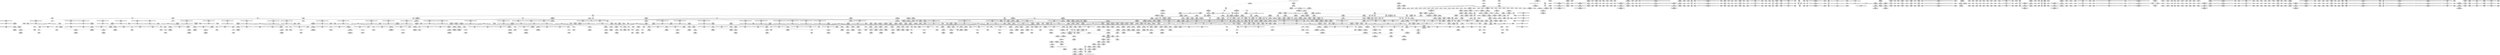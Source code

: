 digraph {
	CE0x5cb4d90 [shape=record,shape=Mrecord,label="{CE0x5cb4d90|rcu_lock_acquire:_tmp6}"]
	CE0x5c3f0b0 [shape=record,shape=Mrecord,label="{CE0x5c3f0b0|_ret_i32_%retval.0,_!dbg_!27728|security/selinux/avc.c,775}"]
	CE0x5c23cd0 [shape=record,shape=Mrecord,label="{CE0x5c23cd0|selinux_task_setnice:_entry}"]
	CE0x5cd6bd0 [shape=record,shape=Mrecord,label="{CE0x5cd6bd0|rcu_read_lock:_tmp1|*SummSink*}"]
	CE0x5c35430 [shape=record,shape=Mrecord,label="{CE0x5c35430|current_has_perm:_bb|*SummSource*}"]
	CE0x5c8d7e0 [shape=record,shape=Mrecord,label="{CE0x5c8d7e0|i64*_getelementptr_inbounds_(_13_x_i64_,_13_x_i64_*___llvm_gcov_ctr126,_i64_0,_i64_11)|*Constant*}"]
	CE0x5c9f470 [shape=record,shape=Mrecord,label="{CE0x5c9f470|i64*_getelementptr_inbounds_(_4_x_i64_,_4_x_i64_*___llvm_gcov_ctr128,_i64_0,_i64_2)|*Constant*|*SummSink*}"]
	CE0x5c496a0 [shape=record,shape=Mrecord,label="{CE0x5c496a0|current_has_perm:_perms|Function::current_has_perm&Arg::perms::|*SummSink*}"]
	CE0x5ccf380 [shape=record,shape=Mrecord,label="{CE0x5ccf380|__preempt_count_add:_entry}"]
	CE0x5c5c040 [shape=record,shape=Mrecord,label="{CE0x5c5c040|i64*_getelementptr_inbounds_(_2_x_i64_,_2_x_i64_*___llvm_gcov_ctr136,_i64_0,_i64_1)|*Constant*|*SummSink*}"]
	CE0x5c92300 [shape=record,shape=Mrecord,label="{CE0x5c92300|i64*_getelementptr_inbounds_(_4_x_i64_,_4_x_i64_*___llvm_gcov_ctr133,_i64_0,_i64_2)|*Constant*|*SummSink*}"]
	CE0x5d555f0 [shape=record,shape=Mrecord,label="{CE0x5d555f0|i64*_getelementptr_inbounds_(_4_x_i64_,_4_x_i64_*___llvm_gcov_ctr135,_i64_0,_i64_2)|*Constant*}"]
	CE0x5c59140 [shape=record,shape=Mrecord,label="{CE0x5c59140|task_sid:_tobool1|security/selinux/hooks.c,208}"]
	CE0x5c84c20 [shape=record,shape=Mrecord,label="{CE0x5c84c20|task_sid:_tmp14|security/selinux/hooks.c,208|*SummSource*}"]
	CE0x5cd3850 [shape=record,shape=Mrecord,label="{CE0x5cd3850|GLOBAL:_rcu_read_lock.__warned|Global_var:rcu_read_lock.__warned|*SummSource*}"]
	CE0x5c37860 [shape=record,shape=Mrecord,label="{CE0x5c37860|i64*_getelementptr_inbounds_(_2_x_i64_,_2_x_i64_*___llvm_gcov_ctr136,_i64_0,_i64_1)|*Constant*|*SummSource*}"]
	CE0x5cdf120 [shape=record,shape=Mrecord,label="{CE0x5cdf120|128:_i8*,_:_CRE_128,136_|*MultipleSource*|Function::cred_sid&Arg::cred::|*LoadInst*|security/selinux/hooks.c,208|security/selinux/hooks.c,196}"]
	CE0x5ca0bc0 [shape=record,shape=Mrecord,label="{CE0x5ca0bc0|_call_void_rcu_lock_acquire(%struct.lockdep_map*_rcu_lock_map)_#10,_!dbg_!27711|include/linux/rcupdate.h,881|*SummSource*}"]
	CE0x5d26990 [shape=record,shape=Mrecord,label="{CE0x5d26990|__rcu_read_unlock:_tmp5|include/linux/rcupdate.h,244|*SummSource*}"]
	CE0x5c2db50 [shape=record,shape=Mrecord,label="{CE0x5c2db50|avc_has_perm:_requested|Function::avc_has_perm&Arg::requested::|*SummSource*}"]
	CE0x5c47de0 [shape=record,shape=Mrecord,label="{CE0x5c47de0|VOIDTB_TE:_CE_88,89_}"]
	CE0x5c74be0 [shape=record,shape=Mrecord,label="{CE0x5c74be0|rcu_read_lock:_tmp|*SummSink*}"]
	CE0x5ce9b60 [shape=record,shape=Mrecord,label="{CE0x5ce9b60|rcu_lock_acquire:_tmp1|*SummSink*}"]
	CE0x5c39ce0 [shape=record,shape=Mrecord,label="{CE0x5c39ce0|i64_4|*Constant*|*SummSource*}"]
	CE0x5ccedf0 [shape=record,shape=Mrecord,label="{CE0x5ccedf0|rcu_read_unlock:_if.end|*SummSource*}"]
	CE0x5ca7690 [shape=record,shape=Mrecord,label="{CE0x5ca7690|_ret_void,_!dbg_!27717|include/linux/rcupdate.h,424|*SummSource*}"]
	CE0x5c72550 [shape=record,shape=Mrecord,label="{CE0x5c72550|current_sid:_do.end}"]
	CE0x5ca7ce0 [shape=record,shape=Mrecord,label="{CE0x5ca7ce0|GLOBAL:___rcu_read_unlock|*Constant*|*SummSource*}"]
	CE0x5c9ce60 [shape=record,shape=Mrecord,label="{CE0x5c9ce60|task_sid:_bb|*SummSource*}"]
	CE0x5d26b70 [shape=record,shape=Mrecord,label="{CE0x5d26b70|__rcu_read_lock:_do.end}"]
	CE0x5c2eb30 [shape=record,shape=Mrecord,label="{CE0x5c2eb30|i64_5|*Constant*|*SummSource*}"]
	CE0x5cdce80 [shape=record,shape=Mrecord,label="{CE0x5cdce80|rcu_read_unlock:_tmp15|include/linux/rcupdate.h,933|*SummSource*}"]
	CE0x5c6d7f0 [shape=record,shape=Mrecord,label="{CE0x5c6d7f0|i64*_getelementptr_inbounds_(_11_x_i64_,_11_x_i64_*___llvm_gcov_ctr132,_i64_0,_i64_1)|*Constant*}"]
	CE0x5c44420 [shape=record,shape=Mrecord,label="{CE0x5c44420|selinux_task_setnice:_tmp4|security/selinux/hooks.c,3597|*SummSource*}"]
	CE0x5cc1ab0 [shape=record,shape=Mrecord,label="{CE0x5cc1ab0|rcu_read_lock:_tmp14|include/linux/rcupdate.h,882|*SummSource*}"]
	CE0x5cc21d0 [shape=record,shape=Mrecord,label="{CE0x5cc21d0|rcu_read_lock:_tmp15|include/linux/rcupdate.h,882|*SummSink*}"]
	CE0x5d31ff0 [shape=record,shape=Mrecord,label="{CE0x5d31ff0|rcu_lock_release:_tmp7|*SummSink*}"]
	CE0x5ce5840 [shape=record,shape=Mrecord,label="{CE0x5ce5840|__rcu_read_lock:_tmp4|include/linux/rcupdate.h,239|*SummSource*}"]
	CE0x5c36930 [shape=record,shape=Mrecord,label="{CE0x5c36930|GLOBAL:_current_task|Global_var:current_task}"]
	CE0x5ce8de0 [shape=record,shape=Mrecord,label="{CE0x5ce8de0|_call_void_mcount()_#3|*SummSink*}"]
	CE0x5c98b50 [shape=record,shape=Mrecord,label="{CE0x5c98b50|_call_void_mcount()_#3}"]
	CE0x5ca8880 [shape=record,shape=Mrecord,label="{CE0x5ca8880|__rcu_read_lock:_bb|*SummSource*}"]
	CE0x5c9fa30 [shape=record,shape=Mrecord,label="{CE0x5c9fa30|task_sid:_tmp9|security/selinux/hooks.c,208}"]
	CE0x5c9cd90 [shape=record,shape=Mrecord,label="{CE0x5c9cd90|task_sid:_bb}"]
	CE0x5c6aee0 [shape=record,shape=Mrecord,label="{CE0x5c6aee0|i64*_getelementptr_inbounds_(_2_x_i64_,_2_x_i64_*___llvm_gcov_ctr131,_i64_0,_i64_0)|*Constant*|*SummSink*}"]
	CE0x5cea3f0 [shape=record,shape=Mrecord,label="{CE0x5cea3f0|_call_void___preempt_count_add(i32_1)_#10,_!dbg_!27711|include/linux/rcupdate.h,239|*SummSource*}"]
	CE0x5c441e0 [shape=record,shape=Mrecord,label="{CE0x5c441e0|selinux_task_setnice:_tmp3|security/selinux/hooks.c,3597|*SummSource*}"]
	CE0x5c6e8b0 [shape=record,shape=Mrecord,label="{CE0x5c6e8b0|current_sid:_tmp24|security/selinux/hooks.c,220|*SummSource*}"]
	CE0x5cd1d00 [shape=record,shape=Mrecord,label="{CE0x5cd1d00|rcu_lock_acquire:_bb|*SummSink*}"]
	CE0x5cdd640 [shape=record,shape=Mrecord,label="{CE0x5cdd640|i64*_getelementptr_inbounds_(_11_x_i64_,_11_x_i64_*___llvm_gcov_ctr132,_i64_0,_i64_8)|*Constant*}"]
	CE0x5cef660 [shape=record,shape=Mrecord,label="{CE0x5cef660|i64*_getelementptr_inbounds_(_4_x_i64_,_4_x_i64_*___llvm_gcov_ctr133,_i64_0,_i64_0)|*Constant*|*SummSource*}"]
	CE0x5d5bf60 [shape=record,shape=Mrecord,label="{CE0x5d5bf60|__preempt_count_add:_tmp1|*SummSink*}"]
	CE0x5c2a200 [shape=record,shape=Mrecord,label="{CE0x5c2a200|_call_void_mcount()_#3|*SummSink*}"]
	CE0x5c85ea0 [shape=record,shape=Mrecord,label="{CE0x5c85ea0|task_sid:_if.end|*SummSink*}"]
	CE0x5c56ad0 [shape=record,shape=Mrecord,label="{CE0x5c56ad0|i8_1|*Constant*|*SummSource*}"]
	CE0x5c46c70 [shape=record,shape=Mrecord,label="{CE0x5c46c70|selinux_task_setnice:_tmp5|security/selinux/hooks.c,3597}"]
	CE0x5ceec70 [shape=record,shape=Mrecord,label="{CE0x5ceec70|_call_void_lockdep_rcu_suspicious(i8*_getelementptr_inbounds_(_25_x_i8_,_25_x_i8_*_.str45,_i32_0,_i32_0),_i32_934,_i8*_getelementptr_inbounds_(_44_x_i8_,_44_x_i8_*_.str47,_i32_0,_i32_0))_#10,_!dbg_!27726|include/linux/rcupdate.h,933|*SummSource*}"]
	CE0x5ca0590 [shape=record,shape=Mrecord,label="{CE0x5ca0590|_ret_void,_!dbg_!27717|include/linux/rcupdate.h,240}"]
	CE0x5c200b0 [shape=record,shape=Mrecord,label="{CE0x5c200b0|_ret_i32_%tmp24,_!dbg_!27742|security/selinux/hooks.c,220}"]
	CE0x5d56320 [shape=record,shape=Mrecord,label="{CE0x5d56320|__preempt_count_add:_bb}"]
	CE0x5d52270 [shape=record,shape=Mrecord,label="{CE0x5d52270|i64*_getelementptr_inbounds_(_4_x_i64_,_4_x_i64_*___llvm_gcov_ctr129,_i64_0,_i64_3)|*Constant*}"]
	CE0x5ccb5e0 [shape=record,shape=Mrecord,label="{CE0x5ccb5e0|_call_void_mcount()_#3|*SummSink*}"]
	CE0x5cd5910 [shape=record,shape=Mrecord,label="{CE0x5cd5910|rcu_read_lock:_tobool1|include/linux/rcupdate.h,882|*SummSource*}"]
	CE0x5ca5690 [shape=record,shape=Mrecord,label="{CE0x5ca5690|i32_208|*Constant*}"]
	CE0x5c78090 [shape=record,shape=Mrecord,label="{CE0x5c78090|i32_1|*Constant*|*SummSource*}"]
	CE0x5c94260 [shape=record,shape=Mrecord,label="{CE0x5c94260|rcu_lock_acquire:_entry|*SummSink*}"]
	CE0x5d56920 [shape=record,shape=Mrecord,label="{CE0x5d56920|__preempt_count_add:_bb|*SummSource*}"]
	CE0x5ca6300 [shape=record,shape=Mrecord,label="{CE0x5ca6300|rcu_read_unlock:_tobool|include/linux/rcupdate.h,933|*SummSource*}"]
	CE0x5c85560 [shape=record,shape=Mrecord,label="{CE0x5c85560|GLOBAL:_task_sid.__warned|Global_var:task_sid.__warned|*SummSink*}"]
	CE0x5cd2830 [shape=record,shape=Mrecord,label="{CE0x5cd2830|__rcu_read_lock:_tmp|*SummSink*}"]
	CE0x5c2a950 [shape=record,shape=Mrecord,label="{CE0x5c2a950|current_has_perm:_tmp|*SummSource*}"]
	CE0x5d193a0 [shape=record,shape=Mrecord,label="{CE0x5d193a0|_call_void_asm_addl_$1,_%gs:$0_,_*m,ri,*m,_dirflag_,_fpsr_,_flags_(i32*___preempt_count,_i32_%sub,_i32*___preempt_count)_#3,_!dbg_!27717,_!srcloc_!27718|./arch/x86/include/asm/preempt.h,77}"]
	CE0x5c58c50 [shape=record,shape=Mrecord,label="{CE0x5c58c50|GLOBAL:___llvm_gcov_ctr125|Global_var:__llvm_gcov_ctr125|*SummSource*}"]
	CE0x5c4e690 [shape=record,shape=Mrecord,label="{CE0x5c4e690|current_sid:_tmp19|security/selinux/hooks.c,218|*SummSink*}"]
	CE0x5c79140 [shape=record,shape=Mrecord,label="{CE0x5c79140|rcu_read_lock:_tmp10|include/linux/rcupdate.h,882}"]
	CE0x5ce9460 [shape=record,shape=Mrecord,label="{CE0x5ce9460|i64*_getelementptr_inbounds_(_4_x_i64_,_4_x_i64_*___llvm_gcov_ctr133,_i64_0,_i64_1)|*Constant*|*SummSink*}"]
	CE0x5c38b30 [shape=record,shape=Mrecord,label="{CE0x5c38b30|i64_2|*Constant*}"]
	CE0x5d33060 [shape=record,shape=Mrecord,label="{CE0x5d33060|__rcu_read_unlock:_bb|*SummSource*}"]
	CE0x5c4fa00 [shape=record,shape=Mrecord,label="{CE0x5c4fa00|GLOBAL:_get_current|*Constant*|*SummSink*}"]
	CE0x5ceeda0 [shape=record,shape=Mrecord,label="{CE0x5ceeda0|_call_void_lockdep_rcu_suspicious(i8*_getelementptr_inbounds_(_25_x_i8_,_25_x_i8_*_.str45,_i32_0,_i32_0),_i32_934,_i8*_getelementptr_inbounds_(_44_x_i8_,_44_x_i8_*_.str47,_i32_0,_i32_0))_#10,_!dbg_!27726|include/linux/rcupdate.h,933|*SummSink*}"]
	CE0x5c4a8a0 [shape=record,shape=Mrecord,label="{CE0x5c4a8a0|VOIDTB_TE:_CE_136,144_}"]
	CE0x5c69ee0 [shape=record,shape=Mrecord,label="{CE0x5c69ee0|i64*_getelementptr_inbounds_(_11_x_i64_,_11_x_i64_*___llvm_gcov_ctr127,_i64_0,_i64_10)|*Constant*}"]
	CE0x5d18e30 [shape=record,shape=Mrecord,label="{CE0x5d18e30|_call_void_mcount()_#3|*SummSource*}"]
	CE0x5cef560 [shape=record,shape=Mrecord,label="{CE0x5cef560|i64*_getelementptr_inbounds_(_4_x_i64_,_4_x_i64_*___llvm_gcov_ctr133,_i64_0,_i64_0)|*Constant*}"]
	CE0x5d19e10 [shape=record,shape=Mrecord,label="{CE0x5d19e10|i64*_getelementptr_inbounds_(_4_x_i64_,_4_x_i64_*___llvm_gcov_ctr133,_i64_0,_i64_1)|*Constant*|*SummSource*}"]
	CE0x5ca4490 [shape=record,shape=Mrecord,label="{CE0x5ca4490|i64*_getelementptr_inbounds_(_11_x_i64_,_11_x_i64_*___llvm_gcov_ctr132,_i64_0,_i64_9)|*Constant*|*SummSink*}"]
	CE0x5c98c60 [shape=record,shape=Mrecord,label="{CE0x5c98c60|task_sid:_tmp5|security/selinux/hooks.c,208|*SummSink*}"]
	CE0x5c77770 [shape=record,shape=Mrecord,label="{CE0x5c77770|current_sid:_tmp22|security/selinux/hooks.c,218|*SummSink*}"]
	CE0x5c72d70 [shape=record,shape=Mrecord,label="{CE0x5c72d70|task_sid:_do.end6|*SummSink*}"]
	CE0x5c6c420 [shape=record,shape=Mrecord,label="{CE0x5c6c420|rcu_read_unlock:_do.body}"]
	CE0x5c36df0 [shape=record,shape=Mrecord,label="{CE0x5c36df0|i32_0|*Constant*}"]
	CE0x5ca0e90 [shape=record,shape=Mrecord,label="{CE0x5ca0e90|GLOBAL:_rcu_lock_acquire|*Constant*}"]
	CE0x5c50ef0 [shape=record,shape=Mrecord,label="{CE0x5c50ef0|__rcu_read_lock:_tmp|*SummSource*}"]
	CE0x5c26420 [shape=record,shape=Mrecord,label="{CE0x5c26420|current_sid:_tmp18|security/selinux/hooks.c,218}"]
	CE0x5cdba10 [shape=record,shape=Mrecord,label="{CE0x5cdba10|rcu_read_unlock:_tmp|*SummSource*}"]
	CE0x5c86550 [shape=record,shape=Mrecord,label="{CE0x5c86550|i64*_getelementptr_inbounds_(_13_x_i64_,_13_x_i64_*___llvm_gcov_ctr126,_i64_0,_i64_8)|*Constant*|*SummSource*}"]
	CE0x5ce21f0 [shape=record,shape=Mrecord,label="{CE0x5ce21f0|rcu_read_lock:_bb|*SummSink*}"]
	CE0x5c2f1b0 [shape=record,shape=Mrecord,label="{CE0x5c2f1b0|current_sid:_tmp11|security/selinux/hooks.c,218}"]
	CE0x5caae90 [shape=record,shape=Mrecord,label="{CE0x5caae90|__preempt_count_sub:_do.end|*SummSink*}"]
	CE0x5c51d90 [shape=record,shape=Mrecord,label="{CE0x5c51d90|i8*_getelementptr_inbounds_(_25_x_i8_,_25_x_i8_*_.str3,_i32_0,_i32_0)|*Constant*|*SummSource*}"]
	CE0x5c9ea60 [shape=record,shape=Mrecord,label="{CE0x5c9ea60|task_sid:_land.lhs.true|*SummSource*}"]
	CE0x5ccc6b0 [shape=record,shape=Mrecord,label="{CE0x5ccc6b0|__preempt_count_add:_tmp2}"]
	CE0x5c59440 [shape=record,shape=Mrecord,label="{CE0x5c59440|task_sid:_tmp9|security/selinux/hooks.c,208|*SummSink*}"]
	CE0x5c4bed0 [shape=record,shape=Mrecord,label="{CE0x5c4bed0|get_current:_tmp2}"]
	CE0x5ccec10 [shape=record,shape=Mrecord,label="{CE0x5ccec10|rcu_read_unlock:_bb|*SummSink*}"]
	CE0x5c2e290 [shape=record,shape=Mrecord,label="{CE0x5c2e290|_ret_i32_%call2,_!dbg_!27718|security/selinux/hooks.c,1544|*SummSink*}"]
	CE0x5caee10 [shape=record,shape=Mrecord,label="{CE0x5caee10|_call_void_mcount()_#3|*SummSource*}"]
	CE0x5cba1b0 [shape=record,shape=Mrecord,label="{CE0x5cba1b0|rcu_read_lock:_tmp6|include/linux/rcupdate.h,882|*SummSink*}"]
	CE0x5d51780 [shape=record,shape=Mrecord,label="{CE0x5d51780|__preempt_count_sub:_tmp6|./arch/x86/include/asm/preempt.h,78|*SummSource*}"]
	CE0x5c31f80 [shape=record,shape=Mrecord,label="{CE0x5c31f80|current_has_perm:_tsk|Function::current_has_perm&Arg::tsk::|*SummSink*}"]
	CE0x5c58dd0 [shape=record,shape=Mrecord,label="{CE0x5c58dd0|current_sid:_tmp5|security/selinux/hooks.c,218}"]
	CE0x5c2aec0 [shape=record,shape=Mrecord,label="{CE0x5c2aec0|selinux_task_setnice:_tmp9|security/selinux/hooks.c,3600|*SummSink*}"]
	CE0x5c69c40 [shape=record,shape=Mrecord,label="{CE0x5c69c40|rcu_read_lock:_tmp21|include/linux/rcupdate.h,884}"]
	CE0x5d33450 [shape=record,shape=Mrecord,label="{CE0x5d33450|i64*_getelementptr_inbounds_(_4_x_i64_,_4_x_i64_*___llvm_gcov_ctr134,_i64_0,_i64_0)|*Constant*|*SummSource*}"]
	CE0x5d2b200 [shape=record,shape=Mrecord,label="{CE0x5d2b200|__preempt_count_sub:_val|Function::__preempt_count_sub&Arg::val::|*SummSource*}"]
	CE0x5ca8d70 [shape=record,shape=Mrecord,label="{CE0x5ca8d70|i32_2|*Constant*|*SummSource*}"]
	CE0x5cddb00 [shape=record,shape=Mrecord,label="{CE0x5cddb00|GLOBAL:___preempt_count_sub|*Constant*|*SummSource*}"]
	CE0x5c2d4a0 [shape=record,shape=Mrecord,label="{CE0x5c2d4a0|i16_2|*Constant*|*SummSink*}"]
	CE0x5cb9bd0 [shape=record,shape=Mrecord,label="{CE0x5cb9bd0|rcu_read_unlock:_tmp13|include/linux/rcupdate.h,933|*SummSink*}"]
	CE0x5cda480 [shape=record,shape=Mrecord,label="{CE0x5cda480|__rcu_read_lock:_tmp7|include/linux/rcupdate.h,240|*SummSource*}"]
	CE0x5ce2aa0 [shape=record,shape=Mrecord,label="{CE0x5ce2aa0|cred_sid:_tmp6|security/selinux/hooks.c,197|*SummSource*}"]
	CE0x5c39e50 [shape=record,shape=Mrecord,label="{CE0x5c39e50|i64_4|*Constant*|*SummSink*}"]
	CE0x5ca93e0 [shape=record,shape=Mrecord,label="{CE0x5ca93e0|__rcu_read_unlock:_tmp2}"]
	CE0x5cc09f0 [shape=record,shape=Mrecord,label="{CE0x5cc09f0|rcu_read_unlock:_tmp12|include/linux/rcupdate.h,933|*SummSink*}"]
	CE0x5c8ddc0 [shape=record,shape=Mrecord,label="{CE0x5c8ddc0|task_sid:_tmp25|security/selinux/hooks.c,208}"]
	CE0x5cccfd0 [shape=record,shape=Mrecord,label="{CE0x5cccfd0|i64*_getelementptr_inbounds_(_11_x_i64_,_11_x_i64_*___llvm_gcov_ctr132,_i64_0,_i64_0)|*Constant*|*SummSink*}"]
	CE0x5cbdd60 [shape=record,shape=Mrecord,label="{CE0x5cbdd60|rcu_read_lock:_tmp17|include/linux/rcupdate.h,882}"]
	CE0x5c6c7c0 [shape=record,shape=Mrecord,label="{CE0x5c6c7c0|rcu_read_unlock:_do.body|*SummSource*}"]
	CE0x5d556e0 [shape=record,shape=Mrecord,label="{CE0x5d556e0|__preempt_count_sub:_tmp3}"]
	CE0x5ce8870 [shape=record,shape=Mrecord,label="{CE0x5ce8870|rcu_read_unlock:_tmp12|include/linux/rcupdate.h,933}"]
	CE0x5c5b5a0 [shape=record,shape=Mrecord,label="{CE0x5c5b5a0|GLOBAL:_rcu_read_lock|*Constant*|*SummSource*}"]
	CE0x5c5c0b0 [shape=record,shape=Mrecord,label="{CE0x5c5c0b0|i64_1|*Constant*}"]
	CE0x5cb93c0 [shape=record,shape=Mrecord,label="{CE0x5cb93c0|i64*_getelementptr_inbounds_(_2_x_i64_,_2_x_i64_*___llvm_gcov_ctr98,_i64_0,_i64_0)|*Constant*|*SummSink*}"]
	CE0x5d27d40 [shape=record,shape=Mrecord,label="{CE0x5d27d40|rcu_lock_acquire:_tmp1|*SummSource*}"]
	CE0x5c51420 [shape=record,shape=Mrecord,label="{CE0x5c51420|GLOBAL:_current_sid.__warned|Global_var:current_sid.__warned}"]
	CE0x5c3dd10 [shape=record,shape=Mrecord,label="{CE0x5c3dd10|current_sid:_tmp12|security/selinux/hooks.c,218}"]
	CE0x5c95cb0 [shape=record,shape=Mrecord,label="{CE0x5c95cb0|task_sid:_tobool|security/selinux/hooks.c,208|*SummSink*}"]
	CE0x5cbc120 [shape=record,shape=Mrecord,label="{CE0x5cbc120|i8*_getelementptr_inbounds_(_25_x_i8_,_25_x_i8_*_.str45,_i32_0,_i32_0)|*Constant*|*SummSink*}"]
	CE0x5cea1e0 [shape=record,shape=Mrecord,label="{CE0x5cea1e0|GLOBAL:_rcu_read_unlock.__warned|Global_var:rcu_read_unlock.__warned}"]
	CE0x5d29920 [shape=record,shape=Mrecord,label="{CE0x5d29920|__rcu_read_lock:_do.end|*SummSource*}"]
	CE0x5d17530 [shape=record,shape=Mrecord,label="{CE0x5d17530|rcu_lock_release:_tmp6|*SummSink*}"]
	CE0x5c52320 [shape=record,shape=Mrecord,label="{CE0x5c52320|i8*_getelementptr_inbounds_(_25_x_i8_,_25_x_i8_*_.str3,_i32_0,_i32_0)|*Constant*|*SummSink*}"]
	CE0x5cc4290 [shape=record,shape=Mrecord,label="{CE0x5cc4290|rcu_read_unlock:_tmp6|include/linux/rcupdate.h,933}"]
	CE0x5c3d780 [shape=record,shape=Mrecord,label="{CE0x5c3d780|cred_sid:_entry|*SummSource*}"]
	CE0x5cbb280 [shape=record,shape=Mrecord,label="{CE0x5cbb280|rcu_read_lock:_bb}"]
	CE0x5c27570 [shape=record,shape=Mrecord,label="{CE0x5c27570|selinux_task_setnice:_retval.0|*SummSink*}"]
	CE0x5c6f840 [shape=record,shape=Mrecord,label="{CE0x5c6f840|get_current:_tmp4|./arch/x86/include/asm/current.h,14|*SummSink*}"]
	CE0x5c2f990 [shape=record,shape=Mrecord,label="{CE0x5c2f990|i64_0|*Constant*}"]
	CE0x5c292e0 [shape=record,shape=Mrecord,label="{CE0x5c292e0|_ret_i32_%tmp6,_!dbg_!27716|security/selinux/hooks.c,197|*SummSink*}"]
	CE0x5cb50b0 [shape=record,shape=Mrecord,label="{CE0x5cb50b0|rcu_lock_acquire:_tmp6|*SummSink*}"]
	CE0x5ccca50 [shape=record,shape=Mrecord,label="{CE0x5ccca50|rcu_read_unlock:_tmp4|include/linux/rcupdate.h,933}"]
	CE0x5cde0f0 [shape=record,shape=Mrecord,label="{CE0x5cde0f0|rcu_read_unlock:_tmp3}"]
	CE0x5cafd60 [shape=record,shape=Mrecord,label="{CE0x5cafd60|i8*_undef|*Constant*|*SummSink*}"]
	CE0x5c6f7a0 [shape=record,shape=Mrecord,label="{CE0x5c6f7a0|get_current:_tmp4|./arch/x86/include/asm/current.h,14|*SummSource*}"]
	CE0x5c53fc0 [shape=record,shape=Mrecord,label="{CE0x5c53fc0|current_sid:_do.body|*SummSource*}"]
	CE0x5d560f0 [shape=record,shape=Mrecord,label="{CE0x5d560f0|__rcu_read_unlock:_tmp1|*SummSink*}"]
	CE0x5c6b080 [shape=record,shape=Mrecord,label="{CE0x5c6b080|cred_sid:_bb|*SummSource*}"]
	CE0x5d27370 [shape=record,shape=Mrecord,label="{CE0x5d27370|rcu_lock_release:_tmp2|*SummSource*}"]
	CE0x5c4f2a0 [shape=record,shape=Mrecord,label="{CE0x5c4f2a0|current_sid:_call4|security/selinux/hooks.c,218|*SummSource*}"]
	CE0x5ccfbd0 [shape=record,shape=Mrecord,label="{CE0x5ccfbd0|_call_void_asm_sideeffect_,_memory_,_dirflag_,_fpsr_,_flags_()_#3,_!dbg_!27714,_!srcloc_!27715|include/linux/rcupdate.h,239|*SummSink*}"]
	CE0x5ca9080 [shape=record,shape=Mrecord,label="{CE0x5ca9080|i32_2|*Constant*|*SummSink*}"]
	CE0x5c4ac50 [shape=record,shape=Mrecord,label="{CE0x5c4ac50|i64*_getelementptr_inbounds_(_6_x_i64_,_6_x_i64_*___llvm_gcov_ctr283,_i64_0,_i64_4)|*Constant*|*SummSink*}"]
	CE0x5cb0190 [shape=record,shape=Mrecord,label="{CE0x5cb0190|rcu_lock_release:_indirectgoto|*SummSource*}"]
	CE0x5ca3920 [shape=record,shape=Mrecord,label="{CE0x5ca3920|i32_934|*Constant*|*SummSink*}"]
	CE0x5d18980 [shape=record,shape=Mrecord,label="{CE0x5d18980|i64*_getelementptr_inbounds_(_4_x_i64_,_4_x_i64_*___llvm_gcov_ctr133,_i64_0,_i64_2)|*Constant*}"]
	CE0x5cacf10 [shape=record,shape=Mrecord,label="{CE0x5cacf10|__preempt_count_sub:_tmp7|./arch/x86/include/asm/preempt.h,78}"]
	CE0x5c5a7a0 [shape=record,shape=Mrecord,label="{CE0x5c5a7a0|task_sid:_tmp18|security/selinux/hooks.c,208}"]
	CE0x5cd9dc0 [shape=record,shape=Mrecord,label="{CE0x5cd9dc0|rcu_read_unlock:_tmp1}"]
	CE0x5c2a870 [shape=record,shape=Mrecord,label="{CE0x5c2a870|current_has_perm:_tmp}"]
	CE0x5cb5660 [shape=record,shape=Mrecord,label="{CE0x5cb5660|rcu_lock_acquire:_tmp7|*SummSink*}"]
	CE0x5c4b3c0 [shape=record,shape=Mrecord,label="{CE0x5c4b3c0|i64_2|*Constant*|*SummSource*}"]
	CE0x5ce8f70 [shape=record,shape=Mrecord,label="{CE0x5ce8f70|rcu_read_unlock:_tmp7|include/linux/rcupdate.h,933}"]
	CE0x5c36ad0 [shape=record,shape=Mrecord,label="{CE0x5c36ad0|GLOBAL:_current_task|Global_var:current_task|*SummSource*}"]
	CE0x5cae160 [shape=record,shape=Mrecord,label="{CE0x5cae160|__preempt_count_sub:_sub|./arch/x86/include/asm/preempt.h,77|*SummSource*}"]
	CE0x5cb5560 [shape=record,shape=Mrecord,label="{CE0x5cb5560|rcu_lock_acquire:_tmp7|*SummSource*}"]
	CE0x5ca16a0 [shape=record,shape=Mrecord,label="{CE0x5ca16a0|%struct.task_struct*_(%struct.task_struct**)*_asm_movq_%gs:$_1:P_,$0_,_r,im,_dirflag_,_fpsr_,_flags_|*SummSink*}"]
	CE0x5cd9090 [shape=record,shape=Mrecord,label="{CE0x5cd9090|rcu_read_unlock:_tmp2|*SummSource*}"]
	CE0x5c31e70 [shape=record,shape=Mrecord,label="{CE0x5c31e70|current_has_perm:_tsk|Function::current_has_perm&Arg::tsk::|*SummSource*}"]
	CE0x5cb1bb0 [shape=record,shape=Mrecord,label="{CE0x5cb1bb0|__preempt_count_add:_tmp7|./arch/x86/include/asm/preempt.h,73|*SummSource*}"]
	CE0x5cced20 [shape=record,shape=Mrecord,label="{CE0x5cced20|rcu_read_unlock:_if.end}"]
	CE0x5d29e60 [shape=record,shape=Mrecord,label="{CE0x5d29e60|i64*_getelementptr_inbounds_(_4_x_i64_,_4_x_i64_*___llvm_gcov_ctr128,_i64_0,_i64_0)|*Constant*}"]
	CE0x5d568b0 [shape=record,shape=Mrecord,label="{CE0x5d568b0|__preempt_count_add:_do.body}"]
	CE0x5cc26b0 [shape=record,shape=Mrecord,label="{CE0x5cc26b0|rcu_read_lock:_tmp16|include/linux/rcupdate.h,882|*SummSink*}"]
	CE0x5cb5890 [shape=record,shape=Mrecord,label="{CE0x5cb5890|i8*_undef|*Constant*}"]
	CE0x5d2aa50 [shape=record,shape=Mrecord,label="{CE0x5d2aa50|void_(i32*,_i32,_i32*)*_asm_addl_$1,_%gs:$0_,_*m,ri,*m,_dirflag_,_fpsr_,_flags_|*SummSink*}"]
	CE0x5c739f0 [shape=record,shape=Mrecord,label="{CE0x5c739f0|task_sid:_tmp11|security/selinux/hooks.c,208|*SummSource*}"]
	CE0x5ca61b0 [shape=record,shape=Mrecord,label="{CE0x5ca61b0|rcu_read_unlock:_call|include/linux/rcupdate.h,933|*SummSink*}"]
	CE0x5c9d290 [shape=record,shape=Mrecord,label="{CE0x5c9d290|rcu_lock_acquire:_map|Function::rcu_lock_acquire&Arg::map::}"]
	CE0x5c9d410 [shape=record,shape=Mrecord,label="{CE0x5c9d410|rcu_lock_acquire:_map|Function::rcu_lock_acquire&Arg::map::|*SummSource*}"]
	CE0x5ce8630 [shape=record,shape=Mrecord,label="{CE0x5ce8630|rcu_read_unlock:_tmp11|include/linux/rcupdate.h,933|*SummSink*}"]
	CE0x5c92af0 [shape=record,shape=Mrecord,label="{CE0x5c92af0|rcu_lock_release:_tmp5|include/linux/rcupdate.h,423|*SummSink*}"]
	CE0x5c933d0 [shape=record,shape=Mrecord,label="{CE0x5c933d0|task_sid:_tmp26|security/selinux/hooks.c,208|*SummSink*}"]
	CE0x5c84110 [shape=record,shape=Mrecord,label="{CE0x5c84110|i32_77|*Constant*|*SummSource*}"]
	CE0x5ccf260 [shape=record,shape=Mrecord,label="{CE0x5ccf260|GLOBAL:___preempt_count_add|*Constant*|*SummSource*}"]
	CE0x5cdb930 [shape=record,shape=Mrecord,label="{CE0x5cdb930|rcu_read_unlock:_tmp}"]
	CE0x5ce94d0 [shape=record,shape=Mrecord,label="{CE0x5ce94d0|i64_1|*Constant*}"]
	CE0x5ca5a40 [shape=record,shape=Mrecord,label="{CE0x5ca5a40|i32_208|*Constant*|*SummSource*}"]
	CE0x5cb8f00 [shape=record,shape=Mrecord,label="{CE0x5cb8f00|get_current:_bb}"]
	CE0x5c9b340 [shape=record,shape=Mrecord,label="{CE0x5c9b340|cred_sid:_security|security/selinux/hooks.c,196|*SummSource*}"]
	CE0x5d523d0 [shape=record,shape=Mrecord,label="{CE0x5d523d0|i64*_getelementptr_inbounds_(_4_x_i64_,_4_x_i64_*___llvm_gcov_ctr129,_i64_0,_i64_3)|*Constant*|*SummSink*}"]
	CE0x5cd7ed0 [shape=record,shape=Mrecord,label="{CE0x5cd7ed0|_call_void_mcount()_#3|*SummSink*}"]
	CE0x5ca6890 [shape=record,shape=Mrecord,label="{CE0x5ca6890|GLOBAL:_rcu_lock_release|*Constant*|*SummSink*}"]
	CE0x5d335a0 [shape=record,shape=Mrecord,label="{CE0x5d335a0|__rcu_read_unlock:_tmp3}"]
	CE0x5c3c780 [shape=record,shape=Mrecord,label="{CE0x5c3c780|i64*_getelementptr_inbounds_(_13_x_i64_,_13_x_i64_*___llvm_gcov_ctr126,_i64_0,_i64_12)|*Constant*}"]
	CE0x5cc2060 [shape=record,shape=Mrecord,label="{CE0x5cc2060|rcu_read_lock:_tmp15|include/linux/rcupdate.h,882|*SummSource*}"]
	CE0x5c236b0 [shape=record,shape=Mrecord,label="{CE0x5c236b0|VOIDTB_TE:_CE_28,32_}"]
	CE0x5d196d0 [shape=record,shape=Mrecord,label="{CE0x5d196d0|rcu_lock_acquire:_indirectgoto}"]
	CE0x5c8bcc0 [shape=record,shape=Mrecord,label="{CE0x5c8bcc0|task_sid:_tmp20|security/selinux/hooks.c,208}"]
	CE0x5c37660 [shape=record,shape=Mrecord,label="{CE0x5c37660|current_has_perm:_tmp1|*SummSink*}"]
	CE0x5c6bc60 [shape=record,shape=Mrecord,label="{CE0x5c6bc60|cred_sid:_tmp5|security/selinux/hooks.c,196}"]
	CE0x5d527b0 [shape=record,shape=Mrecord,label="{CE0x5d527b0|__rcu_read_unlock:_tmp1}"]
	CE0x5c88f30 [shape=record,shape=Mrecord,label="{CE0x5c88f30|_ret_void,_!dbg_!27717|include/linux/rcupdate.h,240|*SummSink*}"]
	CE0x5c2a510 [shape=record,shape=Mrecord,label="{CE0x5c2a510|current_sid:_tmp1|*SummSink*}"]
	CE0x5c28190 [shape=record,shape=Mrecord,label="{CE0x5c28190|current_has_perm:_bb|*SummSink*}"]
	CE0x5c941b0 [shape=record,shape=Mrecord,label="{CE0x5c941b0|rcu_lock_acquire:_entry}"]
	CE0x5cb1310 [shape=record,shape=Mrecord,label="{CE0x5cb1310|__rcu_read_lock:_tmp2|*SummSink*}"]
	CE0x5c31530 [shape=record,shape=Mrecord,label="{CE0x5c31530|i32_512|*Constant*|*SummSource*}"]
	CE0x5c433a0 [shape=record,shape=Mrecord,label="{CE0x5c433a0|selinux_task_setnice:_tmp2|security/selinux/hooks.c,3597|*SummSource*}"]
	CE0x5c47e80 [shape=record,shape=Mrecord,label="{CE0x5c47e80|VOIDTB_TE:_CE_96,104_}"]
	CE0x5cb5040 [shape=record,shape=Mrecord,label="{CE0x5cb5040|rcu_lock_acquire:_tmp6|*SummSource*}"]
	CE0x5c27460 [shape=record,shape=Mrecord,label="{CE0x5c27460|selinux_task_setnice:_retval.0|*SummSource*}"]
	CE0x5c2d610 [shape=record,shape=Mrecord,label="{CE0x5c2d610|avc_has_perm:_tclass|Function::avc_has_perm&Arg::tclass::|*SummSource*}"]
	CE0x5c78310 [shape=record,shape=Mrecord,label="{CE0x5c78310|current_sid:_sid|security/selinux/hooks.c,220}"]
	CE0x5d174c0 [shape=record,shape=Mrecord,label="{CE0x5d174c0|rcu_lock_release:_tmp6|*SummSource*}"]
	CE0x5c28310 [shape=record,shape=Mrecord,label="{CE0x5c28310|i64*_getelementptr_inbounds_(_2_x_i64_,_2_x_i64_*___llvm_gcov_ctr136,_i64_0,_i64_0)|*Constant*}"]
	CE0x5c94320 [shape=record,shape=Mrecord,label="{CE0x5c94320|task_sid:_tmp3|*SummSource*}"]
	CE0x5c94f90 [shape=record,shape=Mrecord,label="{CE0x5c94f90|i64*_getelementptr_inbounds_(_2_x_i64_,_2_x_i64_*___llvm_gcov_ctr131,_i64_0,_i64_1)|*Constant*}"]
	CE0x5c77030 [shape=record,shape=Mrecord,label="{CE0x5c77030|current_sid:_security|security/selinux/hooks.c,218|*SummSink*}"]
	CE0x5c448d0 [shape=record,shape=Mrecord,label="{CE0x5c448d0|i64_0|*Constant*|*SummSource*}"]
	CE0x5d18110 [shape=record,shape=Mrecord,label="{CE0x5d18110|GLOBAL:_lock_acquire|*Constant*}"]
	CE0x5cd9020 [shape=record,shape=Mrecord,label="{CE0x5cd9020|rcu_read_unlock:_tmp2}"]
	CE0x5d24fd0 [shape=record,shape=Mrecord,label="{CE0x5d24fd0|i64*_getelementptr_inbounds_(_4_x_i64_,_4_x_i64_*___llvm_gcov_ctr129,_i64_0,_i64_2)|*Constant*}"]
	CE0x5c4d1e0 [shape=record,shape=Mrecord,label="{CE0x5c4d1e0|i64*_getelementptr_inbounds_(_11_x_i64_,_11_x_i64_*___llvm_gcov_ctr125,_i64_0,_i64_1)|*Constant*}"]
	CE0x5cbe320 [shape=record,shape=Mrecord,label="{CE0x5cbe320|rcu_read_lock:_tmp18|include/linux/rcupdate.h,882}"]
	CE0x5d258a0 [shape=record,shape=Mrecord,label="{CE0x5d258a0|__preempt_count_sub:_tmp6|./arch/x86/include/asm/preempt.h,78}"]
	CE0x5c71280 [shape=record,shape=Mrecord,label="{CE0x5c71280|_call_void_mcount()_#3|*SummSink*}"]
	CE0x5c58f10 [shape=record,shape=Mrecord,label="{CE0x5c58f10|current_sid:_tmp5|security/selinux/hooks.c,218|*SummSource*}"]
	CE0x5c8dc40 [shape=record,shape=Mrecord,label="{CE0x5c8dc40|task_sid:_tmp26|security/selinux/hooks.c,208|*SummSource*}"]
	CE0x5cecbd0 [shape=record,shape=Mrecord,label="{CE0x5cecbd0|rcu_read_unlock:_tmp21|include/linux/rcupdate.h,935|*SummSource*}"]
	CE0x5c291b0 [shape=record,shape=Mrecord,label="{CE0x5c291b0|_ret_i32_%tmp6,_!dbg_!27716|security/selinux/hooks.c,197|*SummSource*}"]
	CE0x5c38080 [shape=record,shape=Mrecord,label="{CE0x5c38080|GLOBAL:_current_sid|*Constant*}"]
	CE0x5cdbb90 [shape=record,shape=Mrecord,label="{CE0x5cdbb90|i32_1|*Constant*}"]
	CE0x5c9bb40 [shape=record,shape=Mrecord,label="{CE0x5c9bb40|get_current:_tmp3|*SummSink*}"]
	CE0x5ce3cb0 [shape=record,shape=Mrecord,label="{CE0x5ce3cb0|cred_sid:_tmp3}"]
	CE0x5c2cdc0 [shape=record,shape=Mrecord,label="{CE0x5c2cdc0|avc_has_perm:_tsid|Function::avc_has_perm&Arg::tsid::}"]
	CE0x5c367d0 [shape=record,shape=Mrecord,label="{CE0x5c367d0|current_sid:_tmp|*SummSource*}"]
	CE0x5cbe5c0 [shape=record,shape=Mrecord,label="{CE0x5cbe5c0|rcu_read_lock:_tmp18|include/linux/rcupdate.h,882|*SummSink*}"]
	CE0x5c46630 [shape=record,shape=Mrecord,label="{CE0x5c46630|VOIDTB_TE:_CE_144,152_}"]
	CE0x5c2a6e0 [shape=record,shape=Mrecord,label="{CE0x5c2a6e0|i64*_getelementptr_inbounds_(_2_x_i64_,_2_x_i64_*___llvm_gcov_ctr136,_i64_0,_i64_0)|*Constant*|*SummSink*}"]
	CE0x5c6a2e0 [shape=record,shape=Mrecord,label="{CE0x5c6a2e0|rcu_read_lock:_tmp21|include/linux/rcupdate.h,884|*SummSink*}"]
	CE0x5c26e10 [shape=record,shape=Mrecord,label="{CE0x5c26e10|current_has_perm:_call2|security/selinux/hooks.c,1544|*SummSource*}"]
	CE0x5c73720 [shape=record,shape=Mrecord,label="{CE0x5c73720|current_sid:_if.then|*SummSink*}"]
	CE0x5c56f60 [shape=record,shape=Mrecord,label="{CE0x5c56f60|_call_void_lockdep_rcu_suspicious(i8*_getelementptr_inbounds_(_25_x_i8_,_25_x_i8_*_.str3,_i32_0,_i32_0),_i32_218,_i8*_getelementptr_inbounds_(_45_x_i8_,_45_x_i8_*_.str12,_i32_0,_i32_0))_#10,_!dbg_!27727|security/selinux/hooks.c,218|*SummSource*}"]
	CE0x5c234b0 [shape=record,shape=Mrecord,label="{CE0x5c234b0|selinux_task_setnice:_return}"]
	CE0x5cc0230 [shape=record,shape=Mrecord,label="{CE0x5cc0230|rcu_read_lock:_call3|include/linux/rcupdate.h,882}"]
	CE0x5cce920 [shape=record,shape=Mrecord,label="{CE0x5cce920|GLOBAL:___preempt_count|Global_var:__preempt_count}"]
	CE0x5ca0c30 [shape=record,shape=Mrecord,label="{CE0x5ca0c30|_call_void_rcu_lock_acquire(%struct.lockdep_map*_rcu_lock_map)_#10,_!dbg_!27711|include/linux/rcupdate.h,881|*SummSink*}"]
	CE0x5c95b80 [shape=record,shape=Mrecord,label="{CE0x5c95b80|task_sid:_call|security/selinux/hooks.c,208|*SummSink*}"]
	CE0x5cb8a10 [shape=record,shape=Mrecord,label="{CE0x5cb8a10|rcu_read_unlock:_entry}"]
	CE0x5ce2330 [shape=record,shape=Mrecord,label="{CE0x5ce2330|rcu_read_lock:_if.end}"]
	CE0x5ccdd50 [shape=record,shape=Mrecord,label="{CE0x5ccdd50|rcu_lock_release:_tmp1|*SummSource*}"]
	CE0x5cac140 [shape=record,shape=Mrecord,label="{CE0x5cac140|__rcu_read_lock:_tmp3}"]
	CE0x5c8a290 [shape=record,shape=Mrecord,label="{CE0x5c8a290|task_sid:_tobool|security/selinux/hooks.c,208|*SummSource*}"]
	CE0x5c354a0 [shape=record,shape=Mrecord,label="{CE0x5c354a0|_ret_i32_%retval.0,_!dbg_!27723|security/selinux/hooks.c,3601}"]
	CE0x5c43f50 [shape=record,shape=Mrecord,label="{CE0x5c43f50|GLOBAL:___llvm_gcov_ctr283|Global_var:__llvm_gcov_ctr283}"]
	CE0x5cee6f0 [shape=record,shape=Mrecord,label="{CE0x5cee6f0|rcu_read_unlock:_tmp18|include/linux/rcupdate.h,933}"]
	CE0x5c71100 [shape=record,shape=Mrecord,label="{CE0x5c71100|_call_void_mcount()_#3}"]
	CE0x5cd53d0 [shape=record,shape=Mrecord,label="{CE0x5cd53d0|rcu_read_unlock:_tmp6|include/linux/rcupdate.h,933|*SummSink*}"]
	CE0x5c9a170 [shape=record,shape=Mrecord,label="{CE0x5c9a170|_ret_void,_!dbg_!27717|include/linux/rcupdate.h,419|*SummSink*}"]
	CE0x5c53dd0 [shape=record,shape=Mrecord,label="{CE0x5c53dd0|current_sid:_do.end|*SummSink*}"]
	CE0x5ca6c70 [shape=record,shape=Mrecord,label="{CE0x5ca6c70|rcu_lock_release:_entry}"]
	CE0x5cae320 [shape=record,shape=Mrecord,label="{CE0x5cae320|__rcu_read_unlock:_tmp4|include/linux/rcupdate.h,244|*SummSource*}"]
	CE0x5c4bfb0 [shape=record,shape=Mrecord,label="{CE0x5c4bfb0|get_current:_tmp2|*SummSink*}"]
	CE0x5c1fdf0 [shape=record,shape=Mrecord,label="{CE0x5c1fdf0|current_sid:_entry|*SummSource*}"]
	CE0x5c4e620 [shape=record,shape=Mrecord,label="{CE0x5c4e620|i64*_getelementptr_inbounds_(_11_x_i64_,_11_x_i64_*___llvm_gcov_ctr125,_i64_0,_i64_10)|*Constant*|*SummSink*}"]
	CE0x5c973e0 [shape=record,shape=Mrecord,label="{CE0x5c973e0|task_sid:_tmp1|*SummSink*}"]
	CE0x5cdc0a0 [shape=record,shape=Mrecord,label="{CE0x5cdc0a0|_call_void_mcount()_#3|*SummSource*}"]
	CE0x5c2d330 [shape=record,shape=Mrecord,label="{CE0x5c2d330|i16_2|*Constant*|*SummSource*}"]
	CE0x5c6bcd0 [shape=record,shape=Mrecord,label="{CE0x5c6bcd0|i32_1|*Constant*}"]
	CE0x5ca94c0 [shape=record,shape=Mrecord,label="{CE0x5ca94c0|__rcu_read_unlock:_tmp2|*SummSink*}"]
	CE0x5c71690 [shape=record,shape=Mrecord,label="{CE0x5c71690|task_sid:_tmp|*SummSource*}"]
	CE0x5c2d060 [shape=record,shape=Mrecord,label="{CE0x5c2d060|avc_has_perm:_tsid|Function::avc_has_perm&Arg::tsid::|*SummSink*}"]
	CE0x5ca42a0 [shape=record,shape=Mrecord,label="{CE0x5ca42a0|i64*_getelementptr_inbounds_(_11_x_i64_,_11_x_i64_*___llvm_gcov_ctr132,_i64_0,_i64_9)|*Constant*|*SummSource*}"]
	CE0x5c97cc0 [shape=record,shape=Mrecord,label="{CE0x5c97cc0|task_sid:_land.lhs.true2|*SummSink*}"]
	CE0x5ccef00 [shape=record,shape=Mrecord,label="{CE0x5ccef00|rcu_read_unlock:_if.end|*SummSink*}"]
	CE0x5d69d40 [shape=record,shape=Mrecord,label="{CE0x5d69d40|i64*_getelementptr_inbounds_(_4_x_i64_,_4_x_i64_*___llvm_gcov_ctr129,_i64_0,_i64_0)|*Constant*}"]
	CE0x5c2c880 [shape=record,shape=Mrecord,label="{CE0x5c2c880|void_(i32*,_i32,_i32*)*_asm_addl_$1,_%gs:$0_,_*m,ri,*m,_dirflag_,_fpsr_,_flags_}"]
	CE0x5cd7b30 [shape=record,shape=Mrecord,label="{CE0x5cd7b30|rcu_lock_acquire:_map|Function::rcu_lock_acquire&Arg::map::|*SummSink*}"]
	CE0x5d142e0 [shape=record,shape=Mrecord,label="{CE0x5d142e0|rcu_lock_release:_bb|*SummSource*}"]
	CE0x5ce90a0 [shape=record,shape=Mrecord,label="{CE0x5ce90a0|rcu_read_unlock:_tmp7|include/linux/rcupdate.h,933|*SummSource*}"]
	CE0x5c408d0 [shape=record,shape=Mrecord,label="{CE0x5c408d0|current_sid:_land.lhs.true}"]
	CE0x5cc0fd0 [shape=record,shape=Mrecord,label="{CE0x5cc0fd0|rcu_read_unlock:_call3|include/linux/rcupdate.h,933|*SummSink*}"]
	CE0x5c9eb40 [shape=record,shape=Mrecord,label="{CE0x5c9eb40|_call_void_mcount()_#3|*SummSource*}"]
	CE0x5cd3f30 [shape=record,shape=Mrecord,label="{CE0x5cd3f30|rcu_lock_acquire:_tmp4|include/linux/rcupdate.h,418}"]
	CE0x5c793e0 [shape=record,shape=Mrecord,label="{CE0x5c793e0|rcu_read_lock:_tmp10|include/linux/rcupdate.h,882|*SummSink*}"]
	CE0x5c313b0 [shape=record,shape=Mrecord,label="{CE0x5c313b0|i32_512|*Constant*}"]
	CE0x5c3f870 [shape=record,shape=Mrecord,label="{CE0x5c3f870|_ret_i32_%retval.0,_!dbg_!27728|security/selinux/avc.c,775|*SummSource*}"]
	CE0x5c49630 [shape=record,shape=Mrecord,label="{CE0x5c49630|current_has_perm:_entry|*SummSink*}"]
	CE0x5ca98f0 [shape=record,shape=Mrecord,label="{CE0x5ca98f0|i64_ptrtoint_(i8*_blockaddress(_rcu_lock_acquire,_%__here)_to_i64)|*Constant*|*SummSource*}"]
	CE0x5cec670 [shape=record,shape=Mrecord,label="{CE0x5cec670|i64*_getelementptr_inbounds_(_11_x_i64_,_11_x_i64_*___llvm_gcov_ctr132,_i64_0,_i64_10)|*Constant*}"]
	CE0x5cae2b0 [shape=record,shape=Mrecord,label="{CE0x5cae2b0|__rcu_read_unlock:_tmp4|include/linux/rcupdate.h,244}"]
	CE0x5c54170 [shape=record,shape=Mrecord,label="{CE0x5c54170|current_sid:_bb}"]
	CE0x5c8d2c0 [shape=record,shape=Mrecord,label="{CE0x5c8d2c0|task_sid:_tmp23|security/selinux/hooks.c,208|*SummSink*}"]
	CE0x5d32430 [shape=record,shape=Mrecord,label="{CE0x5d32430|__rcu_read_unlock:_do.body}"]
	CE0x5cbda60 [shape=record,shape=Mrecord,label="{CE0x5cbda60|rcu_read_lock:_tmp20|include/linux/rcupdate.h,882|*SummSink*}"]
	CE0x5cbd420 [shape=record,shape=Mrecord,label="{CE0x5cbd420|rcu_read_lock:_tmp19|include/linux/rcupdate.h,882|*SummSink*}"]
	CE0x5c92130 [shape=record,shape=Mrecord,label="{CE0x5c92130|i64*_getelementptr_inbounds_(_4_x_i64_,_4_x_i64_*___llvm_gcov_ctr133,_i64_0,_i64_2)|*Constant*|*SummSource*}"]
	CE0x5ca0a40 [shape=record,shape=Mrecord,label="{CE0x5ca0a40|GLOBAL:_task_sid.__warned|Global_var:task_sid.__warned}"]
	CE0x5c70710 [shape=record,shape=Mrecord,label="{CE0x5c70710|COLLAPSED:_GCMRE_current_task_external_global_%struct.task_struct*:_elem_0::|security/selinux/hooks.c,218}"]
	CE0x5cd4f50 [shape=record,shape=Mrecord,label="{CE0x5cd4f50|GLOBAL:___llvm_gcov_ctr127|Global_var:__llvm_gcov_ctr127|*SummSink*}"]
	CE0x5c26020 [shape=record,shape=Mrecord,label="{CE0x5c26020|_ret_i32_%call7,_!dbg_!27749|security/selinux/hooks.c,210|*SummSource*}"]
	CE0x5cdc1f0 [shape=record,shape=Mrecord,label="{CE0x5cdc1f0|_call_void_mcount()_#3|*SummSink*}"]
	CE0x5c40440 [shape=record,shape=Mrecord,label="{CE0x5c40440|current_sid:_if.then|*SummSource*}"]
	CE0x5ce2510 [shape=record,shape=Mrecord,label="{CE0x5ce2510|rcu_read_lock:_if.end|*SummSink*}"]
	CE0x5c42d10 [shape=record,shape=Mrecord,label="{CE0x5c42d10|i64*_getelementptr_inbounds_(_11_x_i64_,_11_x_i64_*___llvm_gcov_ctr125,_i64_0,_i64_6)|*Constant*|*SummSink*}"]
	CE0x5c336a0 [shape=record,shape=Mrecord,label="{CE0x5c336a0|selinux_task_setnice:_p|Function::selinux_task_setnice&Arg::p::|*SummSource*}"]
	CE0x5cd0db0 [shape=record,shape=Mrecord,label="{CE0x5cd0db0|GLOBAL:___preempt_count_add|*Constant*}"]
	CE0x5cbc500 [shape=record,shape=Mrecord,label="{CE0x5cbc500|i32_883|*Constant*|*SummSink*}"]
	CE0x5ca7840 [shape=record,shape=Mrecord,label="{CE0x5ca7840|_call_void___rcu_read_unlock()_#10,_!dbg_!27734|include/linux/rcupdate.h,937|*SummSource*}"]
	CE0x5cde610 [shape=record,shape=Mrecord,label="{CE0x5cde610|i64_3|*Constant*}"]
	CE0x5c5a880 [shape=record,shape=Mrecord,label="{CE0x5c5a880|task_sid:_tmp18|security/selinux/hooks.c,208|*SummSink*}"]
	CE0x5ce52d0 [shape=record,shape=Mrecord,label="{CE0x5ce52d0|rcu_lock_acquire:_tmp|*SummSource*}"]
	CE0x5ce89a0 [shape=record,shape=Mrecord,label="{CE0x5ce89a0|rcu_read_unlock:_tmp12|include/linux/rcupdate.h,933|*SummSource*}"]
	CE0x5c6ab10 [shape=record,shape=Mrecord,label="{CE0x5c6ab10|rcu_read_lock:_tmp22|include/linux/rcupdate.h,884|*SummSource*}"]
	CE0x5c70330 [shape=record,shape=Mrecord,label="{CE0x5c70330|current_sid:_cred|security/selinux/hooks.c,218|*SummSource*}"]
	CE0x5c93bd0 [shape=record,shape=Mrecord,label="{CE0x5c93bd0|task_sid:_call|security/selinux/hooks.c,208|*SummSource*}"]
	CE0x5c560d0 [shape=record,shape=Mrecord,label="{CE0x5c560d0|i64*_getelementptr_inbounds_(_2_x_i64_,_2_x_i64_*___llvm_gcov_ctr98,_i64_0,_i64_1)|*Constant*|*SummSink*}"]
	CE0x5ca8bf0 [shape=record,shape=Mrecord,label="{CE0x5ca8bf0|__rcu_read_lock:_do.body}"]
	CE0x5c5bac0 [shape=record,shape=Mrecord,label="{CE0x5c5bac0|task_sid:_do.body|*SummSink*}"]
	CE0x5c30020 [shape=record,shape=Mrecord,label="{CE0x5c30020|i1_true|*Constant*}"]
	CE0x5cb0a10 [shape=record,shape=Mrecord,label="{CE0x5cb0a10|i64_1|*Constant*}"]
	CE0x5c4a0c0 [shape=record,shape=Mrecord,label="{CE0x5c4a0c0|VOIDTB_TE:_CE_64,72_}"]
	CE0x5c728c0 [shape=record,shape=Mrecord,label="{CE0x5c728c0|rcu_read_lock:_tobool|include/linux/rcupdate.h,882}"]
	CE0x5c25460 [shape=record,shape=Mrecord,label="{CE0x5c25460|GLOBAL:_task_sid|*Constant*|*SummSource*}"]
	CE0x5c98d20 [shape=record,shape=Mrecord,label="{CE0x5c98d20|task_sid:_tmp6|security/selinux/hooks.c,208}"]
	CE0x5c94660 [shape=record,shape=Mrecord,label="{CE0x5c94660|_call_void_mcount()_#3}"]
	CE0x5ccd8f0 [shape=record,shape=Mrecord,label="{CE0x5ccd8f0|rcu_read_unlock:_tmp4|include/linux/rcupdate.h,933|*SummSink*}"]
	CE0x5c4b2c0 [shape=record,shape=Mrecord,label="{CE0x5c4b2c0|selinux_task_setnice:_tobool|security/selinux/hooks.c,3597}"]
	CE0x5cac550 [shape=record,shape=Mrecord,label="{CE0x5cac550|_call_void___preempt_count_sub(i32_1)_#10,_!dbg_!27715|include/linux/rcupdate.h,244|*SummSink*}"]
	CE0x5d29f60 [shape=record,shape=Mrecord,label="{CE0x5d29f60|i64*_getelementptr_inbounds_(_4_x_i64_,_4_x_i64_*___llvm_gcov_ctr134,_i64_0,_i64_0)|*Constant*|*SummSink*}"]
	CE0x5d52bd0 [shape=record,shape=Mrecord,label="{CE0x5d52bd0|i64*_getelementptr_inbounds_(_4_x_i64_,_4_x_i64_*___llvm_gcov_ctr134,_i64_0,_i64_3)|*Constant*|*SummSink*}"]
	CE0x5cc2410 [shape=record,shape=Mrecord,label="{CE0x5cc2410|rcu_read_lock:_tmp16|include/linux/rcupdate.h,882}"]
	CE0x5cb08c0 [shape=record,shape=Mrecord,label="{CE0x5cb08c0|rcu_lock_release:_bb|*SummSink*}"]
	CE0x5c6dad0 [shape=record,shape=Mrecord,label="{CE0x5c6dad0|rcu_read_unlock:_do.end|*SummSource*}"]
	CE0x5d25160 [shape=record,shape=Mrecord,label="{CE0x5d25160|__preempt_count_sub:_entry|*SummSource*}"]
	CE0x5c73250 [shape=record,shape=Mrecord,label="{CE0x5c73250|current_sid:_land.lhs.true2|*SummSource*}"]
	CE0x5cd6d90 [shape=record,shape=Mrecord,label="{CE0x5cd6d90|_ret_void,_!dbg_!27719|./arch/x86/include/asm/preempt.h,73|*SummSink*}"]
	CE0x5c43100 [shape=record,shape=Mrecord,label="{CE0x5c43100|current_sid:_tmp4|security/selinux/hooks.c,218|*SummSource*}"]
	CE0x5c6e0d0 [shape=record,shape=Mrecord,label="{CE0x5c6e0d0|i8*_getelementptr_inbounds_(_42_x_i8_,_42_x_i8_*_.str46,_i32_0,_i32_0)|*Constant*}"]
	CE0x5c59770 [shape=record,shape=Mrecord,label="{CE0x5c59770|current_sid:_tmp6|security/selinux/hooks.c,218}"]
	CE0x5cb6300 [shape=record,shape=Mrecord,label="{CE0x5cb6300|i32_0|*Constant*}"]
	CE0x5c9ac00 [shape=record,shape=Mrecord,label="{CE0x5c9ac00|task_sid:_tobool4|security/selinux/hooks.c,208|*SummSink*}"]
	CE0x5c5ad50 [shape=record,shape=Mrecord,label="{CE0x5c5ad50|task_sid:_tmp19|security/selinux/hooks.c,208|*SummSource*}"]
	CE0x5c8a300 [shape=record,shape=Mrecord,label="{CE0x5c8a300|task_sid:_tmp4|*LoadInst*|security/selinux/hooks.c,208}"]
	CE0x5c49f70 [shape=record,shape=Mrecord,label="{CE0x5c49f70|VOIDTB_TE:_CE_44,48_}"]
	CE0x5cd38c0 [shape=record,shape=Mrecord,label="{CE0x5cd38c0|GLOBAL:_rcu_read_lock.__warned|Global_var:rcu_read_lock.__warned|*SummSink*}"]
	CE0x5ce3690 [shape=record,shape=Mrecord,label="{CE0x5ce3690|rcu_read_lock:_tmp8|include/linux/rcupdate.h,882}"]
	CE0x5c26710 [shape=record,shape=Mrecord,label="{CE0x5c26710|current_sid:_tmp18|security/selinux/hooks.c,218|*SummSink*}"]
	CE0x5c6c650 [shape=record,shape=Mrecord,label="{CE0x5c6c650|4:_i32,_:_CRE_4,8_|*MultipleSource*|security/selinux/hooks.c,196|*LoadInst*|security/selinux/hooks.c,196|security/selinux/hooks.c,197}"]
	CE0x5ced980 [shape=record,shape=Mrecord,label="{CE0x5ced980|_call_void_rcu_lock_release(%struct.lockdep_map*_rcu_lock_map)_#10,_!dbg_!27733|include/linux/rcupdate.h,935|*SummSink*}"]
	CE0x5c6bee0 [shape=record,shape=Mrecord,label="{CE0x5c6bee0|cred_sid:_tmp5|security/selinux/hooks.c,196|*SummSink*}"]
	CE0x5cba040 [shape=record,shape=Mrecord,label="{CE0x5cba040|rcu_read_lock:_tmp6|include/linux/rcupdate.h,882|*SummSource*}"]
	CE0x5d52740 [shape=record,shape=Mrecord,label="{CE0x5d52740|i64*_getelementptr_inbounds_(_4_x_i64_,_4_x_i64_*___llvm_gcov_ctr134,_i64_0,_i64_1)|*Constant*|*SummSink*}"]
	CE0x5ca6af0 [shape=record,shape=Mrecord,label="{CE0x5ca6af0|GLOBAL:_rcu_lock_release|*Constant*|*SummSource*}"]
	CE0x5cb0c40 [shape=record,shape=Mrecord,label="{CE0x5cb0c40|i64*_getelementptr_inbounds_(_4_x_i64_,_4_x_i64_*___llvm_gcov_ctr130,_i64_0,_i64_3)|*Constant*}"]
	CE0x5c960c0 [shape=record,shape=Mrecord,label="{CE0x5c960c0|_ret_void,_!dbg_!27717|include/linux/rcupdate.h,419|*SummSource*}"]
	CE0x5c9a580 [shape=record,shape=Mrecord,label="{CE0x5c9a580|rcu_read_unlock:_tobool|include/linux/rcupdate.h,933}"]
	CE0x5d25c40 [shape=record,shape=Mrecord,label="{CE0x5d25c40|i64*_getelementptr_inbounds_(_4_x_i64_,_4_x_i64_*___llvm_gcov_ctr135,_i64_0,_i64_3)|*Constant*}"]
	CE0x5c84a80 [shape=record,shape=Mrecord,label="{CE0x5c84a80|i64_7|*Constant*|*SummSink*}"]
	CE0x5c4c0e0 [shape=record,shape=Mrecord,label="{CE0x5c4c0e0|_ret_i32_%retval.0,_!dbg_!27723|security/selinux/hooks.c,3601|*SummSource*}"]
	CE0x5c8acb0 [shape=record,shape=Mrecord,label="{CE0x5c8acb0|task_sid:_real_cred|security/selinux/hooks.c,208}"]
	CE0x5c73060 [shape=record,shape=Mrecord,label="{CE0x5c73060|current_sid:_bb|*SummSink*}"]
	CE0x5ce9890 [shape=record,shape=Mrecord,label="{CE0x5ce9890|rcu_read_unlock:_tobool1|include/linux/rcupdate.h,933}"]
	CE0x5c2ef20 [shape=record,shape=Mrecord,label="{CE0x5c2ef20|current_sid:_tmp10|security/selinux/hooks.c,218|*SummSink*}"]
	CE0x5cd5bd0 [shape=record,shape=Mrecord,label="{CE0x5cd5bd0|i64_5|*Constant*}"]
	CE0x5c986c0 [shape=record,shape=Mrecord,label="{CE0x5c986c0|i64*_getelementptr_inbounds_(_13_x_i64_,_13_x_i64_*___llvm_gcov_ctr126,_i64_0,_i64_1)|*Constant*|*SummSink*}"]
	CE0x5c33920 [shape=record,shape=Mrecord,label="{CE0x5c33920|selinux_task_setnice:_bb|*SummSink*}"]
	CE0x5cbd340 [shape=record,shape=Mrecord,label="{CE0x5cbd340|rcu_read_lock:_tmp19|include/linux/rcupdate.h,882}"]
	CE0x5d31e30 [shape=record,shape=Mrecord,label="{CE0x5d31e30|rcu_lock_release:_tmp7}"]
	CE0x5cea310 [shape=record,shape=Mrecord,label="{CE0x5cea310|GLOBAL:_rcu_read_unlock.__warned|Global_var:rcu_read_unlock.__warned|*SummSource*}"]
	CE0x5c4fab0 [shape=record,shape=Mrecord,label="{CE0x5c4fab0|get_current:_entry}"]
	CE0x5c4ea20 [shape=record,shape=Mrecord,label="{CE0x5c4ea20|current_sid:_tmp20|security/selinux/hooks.c,218|*SummSource*}"]
	CE0x5c6cee0 [shape=record,shape=Mrecord,label="{CE0x5c6cee0|rcu_read_unlock:_tmp8|include/linux/rcupdate.h,933|*SummSource*}"]
	CE0x5c2d5a0 [shape=record,shape=Mrecord,label="{CE0x5c2d5a0|avc_has_perm:_tclass|Function::avc_has_perm&Arg::tclass::}"]
	CE0x5cd96c0 [shape=record,shape=Mrecord,label="{CE0x5cd96c0|rcu_read_unlock:_tmp|*SummSink*}"]
	CE0x5c98650 [shape=record,shape=Mrecord,label="{CE0x5c98650|task_sid:_tmp|*SummSink*}"]
	CE0x5c94b40 [shape=record,shape=Mrecord,label="{CE0x5c94b40|task_sid:_tmp10|security/selinux/hooks.c,208}"]
	CE0x5c49580 [shape=record,shape=Mrecord,label="{CE0x5c49580|current_has_perm:_entry}"]
	CE0x5c9cf70 [shape=record,shape=Mrecord,label="{CE0x5c9cf70|task_sid:_bb|*SummSink*}"]
	CE0x5c89830 [shape=record,shape=Mrecord,label="{CE0x5c89830|task_sid:_tmp12|security/selinux/hooks.c,208|*SummSink*}"]
	CE0x5d51870 [shape=record,shape=Mrecord,label="{CE0x5d51870|i64*_getelementptr_inbounds_(_4_x_i64_,_4_x_i64_*___llvm_gcov_ctr129,_i64_0,_i64_1)|*Constant*}"]
	CE0x5cce3f0 [shape=record,shape=Mrecord,label="{CE0x5cce3f0|__rcu_read_lock:_tmp1|*SummSource*}"]
	CE0x5c56720 [shape=record,shape=Mrecord,label="{CE0x5c56720|current_sid:_tmp16|security/selinux/hooks.c,218|*SummSink*}"]
	CE0x5c6c0f0 [shape=record,shape=Mrecord,label="{CE0x5c6c0f0|cred_sid:_sid|security/selinux/hooks.c,197|*SummSink*}"]
	CE0x5c73b20 [shape=record,shape=Mrecord,label="{CE0x5c73b20|task_sid:_tmp11|security/selinux/hooks.c,208|*SummSink*}"]
	CE0x5ced850 [shape=record,shape=Mrecord,label="{CE0x5ced850|_call_void_rcu_lock_release(%struct.lockdep_map*_rcu_lock_map)_#10,_!dbg_!27733|include/linux/rcupdate.h,935|*SummSource*}"]
	CE0x5c56ef0 [shape=record,shape=Mrecord,label="{CE0x5c56ef0|_call_void_lockdep_rcu_suspicious(i8*_getelementptr_inbounds_(_25_x_i8_,_25_x_i8_*_.str3,_i32_0,_i32_0),_i32_218,_i8*_getelementptr_inbounds_(_45_x_i8_,_45_x_i8_*_.str12,_i32_0,_i32_0))_#10,_!dbg_!27727|security/selinux/hooks.c,218}"]
	CE0x5cb5330 [shape=record,shape=Mrecord,label="{CE0x5cb5330|i64*_getelementptr_inbounds_(_4_x_i64_,_4_x_i64_*___llvm_gcov_ctr133,_i64_0,_i64_0)|*Constant*|*SummSink*}"]
	CE0x5d2b4b0 [shape=record,shape=Mrecord,label="{CE0x5d2b4b0|_ret_void,_!dbg_!27720|./arch/x86/include/asm/preempt.h,78|*SummSource*}"]
	CE0x5cd24e0 [shape=record,shape=Mrecord,label="{CE0x5cd24e0|rcu_read_lock:_tmp}"]
	CE0x5ca8b10 [shape=record,shape=Mrecord,label="{CE0x5ca8b10|__rcu_read_lock:_bb|*SummSink*}"]
	CE0x5c70890 [shape=record,shape=Mrecord,label="{CE0x5c70890|current_sid:_tmp21|security/selinux/hooks.c,218}"]
	CE0x5c96230 [shape=record,shape=Mrecord,label="{CE0x5c96230|rcu_read_lock:_call|include/linux/rcupdate.h,882|*SummSink*}"]
	CE0x5c4acc0 [shape=record,shape=Mrecord,label="{CE0x5c4acc0|i64*_getelementptr_inbounds_(_6_x_i64_,_6_x_i64_*___llvm_gcov_ctr283,_i64_0,_i64_4)|*Constant*}"]
	CE0x5c9c740 [shape=record,shape=Mrecord,label="{CE0x5c9c740|task_sid:_tmp6|security/selinux/hooks.c,208|*SummSource*}"]
	CE0x5d17210 [shape=record,shape=Mrecord,label="{CE0x5d17210|rcu_lock_release:_tmp6}"]
	CE0x5d6a0a0 [shape=record,shape=Mrecord,label="{CE0x5d6a0a0|__preempt_count_sub:_tmp}"]
	CE0x5c26fe0 [shape=record,shape=Mrecord,label="{CE0x5c26fe0|i32_(i32,_i32,_i16,_i32,_%struct.common_audit_data*)*_bitcast_(i32_(i32,_i32,_i16,_i32,_%struct.common_audit_data.495*)*_avc_has_perm_to_i32_(i32,_i32,_i16,_i32,_%struct.common_audit_data*)*)|*Constant*|*SummSource*}"]
	CE0x5cddc40 [shape=record,shape=Mrecord,label="{CE0x5cddc40|__preempt_count_sub:_val|Function::__preempt_count_sub&Arg::val::|*SummSink*}"]
	CE0x5c9df90 [shape=record,shape=Mrecord,label="{CE0x5c9df90|task_sid:_call3|security/selinux/hooks.c,208|*SummSink*}"]
	CE0x5d26440 [shape=record,shape=Mrecord,label="{CE0x5d26440|GLOBAL:___preempt_count|Global_var:__preempt_count}"]
	CE0x5c33d20 [shape=record,shape=Mrecord,label="{CE0x5c33d20|selinux_task_setnice:_if.end|*SummSource*}"]
	CE0x5c965e0 [shape=record,shape=Mrecord,label="{CE0x5c965e0|task_sid:_tmp2|*SummSource*}"]
	CE0x5c4f410 [shape=record,shape=Mrecord,label="{CE0x5c4f410|current_sid:_call4|security/selinux/hooks.c,218|*SummSink*}"]
	CE0x5c6d080 [shape=record,shape=Mrecord,label="{CE0x5c6d080|rcu_read_unlock:_tmp8|include/linux/rcupdate.h,933|*SummSink*}"]
	CE0x5d170f0 [shape=record,shape=Mrecord,label="{CE0x5d170f0|i64*_getelementptr_inbounds_(_4_x_i64_,_4_x_i64_*___llvm_gcov_ctr133,_i64_0,_i64_3)|*Constant*|*SummSource*}"]
	CE0x5c265a0 [shape=record,shape=Mrecord,label="{CE0x5c265a0|current_sid:_tmp18|security/selinux/hooks.c,218|*SummSource*}"]
	CE0x5cb2d50 [shape=record,shape=Mrecord,label="{CE0x5cb2d50|__preempt_count_sub:_tmp4|./arch/x86/include/asm/preempt.h,77}"]
	CE0x5d14930 [shape=record,shape=Mrecord,label="{CE0x5d14930|_call_void_asm_addl_$1,_%gs:$0_,_*m,ri,*m,_dirflag_,_fpsr_,_flags_(i32*___preempt_count,_i32_%val,_i32*___preempt_count)_#3,_!dbg_!27714,_!srcloc_!27717|./arch/x86/include/asm/preempt.h,72|*SummSource*}"]
	CE0x5c34500 [shape=record,shape=Mrecord,label="{CE0x5c34500|i64*_getelementptr_inbounds_(_6_x_i64_,_6_x_i64_*___llvm_gcov_ctr283,_i64_0,_i64_5)|*Constant*|*SummSource*}"]
	CE0x5c2a000 [shape=record,shape=Mrecord,label="{CE0x5c2a000|_call_void_mcount()_#3}"]
	CE0x5d51d30 [shape=record,shape=Mrecord,label="{CE0x5d51d30|__preempt_count_add:_tmp4|./arch/x86/include/asm/preempt.h,72|*SummSource*}"]
	CE0x5c59310 [shape=record,shape=Mrecord,label="{CE0x5c59310|task_sid:_tobool1|security/selinux/hooks.c,208|*SummSource*}"]
	CE0x5c525f0 [shape=record,shape=Mrecord,label="{CE0x5c525f0|GLOBAL:_lockdep_rcu_suspicious|*Constant*|*SummSink*}"]
	CE0x5c4ee90 [shape=record,shape=Mrecord,label="{CE0x5c4ee90|current_sid:_tmp20|security/selinux/hooks.c,218|*SummSink*}"]
	CE0x5cbcbe0 [shape=record,shape=Mrecord,label="{CE0x5cbcbe0|i64*_getelementptr_inbounds_(_11_x_i64_,_11_x_i64_*___llvm_gcov_ctr127,_i64_0,_i64_9)|*Constant*|*SummSource*}"]
	CE0x5c306a0 [shape=record,shape=Mrecord,label="{CE0x5c306a0|_ret_i32_%call2,_!dbg_!27718|security/selinux/hooks.c,1544}"]
	CE0x5c46740 [shape=record,shape=Mrecord,label="{CE0x5c46740|VOIDTB_TE:_CE_152,160_}"]
	CE0x5cad4e0 [shape=record,shape=Mrecord,label="{CE0x5cad4e0|__preempt_count_sub:_tmp7|./arch/x86/include/asm/preempt.h,78|*SummSink*}"]
	CE0x5cce020 [shape=record,shape=Mrecord,label="{CE0x5cce020|rcu_read_unlock:_land.lhs.true2}"]
	CE0x5ca0db0 [shape=record,shape=Mrecord,label="{CE0x5ca0db0|rcu_lock_acquire:_entry|*SummSource*}"]
	CE0x5c851d0 [shape=record,shape=Mrecord,label="{CE0x5c851d0|i64*_getelementptr_inbounds_(_2_x_i64_,_2_x_i64_*___llvm_gcov_ctr98,_i64_0,_i64_1)|*Constant*}"]
	CE0x5c8bda0 [shape=record,shape=Mrecord,label="{CE0x5c8bda0|task_sid:_tmp20|security/selinux/hooks.c,208|*SummSink*}"]
	CE0x5cb4c70 [shape=record,shape=Mrecord,label="{CE0x5cb4c70|i64*_getelementptr_inbounds_(_4_x_i64_,_4_x_i64_*___llvm_gcov_ctr130,_i64_0,_i64_3)|*Constant*|*SummSource*}"]
	CE0x5c3ab50 [shape=record,shape=Mrecord,label="{CE0x5c3ab50|__preempt_count_sub:_do.body|*SummSink*}"]
	CE0x5cbf340 [shape=record,shape=Mrecord,label="{CE0x5cbf340|GLOBAL:_lockdep_rcu_suspicious|*Constant*}"]
	CE0x5cbddd0 [shape=record,shape=Mrecord,label="{CE0x5cbddd0|rcu_read_lock:_tmp17|include/linux/rcupdate.h,882|*SummSource*}"]
	CE0x5c4f120 [shape=record,shape=Mrecord,label="{CE0x5c4f120|current_sid:_call4|security/selinux/hooks.c,218}"]
	CE0x5cb06d0 [shape=record,shape=Mrecord,label="{CE0x5cb06d0|__preempt_count_add:_tmp5|./arch/x86/include/asm/preempt.h,72|*SummSource*}"]
	CE0x5cbb370 [shape=record,shape=Mrecord,label="{CE0x5cbb370|rcu_read_lock:_bb|*SummSource*}"]
	CE0x5cee820 [shape=record,shape=Mrecord,label="{CE0x5cee820|rcu_read_unlock:_tmp18|include/linux/rcupdate.h,933|*SummSource*}"]
	CE0x5c25ec0 [shape=record,shape=Mrecord,label="{CE0x5c25ec0|_ret_i32_%call7,_!dbg_!27749|security/selinux/hooks.c,210}"]
	CE0x5c3d860 [shape=record,shape=Mrecord,label="{CE0x5c3d860|cred_sid:_entry|*SummSink*}"]
	CE0x5ce8bd0 [shape=record,shape=Mrecord,label="{CE0x5ce8bd0|_call_void_mcount()_#3}"]
	CE0x5c2abd0 [shape=record,shape=Mrecord,label="{CE0x5c2abd0|selinux_task_setnice:_tmp8|security/selinux/hooks.c,3600}"]
	CE0x5c3cff0 [shape=record,shape=Mrecord,label="{CE0x5c3cff0|task_sid:_call7|security/selinux/hooks.c,208|*SummSink*}"]
	CE0x5c9a3e0 [shape=record,shape=Mrecord,label="{CE0x5c9a3e0|GLOBAL:_rcu_lock_map|Global_var:rcu_lock_map}"]
	CE0x5cbafe0 [shape=record,shape=Mrecord,label="{CE0x5cbafe0|__rcu_read_lock:_tmp5|include/linux/rcupdate.h,239}"]
	CE0x5cb9240 [shape=record,shape=Mrecord,label="{CE0x5cb9240|get_current:_bb|*SummSink*}"]
	CE0x5d51940 [shape=record,shape=Mrecord,label="{CE0x5d51940|i64*_getelementptr_inbounds_(_4_x_i64_,_4_x_i64_*___llvm_gcov_ctr129,_i64_0,_i64_1)|*Constant*|*SummSource*}"]
	CE0x5c8db60 [shape=record,shape=Mrecord,label="{CE0x5c8db60|i64*_getelementptr_inbounds_(_13_x_i64_,_13_x_i64_*___llvm_gcov_ctr126,_i64_0,_i64_11)|*Constant*|*SummSink*}"]
	CE0x5cecdc0 [shape=record,shape=Mrecord,label="{CE0x5cecdc0|rcu_read_unlock:_tmp22|include/linux/rcupdate.h,935|*SummSink*}"]
	CE0x5cb2550 [shape=record,shape=Mrecord,label="{CE0x5cb2550|__preempt_count_add:_tmp6|./arch/x86/include/asm/preempt.h,73|*SummSource*}"]
	CE0x5c79660 [shape=record,shape=Mrecord,label="{CE0x5c79660|rcu_read_lock:_tmp11|include/linux/rcupdate.h,882}"]
	CE0x5d56bc0 [shape=record,shape=Mrecord,label="{CE0x5d56bc0|__preempt_count_add:_do.body|*SummSource*}"]
	CE0x5ccfd80 [shape=record,shape=Mrecord,label="{CE0x5ccfd80|i64*_getelementptr_inbounds_(_4_x_i64_,_4_x_i64_*___llvm_gcov_ctr128,_i64_0,_i64_3)|*Constant*}"]
	CE0x5c51090 [shape=record,shape=Mrecord,label="{CE0x5c51090|current_sid:_tmp7|security/selinux/hooks.c,218|*SummSource*}"]
	CE0x5c715b0 [shape=record,shape=Mrecord,label="{CE0x5c715b0|task_sid:_tmp}"]
	CE0x5cb12a0 [shape=record,shape=Mrecord,label="{CE0x5cb12a0|__rcu_read_lock:_tmp2|*SummSource*}"]
	CE0x5cb1710 [shape=record,shape=Mrecord,label="{CE0x5cb1710|__preempt_count_add:_tmp7|./arch/x86/include/asm/preempt.h,73|*SummSink*}"]
	CE0x5ccce90 [shape=record,shape=Mrecord,label="{CE0x5ccce90|rcu_lock_acquire:_tmp2}"]
	CE0x5c52850 [shape=record,shape=Mrecord,label="{CE0x5c52850|current_sid:_if.end|*SummSink*}"]
	"CONST[source:0(mediator),value:2(dynamic)][purpose:{subject}]"
	CE0x5cd22c0 [shape=record,shape=Mrecord,label="{CE0x5cd22c0|i64*_getelementptr_inbounds_(_11_x_i64_,_11_x_i64_*___llvm_gcov_ctr127,_i64_0,_i64_0)|*Constant*|*SummSource*}"]
	CE0x5c8aa80 [shape=record,shape=Mrecord,label="{CE0x5c8aa80|task_sid:_real_cred|security/selinux/hooks.c,208|*SummSink*}"]
	CE0x5c3e000 [shape=record,shape=Mrecord,label="{CE0x5c3e000|current_sid:_tmp12|security/selinux/hooks.c,218|*SummSink*}"]
	CE0x5c78bd0 [shape=record,shape=Mrecord,label="{CE0x5c78bd0|i64*_getelementptr_inbounds_(_11_x_i64_,_11_x_i64_*___llvm_gcov_ctr125,_i64_0,_i64_9)|*Constant*|*SummSource*}"]
	CE0x5c3fc90 [shape=record,shape=Mrecord,label="{CE0x5c3fc90|current_sid:_if.end|*SummSource*}"]
	CE0x5cc04d0 [shape=record,shape=Mrecord,label="{CE0x5cc04d0|rcu_read_lock:_call3|include/linux/rcupdate.h,882|*SummSink*}"]
	CE0x5c863f0 [shape=record,shape=Mrecord,label="{CE0x5c863f0|i64*_getelementptr_inbounds_(_13_x_i64_,_13_x_i64_*___llvm_gcov_ctr126,_i64_0,_i64_8)|*Constant*}"]
	CE0x5cbd590 [shape=record,shape=Mrecord,label="{CE0x5cbd590|rcu_read_lock:_tmp21|include/linux/rcupdate.h,884|*SummSource*}"]
	CE0x5c4e880 [shape=record,shape=Mrecord,label="{CE0x5c4e880|current_sid:_tmp20|security/selinux/hooks.c,218}"]
	CE0x5d52440 [shape=record,shape=Mrecord,label="{CE0x5d52440|i64*_getelementptr_inbounds_(_4_x_i64_,_4_x_i64_*___llvm_gcov_ctr129,_i64_0,_i64_3)|*Constant*|*SummSource*}"]
	CE0x5c34940 [shape=record,shape=Mrecord,label="{CE0x5c34940|selinux_task_setnice:_tmp10|security/selinux/hooks.c,3601|*SummSource*}"]
	CE0x5d56430 [shape=record,shape=Mrecord,label="{CE0x5d56430|__rcu_read_unlock:_tmp7|include/linux/rcupdate.h,245}"]
	CE0x5c701c0 [shape=record,shape=Mrecord,label="{CE0x5c701c0|current_sid:_cred|security/selinux/hooks.c,218}"]
	CE0x5d2a880 [shape=record,shape=Mrecord,label="{CE0x5d2a880|void_(i32*,_i32,_i32*)*_asm_addl_$1,_%gs:$0_,_*m,ri,*m,_dirflag_,_fpsr_,_flags_|*SummSource*}"]
	CE0x5c26a60 [shape=record,shape=Mrecord,label="{CE0x5c26a60|i32_(i32,_i32,_i16,_i32,_%struct.common_audit_data*)*_bitcast_(i32_(i32,_i32,_i16,_i32,_%struct.common_audit_data.495*)*_avc_has_perm_to_i32_(i32,_i32,_i16,_i32,_%struct.common_audit_data*)*)|*Constant*}"]
	CE0x5cec260 [shape=record,shape=Mrecord,label="{CE0x5cec260|rcu_read_unlock:_tmp20|include/linux/rcupdate.h,933|*SummSink*}"]
	CE0x5d32220 [shape=record,shape=Mrecord,label="{CE0x5d32220|i8*_undef|*Constant*}"]
	CE0x5c26960 [shape=record,shape=Mrecord,label="{CE0x5c26960|_ret_i32_%call7,_!dbg_!27749|security/selinux/hooks.c,210|*SummSink*}"]
	CE0x5c301a0 [shape=record,shape=Mrecord,label="{CE0x5c301a0|i1_true|*Constant*|*SummSource*}"]
	CE0x5c78230 [shape=record,shape=Mrecord,label="{CE0x5c78230|i32_1|*Constant*|*SummSink*}"]
	CE0x5c2fc80 [shape=record,shape=Mrecord,label="{CE0x5c2fc80|current_sid:_tmp14|security/selinux/hooks.c,218|*SummSource*}"]
	CE0x5c3e370 [shape=record,shape=Mrecord,label="{CE0x5c3e370|current_has_perm:_call1|security/selinux/hooks.c,1543}"]
	CE0x5d14220 [shape=record,shape=Mrecord,label="{CE0x5d14220|rcu_lock_release:_bb}"]
	CE0x5c34bc0 [shape=record,shape=Mrecord,label="{CE0x5c34bc0|selinux_task_setnice:_tmp11|security/selinux/hooks.c,3601|*SummSink*}"]
	CE0x5cd5080 [shape=record,shape=Mrecord,label="{CE0x5cd5080|rcu_read_lock:_tmp5|include/linux/rcupdate.h,882}"]
	CE0x5ce6520 [shape=record,shape=Mrecord,label="{CE0x5ce6520|rcu_read_unlock:_tmp15|include/linux/rcupdate.h,933|*SummSink*}"]
	CE0x5c258c0 [shape=record,shape=Mrecord,label="{CE0x5c258c0|task_sid:_entry|*SummSource*}"]
	CE0x5cc48b0 [shape=record,shape=Mrecord,label="{CE0x5cc48b0|i64*_getelementptr_inbounds_(_4_x_i64_,_4_x_i64_*___llvm_gcov_ctr129,_i64_0,_i64_2)|*Constant*|*SummSink*}"]
	CE0x5ce38e0 [shape=record,shape=Mrecord,label="{CE0x5ce38e0|0:_i8,_:_GCMR_rcu_read_lock.__warned_internal_global_i8_0,_section_.data.unlikely_,_align_1:_elem_0:default:}"]
	CE0x5c9dd00 [shape=record,shape=Mrecord,label="{CE0x5c9dd00|task_sid:_tmp15|security/selinux/hooks.c,208|*SummSource*}"]
	CE0x5cdb3e0 [shape=record,shape=Mrecord,label="{CE0x5cdb3e0|__rcu_read_lock:_tmp6|include/linux/rcupdate.h,240|*SummSource*}"]
	CE0x5cce0b0 [shape=record,shape=Mrecord,label="{CE0x5cce0b0|rcu_read_unlock:_land.lhs.true2|*SummSource*}"]
	CE0x5ca7e00 [shape=record,shape=Mrecord,label="{CE0x5ca7e00|GLOBAL:___rcu_read_unlock|*Constant*|*SummSink*}"]
	CE0x5cbd770 [shape=record,shape=Mrecord,label="{CE0x5cbd770|rcu_read_lock:_tmp20|include/linux/rcupdate.h,882}"]
	CE0x5c2bcc0 [shape=record,shape=Mrecord,label="{CE0x5c2bcc0|selinux_task_setnice:_call1|security/selinux/hooks.c,3600|*SummSource*}"]
	CE0x5c4c290 [shape=record,shape=Mrecord,label="{CE0x5c4c290|_ret_i32_%retval.0,_!dbg_!27723|security/selinux/hooks.c,3601|*SummSink*}"]
	CE0x5c53a90 [shape=record,shape=Mrecord,label="{CE0x5c53a90|current_sid:_tobool|security/selinux/hooks.c,218|*SummSink*}"]
	CE0x5ccbfe0 [shape=record,shape=Mrecord,label="{CE0x5ccbfe0|__preempt_count_sub:_tmp1}"]
	CE0x5c4e320 [shape=record,shape=Mrecord,label="{CE0x5c4e320|i64*_getelementptr_inbounds_(_11_x_i64_,_11_x_i64_*___llvm_gcov_ctr125,_i64_0,_i64_10)|*Constant*}"]
	CE0x5c94820 [shape=record,shape=Mrecord,label="{CE0x5c94820|rcu_read_lock:_tmp2}"]
	CE0x5c4ff20 [shape=record,shape=Mrecord,label="{CE0x5c4ff20|_ret_%struct.task_struct*_%tmp4,_!dbg_!27714|./arch/x86/include/asm/current.h,14}"]
	CE0x5cdcd50 [shape=record,shape=Mrecord,label="{CE0x5cdcd50|rcu_read_unlock:_tmp15|include/linux/rcupdate.h,933}"]
	CE0x5c9f270 [shape=record,shape=Mrecord,label="{CE0x5c9f270|GLOBAL:_task_sid.__warned|Global_var:task_sid.__warned|*SummSource*}"]
	CE0x5d51610 [shape=record,shape=Mrecord,label="{CE0x5d51610|i64*_getelementptr_inbounds_(_4_x_i64_,_4_x_i64_*___llvm_gcov_ctr135,_i64_0,_i64_3)|*Constant*|*SummSource*}"]
	CE0x5c321d0 [shape=record,shape=Mrecord,label="{CE0x5c321d0|VOIDTB_TE:_CE_168,176_}"]
	CE0x5cc1c20 [shape=record,shape=Mrecord,label="{CE0x5cc1c20|rcu_read_lock:_tmp14|include/linux/rcupdate.h,882|*SummSink*}"]
	CE0x5ca7e70 [shape=record,shape=Mrecord,label="{CE0x5ca7e70|_ret_void,_!dbg_!27717|include/linux/rcupdate.h,245|*SummSink*}"]
	CE0x5ce4f30 [shape=record,shape=Mrecord,label="{CE0x5ce4f30|rcu_lock_release:_tmp|*SummSource*}"]
	CE0x5d19c10 [shape=record,shape=Mrecord,label="{CE0x5d19c10|rcu_lock_release:_tmp1|*SummSink*}"]
	CE0x5ca7520 [shape=record,shape=Mrecord,label="{CE0x5ca7520|_ret_void,_!dbg_!27717|include/linux/rcupdate.h,424}"]
	CE0x5c20260 [shape=record,shape=Mrecord,label="{CE0x5c20260|_ret_i32_%tmp24,_!dbg_!27742|security/selinux/hooks.c,220|*SummSink*}"]
	CE0x5cd1440 [shape=record,shape=Mrecord,label="{CE0x5cd1440|_call_void_mcount()_#3}"]
	CE0x5cd2220 [shape=record,shape=Mrecord,label="{CE0x5cd2220|i64*_getelementptr_inbounds_(_11_x_i64_,_11_x_i64_*___llvm_gcov_ctr127,_i64_0,_i64_0)|*Constant*}"]
	CE0x5c854f0 [shape=record,shape=Mrecord,label="{CE0x5c854f0|i64*_getelementptr_inbounds_(_2_x_i64_,_2_x_i64_*___llvm_gcov_ctr98,_i64_0,_i64_0)|*Constant*|*SummSource*}"]
	CE0x5c4c7d0 [shape=record,shape=Mrecord,label="{CE0x5c4c7d0|task_sid:_land.lhs.true|*SummSink*}"]
	CE0x5cb9980 [shape=record,shape=Mrecord,label="{CE0x5cb9980|rcu_read_unlock:_tmp13|include/linux/rcupdate.h,933}"]
	CE0x5cc1410 [shape=record,shape=Mrecord,label="{CE0x5cc1410|rcu_read_lock:_tmp13|include/linux/rcupdate.h,882}"]
	CE0x5c6bdf0 [shape=record,shape=Mrecord,label="{CE0x5c6bdf0|cred_sid:_tmp5|security/selinux/hooks.c,196|*SummSource*}"]
	CE0x5c9fd40 [shape=record,shape=Mrecord,label="{CE0x5c9fd40|i64*_getelementptr_inbounds_(_2_x_i64_,_2_x_i64_*___llvm_gcov_ctr131,_i64_0,_i64_0)|*Constant*|*SummSource*}"]
	CE0x5d2b770 [shape=record,shape=Mrecord,label="{CE0x5d2b770|i64*_getelementptr_inbounds_(_4_x_i64_,_4_x_i64_*___llvm_gcov_ctr134,_i64_0,_i64_1)|*Constant*}"]
	CE0x5c9c5d0 [shape=record,shape=Mrecord,label="{CE0x5c9c5d0|task_sid:_tmp7|security/selinux/hooks.c,208}"]
	CE0x5caf030 [shape=record,shape=Mrecord,label="{CE0x5caf030|__rcu_read_unlock:_tmp1|*SummSource*}"]
	CE0x5cd2ca0 [shape=record,shape=Mrecord,label="{CE0x5cd2ca0|rcu_read_lock:_tmp4|include/linux/rcupdate.h,882|*SummSink*}"]
	CE0x5c96930 [shape=record,shape=Mrecord,label="{CE0x5c96930|cred_sid:_tmp1|*SummSink*}"]
	CE0x5d24d20 [shape=record,shape=Mrecord,label="{CE0x5d24d20|__rcu_read_unlock:_tmp5|include/linux/rcupdate.h,244|*SummSink*}"]
	CE0x5c9de60 [shape=record,shape=Mrecord,label="{CE0x5c9de60|task_sid:_call3|security/selinux/hooks.c,208|*SummSource*}"]
	CE0x5ccead0 [shape=record,shape=Mrecord,label="{CE0x5ccead0|i64*_getelementptr_inbounds_(_4_x_i64_,_4_x_i64_*___llvm_gcov_ctr130,_i64_0,_i64_0)|*Constant*|*SummSink*}"]
	CE0x5c56c40 [shape=record,shape=Mrecord,label="{CE0x5c56c40|i8_1|*Constant*|*SummSink*}"]
	CE0x5ce6190 [shape=record,shape=Mrecord,label="{CE0x5ce6190|__preempt_count_add:_tmp5|./arch/x86/include/asm/preempt.h,72|*SummSink*}"]
	CE0x5c887c0 [shape=record,shape=Mrecord,label="{CE0x5c887c0|task_sid:_tmp16|security/selinux/hooks.c,208}"]
	CE0x5cc0d30 [shape=record,shape=Mrecord,label="{CE0x5cc0d30|rcu_read_unlock:_call3|include/linux/rcupdate.h,933}"]
	CE0x5c3ed60 [shape=record,shape=Mrecord,label="{CE0x5c3ed60|avc_has_perm:_ssid|Function::avc_has_perm&Arg::ssid::}"]
	CE0x5c4a700 [shape=record,shape=Mrecord,label="{CE0x5c4a700|VOIDTB_TE:_CE_128,136_}"]
	CE0x5c476b0 [shape=record,shape=Mrecord,label="{CE0x5c476b0|selinux_task_setnice:_if.then}"]
	CE0x5c363c0 [shape=record,shape=Mrecord,label="{CE0x5c363c0|current_has_perm:_entry|*SummSource*}"]
	CE0x5cbcd40 [shape=record,shape=Mrecord,label="{CE0x5cbcd40|i64*_getelementptr_inbounds_(_11_x_i64_,_11_x_i64_*___llvm_gcov_ctr127,_i64_0,_i64_9)|*Constant*|*SummSink*}"]
	CE0x5d25270 [shape=record,shape=Mrecord,label="{CE0x5d25270|__preempt_count_sub:_entry|*SummSink*}"]
	CE0x5c49e90 [shape=record,shape=Mrecord,label="{CE0x5c49e90|VOIDTB_TE:_CE_36,40_}"]
	CE0x5ce3950 [shape=record,shape=Mrecord,label="{CE0x5ce3950|rcu_read_lock:_tmp8|include/linux/rcupdate.h,882|*SummSource*}"]
	CE0x5c75330 [shape=record,shape=Mrecord,label="{CE0x5c75330|i64*_getelementptr_inbounds_(_13_x_i64_,_13_x_i64_*___llvm_gcov_ctr126,_i64_0,_i64_9)|*Constant*|*SummSource*}"]
	CE0x5c2b4a0 [shape=record,shape=Mrecord,label="{CE0x5c2b4a0|GLOBAL:_current_sid|*Constant*|*SummSource*}"]
	CE0x5c99e90 [shape=record,shape=Mrecord,label="{CE0x5c99e90|task_sid:_tmp13|security/selinux/hooks.c,208|*SummSink*}"]
	CE0x5cedaf0 [shape=record,shape=Mrecord,label="{CE0x5cedaf0|rcu_lock_release:_entry|*SummSource*}"]
	CE0x5c37c90 [shape=record,shape=Mrecord,label="{CE0x5c37c90|current_has_perm:_tmp2}"]
	CE0x5c40de0 [shape=record,shape=Mrecord,label="{CE0x5c40de0|selinux_task_setnice:_if.then|*SummSource*}"]
	CE0x5cbf990 [shape=record,shape=Mrecord,label="{CE0x5cbf990|COLLAPSED:_GCMRE___llvm_gcov_ctr98_internal_global_2_x_i64_zeroinitializer:_elem_0:default:}"]
	CE0x5d25db0 [shape=record,shape=Mrecord,label="{CE0x5d25db0|GLOBAL:___preempt_count|Global_var:__preempt_count|*SummSource*}"]
	CE0x5c33710 [shape=record,shape=Mrecord,label="{CE0x5c33710|selinux_task_setnice:_p|Function::selinux_task_setnice&Arg::p::|*SummSink*}"]
	CE0x5cb0570 [shape=record,shape=Mrecord,label="{CE0x5cb0570|__preempt_count_add:_tmp5|./arch/x86/include/asm/preempt.h,72}"]
	CE0x5cec0f0 [shape=record,shape=Mrecord,label="{CE0x5cec0f0|rcu_read_unlock:_tmp20|include/linux/rcupdate.h,933|*SummSource*}"]
	CE0x5cb91d0 [shape=record,shape=Mrecord,label="{CE0x5cb91d0|get_current:_bb|*SummSource*}"]
	CE0x5cdc310 [shape=record,shape=Mrecord,label="{CE0x5cdc310|__preempt_count_add:_val|Function::__preempt_count_add&Arg::val::|*SummSource*}"]
	CE0x5c752c0 [shape=record,shape=Mrecord,label="{CE0x5c752c0|i64*_getelementptr_inbounds_(_13_x_i64_,_13_x_i64_*___llvm_gcov_ctr126,_i64_0,_i64_9)|*Constant*}"]
	CE0x5c46ef0 [shape=record,shape=Mrecord,label="{CE0x5c46ef0|selinux_task_setnice:_tmp5|security/selinux/hooks.c,3597|*SummSink*}"]
	CE0x5c5ae80 [shape=record,shape=Mrecord,label="{CE0x5c5ae80|task_sid:_tmp19|security/selinux/hooks.c,208|*SummSink*}"]
	CE0x5cde790 [shape=record,shape=Mrecord,label="{CE0x5cde790|i64_2|*Constant*}"]
	CE0x5cdeca0 [shape=record,shape=Mrecord,label="{CE0x5cdeca0|rcu_read_lock:_do.end}"]
	CE0x5c563f0 [shape=record,shape=Mrecord,label="{CE0x5c563f0|current_sid:_tmp16|security/selinux/hooks.c,218}"]
	CE0x5cd0480 [shape=record,shape=Mrecord,label="{CE0x5cd0480|__preempt_count_add:_entry|*SummSource*}"]
	CE0x5c5b610 [shape=record,shape=Mrecord,label="{CE0x5c5b610|GLOBAL:_rcu_read_lock|*Constant*|*SummSink*}"]
	CE0x5c99d60 [shape=record,shape=Mrecord,label="{CE0x5c99d60|task_sid:_tmp13|security/selinux/hooks.c,208|*SummSource*}"]
	CE0x5cdef30 [shape=record,shape=Mrecord,label="{CE0x5cdef30|rcu_read_lock:_if.then}"]
	CE0x5c2d6e0 [shape=record,shape=Mrecord,label="{CE0x5c2d6e0|avc_has_perm:_tclass|Function::avc_has_perm&Arg::tclass::|*SummSink*}"]
	CE0x5c409a0 [shape=record,shape=Mrecord,label="{CE0x5c409a0|current_sid:_land.lhs.true|*SummSource*}"]
	CE0x5ccd1f0 [shape=record,shape=Mrecord,label="{CE0x5ccd1f0|rcu_read_unlock:_if.then|*SummSink*}"]
	CE0x5ce2010 [shape=record,shape=Mrecord,label="{CE0x5ce2010|_call_void_mcount()_#3|*SummSink*}"]
	CE0x5c3a7a0 [shape=record,shape=Mrecord,label="{CE0x5c3a7a0|__preempt_count_sub:_do.body}"]
	CE0x7a29a10 [shape=record,shape=Mrecord,label="{CE0x7a29a10|selinux_task_setnice:_call|security/selinux/hooks.c,3596|*SummSink*}"]
	CE0x5cdd150 [shape=record,shape=Mrecord,label="{CE0x5cdd150|i64*_getelementptr_inbounds_(_4_x_i64_,_4_x_i64_*___llvm_gcov_ctr128,_i64_0,_i64_3)|*Constant*|*SummSink*}"]
	CE0x5c25290 [shape=record,shape=Mrecord,label="{CE0x5c25290|current_has_perm:_call1|security/selinux/hooks.c,1543|*SummSource*}"]
	CE0x5cbab60 [shape=record,shape=Mrecord,label="{CE0x5cbab60|GLOBAL:___llvm_gcov_ctr127|Global_var:__llvm_gcov_ctr127}"]
	CE0x5cd2110 [shape=record,shape=Mrecord,label="{CE0x5cd2110|rcu_read_unlock:_land.lhs.true|*SummSource*}"]
	CE0x5d24920 [shape=record,shape=Mrecord,label="{CE0x5d24920|__preempt_count_add:_tmp3}"]
	CE0x5c2a2d0 [shape=record,shape=Mrecord,label="{CE0x5c2a2d0|current_sid:_tmp1|*SummSource*}"]
	CE0x5c93440 [shape=record,shape=Mrecord,label="{CE0x5c93440|_call_void_rcu_read_unlock()_#10,_!dbg_!27748|security/selinux/hooks.c,209|*SummSink*}"]
	CE0x5c99c00 [shape=record,shape=Mrecord,label="{CE0x5c99c00|task_sid:_tmp13|security/selinux/hooks.c,208}"]
	CE0x5c9a990 [shape=record,shape=Mrecord,label="{CE0x5c9a990|task_sid:_tobool4|security/selinux/hooks.c,208}"]
	CE0x5cd33f0 [shape=record,shape=Mrecord,label="{CE0x5cd33f0|rcu_read_lock:_tmp7|include/linux/rcupdate.h,882|*SummSink*}"]
	CE0x5d19590 [shape=record,shape=Mrecord,label="{CE0x5d19590|_call_void_asm_addl_$1,_%gs:$0_,_*m,ri,*m,_dirflag_,_fpsr_,_flags_(i32*___preempt_count,_i32_%sub,_i32*___preempt_count)_#3,_!dbg_!27717,_!srcloc_!27718|./arch/x86/include/asm/preempt.h,77|*SummSource*}"]
	CE0x5c6e190 [shape=record,shape=Mrecord,label="{CE0x5c6e190|i8*_getelementptr_inbounds_(_42_x_i8_,_42_x_i8_*_.str46,_i32_0,_i32_0)|*Constant*|*SummSource*}"]
	CE0x5c85270 [shape=record,shape=Mrecord,label="{CE0x5c85270|i64*_getelementptr_inbounds_(_2_x_i64_,_2_x_i64_*___llvm_gcov_ctr98,_i64_0,_i64_1)|*Constant*|*SummSource*}"]
	CE0x5c990d0 [shape=record,shape=Mrecord,label="{CE0x5c990d0|GLOBAL:_rcu_read_unlock.__warned|Global_var:rcu_read_unlock.__warned|*SummSink*}"]
	CE0x5cb25c0 [shape=record,shape=Mrecord,label="{CE0x5cb25c0|__preempt_count_add:_tmp6|./arch/x86/include/asm/preempt.h,73|*SummSink*}"]
	CE0x5cdf570 [shape=record,shape=Mrecord,label="{CE0x5cdf570|i64*_getelementptr_inbounds_(_4_x_i64_,_4_x_i64_*___llvm_gcov_ctr134,_i64_0,_i64_3)|*Constant*}"]
	CE0x5d69fa0 [shape=record,shape=Mrecord,label="{CE0x5d69fa0|i64*_getelementptr_inbounds_(_4_x_i64_,_4_x_i64_*___llvm_gcov_ctr129,_i64_0,_i64_0)|*Constant*|*SummSource*}"]
	CE0x5c77b20 [shape=record,shape=Mrecord,label="{CE0x5c77b20|current_sid:_tmp23|security/selinux/hooks.c,218|*SummSource*}"]
	CE0x5c42aa0 [shape=record,shape=Mrecord,label="{CE0x5c42aa0|current_sid:_tobool|security/selinux/hooks.c,218}"]
	CE0x5c2fdf0 [shape=record,shape=Mrecord,label="{CE0x5c2fdf0|current_sid:_tmp14|security/selinux/hooks.c,218|*SummSink*}"]
	CE0x5c29e70 [shape=record,shape=Mrecord,label="{CE0x5c29e70|current_sid:_tmp10|security/selinux/hooks.c,218}"]
	CE0x5c70030 [shape=record,shape=Mrecord,label="{CE0x5c70030|i32_78|*Constant*|*SummSink*}"]
	CE0x5c928b0 [shape=record,shape=Mrecord,label="{CE0x5c928b0|rcu_lock_release:_tmp4|include/linux/rcupdate.h,423|*SummSink*}"]
	CE0x5d2d7b0 [shape=record,shape=Mrecord,label="{CE0x5d2d7b0|__preempt_count_add:_tmp1|*SummSource*}"]
	CE0x5d13990 [shape=record,shape=Mrecord,label="{CE0x5d13990|rcu_lock_release:_tmp3|*SummSource*}"]
	"CONST[source:2(external),value:2(dynamic)][purpose:{subject}]"
	CE0x5c6eff0 [shape=record,shape=Mrecord,label="{CE0x5c6eff0|COLLAPSED:_GCMRE___llvm_gcov_ctr128_internal_global_4_x_i64_zeroinitializer:_elem_0:default:}"]
	CE0x5d15cf0 [shape=record,shape=Mrecord,label="{CE0x5d15cf0|_call_void_lock_release(%struct.lockdep_map*_%map,_i32_1,_i64_ptrtoint_(i8*_blockaddress(_rcu_lock_release,_%__here)_to_i64))_#10,_!dbg_!27716|include/linux/rcupdate.h,423|*SummSink*}"]
	CE0x5ca8810 [shape=record,shape=Mrecord,label="{CE0x5ca8810|__rcu_read_lock:_bb}"]
	CE0x5c598f0 [shape=record,shape=Mrecord,label="{CE0x5c598f0|current_sid:_tmp6|security/selinux/hooks.c,218|*SummSource*}"]
	CE0x5c85aa0 [shape=record,shape=Mrecord,label="{CE0x5c85aa0|_call_void_mcount()_#3}"]
	CE0x5cecc40 [shape=record,shape=Mrecord,label="{CE0x5cecc40|rcu_read_unlock:_tmp21|include/linux/rcupdate.h,935|*SummSink*}"]
	CE0x5cda310 [shape=record,shape=Mrecord,label="{CE0x5cda310|__rcu_read_lock:_tmp7|include/linux/rcupdate.h,240}"]
	CE0x5c25bd0 [shape=record,shape=Mrecord,label="{CE0x5c25bd0|task_sid:_task|Function::task_sid&Arg::task::}"]
	CE0x5c235d0 [shape=record,shape=Mrecord,label="{CE0x5c235d0|VOIDTB_TE:_CE_16,20_}"]
	CE0x5c56000 [shape=record,shape=Mrecord,label="{CE0x5c56000|current_sid:_if.then}"]
	CE0x5c40e50 [shape=record,shape=Mrecord,label="{CE0x5c40e50|selinux_task_setnice:_if.then|*SummSink*}"]
	CE0x5c9ad90 [shape=record,shape=Mrecord,label="{CE0x5c9ad90|i64_6|*Constant*}"]
	CE0x5c71620 [shape=record,shape=Mrecord,label="{CE0x5c71620|COLLAPSED:_GCMRE___llvm_gcov_ctr126_internal_global_13_x_i64_zeroinitializer:_elem_0:default:}"]
	CE0x5c27110 [shape=record,shape=Mrecord,label="{CE0x5c27110|i32_(i32,_i32,_i16,_i32,_%struct.common_audit_data*)*_bitcast_(i32_(i32,_i32,_i16,_i32,_%struct.common_audit_data.495*)*_avc_has_perm_to_i32_(i32,_i32,_i16,_i32,_%struct.common_audit_data*)*)|*Constant*|*SummSink*}"]
	CE0x5c9e730 [shape=record,shape=Mrecord,label="{CE0x5c9e730|task_sid:_do.body5|*SummSource*}"]
	CE0x5c3af60 [shape=record,shape=Mrecord,label="{CE0x5c3af60|__preempt_count_sub:_tmp5|./arch/x86/include/asm/preempt.h,77}"]
	CE0x5c3a810 [shape=record,shape=Mrecord,label="{CE0x5c3a810|i64*_getelementptr_inbounds_(_4_x_i64_,_4_x_i64_*___llvm_gcov_ctr135,_i64_0,_i64_0)|*Constant*|*SummSink*}"]
	CE0x5c323f0 [shape=record,shape=Mrecord,label="{CE0x5c323f0|selinux_task_setnice:_nice|Function::selinux_task_setnice&Arg::nice::|*SummSink*}"]
	CE0x5c20150 [shape=record,shape=Mrecord,label="{CE0x5c20150|_ret_i32_%tmp24,_!dbg_!27742|security/selinux/hooks.c,220|*SummSource*}"]
	CE0x5cc61b0 [shape=record,shape=Mrecord,label="{CE0x5cc61b0|i64*_getelementptr_inbounds_(_4_x_i64_,_4_x_i64_*___llvm_gcov_ctr129,_i64_0,_i64_0)|*Constant*|*SummSink*}"]
	CE0x5cc0e60 [shape=record,shape=Mrecord,label="{CE0x5cc0e60|rcu_read_unlock:_call3|include/linux/rcupdate.h,933|*SummSource*}"]
	CE0x5ce7760 [shape=record,shape=Mrecord,label="{CE0x5ce7760|rcu_lock_acquire:_tmp2|*SummSink*}"]
	CE0x5d24a30 [shape=record,shape=Mrecord,label="{CE0x5d24a30|__preempt_count_add:_tmp3|*SummSource*}"]
	CE0x5cd9b80 [shape=record,shape=Mrecord,label="{CE0x5cd9b80|rcu_lock_release:___here|*SummSource*}"]
	CE0x5c95c40 [shape=record,shape=Mrecord,label="{CE0x5c95c40|task_sid:_tmp5|security/selinux/hooks.c,208}"]
	CE0x5cbf590 [shape=record,shape=Mrecord,label="{CE0x5cbf590|i8*_getelementptr_inbounds_(_25_x_i8_,_25_x_i8_*_.str45,_i32_0,_i32_0)|*Constant*}"]
	CE0x5ce1f70 [shape=record,shape=Mrecord,label="{CE0x5ce1f70|_call_void_mcount()_#3|*SummSource*}"]
	CE0x5c31240 [shape=record,shape=Mrecord,label="{CE0x5c31240|current_has_perm:_tsk|Function::current_has_perm&Arg::tsk::}"]
	CE0x5c925c0 [shape=record,shape=Mrecord,label="{CE0x5c925c0|rcu_lock_release:_tmp4|include/linux/rcupdate.h,423}"]
	CE0x5c397f0 [shape=record,shape=Mrecord,label="{CE0x5c397f0|current_sid:_tobool1|security/selinux/hooks.c,218|*SummSource*}"]
	CE0x5cc1980 [shape=record,shape=Mrecord,label="{CE0x5cc1980|rcu_read_lock:_tmp14|include/linux/rcupdate.h,882}"]
	CE0x5ca3e80 [shape=record,shape=Mrecord,label="{CE0x5ca3e80|i8*_getelementptr_inbounds_(_44_x_i8_,_44_x_i8_*_.str47,_i32_0,_i32_0)|*Constant*|*SummSink*}"]
	CE0x5c5a2d0 [shape=record,shape=Mrecord,label="{CE0x5c5a2d0|current_sid:_tmp3|*SummSink*}"]
	CE0x5cae550 [shape=record,shape=Mrecord,label="{CE0x5cae550|__rcu_read_unlock:_do.end|*SummSource*}"]
	CE0x5c3e5c0 [shape=record,shape=Mrecord,label="{CE0x5c3e5c0|avc_has_perm:_entry}"]
	CE0x5c95000 [shape=record,shape=Mrecord,label="{CE0x5c95000|i64*_getelementptr_inbounds_(_2_x_i64_,_2_x_i64_*___llvm_gcov_ctr131,_i64_0,_i64_1)|*Constant*|*SummSource*}"]
	"CONST[source:0(mediator),value:0(static)][purpose:{operation}]"
	CE0x5c38ac0 [shape=record,shape=Mrecord,label="{CE0x5c38ac0|i64*_getelementptr_inbounds_(_6_x_i64_,_6_x_i64_*___llvm_gcov_ctr283,_i64_0,_i64_3)|*Constant*|*SummSink*}"]
	CE0x5ca7fd0 [shape=record,shape=Mrecord,label="{CE0x5ca7fd0|__rcu_read_unlock:_entry}"]
	CE0x5c94890 [shape=record,shape=Mrecord,label="{CE0x5c94890|rcu_read_lock:_tmp2|*SummSource*}"]
	CE0x5cac220 [shape=record,shape=Mrecord,label="{CE0x5cac220|__rcu_read_lock:_tmp3|*SummSink*}"]
	CE0x5c2c5f0 [shape=record,shape=Mrecord,label="{CE0x5c2c5f0|_call_void___preempt_count_sub(i32_1)_#10,_!dbg_!27715|include/linux/rcupdate.h,244|*SummSource*}"]
	CE0x5c9ca90 [shape=record,shape=Mrecord,label="{CE0x5c9ca90|i64*_getelementptr_inbounds_(_4_x_i64_,_4_x_i64_*___llvm_gcov_ctr128,_i64_0,_i64_1)|*Constant*|*SummSource*}"]
	CE0x5c49fe0 [shape=record,shape=Mrecord,label="{CE0x5c49fe0|VOIDTB_TE:_CE_48,52_}"]
	CE0x5cd1a20 [shape=record,shape=Mrecord,label="{CE0x5cd1a20|0:_i8,_:_GCMR_rcu_read_unlock.__warned_internal_global_i8_0,_section_.data.unlikely_,_align_1:_elem_0:default:}"]
	CE0x5ccda60 [shape=record,shape=Mrecord,label="{CE0x5ccda60|rcu_read_unlock:_tobool1|include/linux/rcupdate.h,933|*SummSink*}"]
	CE0x5c8a940 [shape=record,shape=Mrecord,label="{CE0x5c8a940|rcu_read_lock:_do.body|*SummSource*}"]
	CE0x5c88490 [shape=record,shape=Mrecord,label="{CE0x5c88490|i64*_getelementptr_inbounds_(_13_x_i64_,_13_x_i64_*___llvm_gcov_ctr126,_i64_0,_i64_8)|*Constant*|*SummSink*}"]
	CE0x5d32ff0 [shape=record,shape=Mrecord,label="{CE0x5d32ff0|__preempt_count_add:_tmp|*SummSink*}"]
	CE0x5c79cc0 [shape=record,shape=Mrecord,label="{CE0x5c79cc0|rcu_read_lock:_tmp12|include/linux/rcupdate.h,882|*SummSource*}"]
	CE0x5c87450 [shape=record,shape=Mrecord,label="{CE0x5c87450|_call_void_mcount()_#3|*SummSource*}"]
	CE0x5c36430 [shape=record,shape=Mrecord,label="{CE0x5c36430|selinux_task_setnice:_call1|security/selinux/hooks.c,3600}"]
	CE0x5c23da0 [shape=record,shape=Mrecord,label="{CE0x5c23da0|selinux_task_setnice:_entry|*SummSource*}"]
	CE0x5c9c130 [shape=record,shape=Mrecord,label="{CE0x5c9c130|_call_void_mcount()_#3|*SummSink*}"]
	CE0x5c6d860 [shape=record,shape=Mrecord,label="{CE0x5c6d860|i64*_getelementptr_inbounds_(_11_x_i64_,_11_x_i64_*___llvm_gcov_ctr132,_i64_0,_i64_1)|*Constant*|*SummSource*}"]
	CE0x5ce4970 [shape=record,shape=Mrecord,label="{CE0x5ce4970|GLOBAL:___llvm_gcov_ctr132|Global_var:__llvm_gcov_ctr132|*SummSource*}"]
	CE0x5c28d20 [shape=record,shape=Mrecord,label="{CE0x5c28d20|cred_sid:_cred|Function::cred_sid&Arg::cred::}"]
	CE0x5c1fbd0 [shape=record,shape=Mrecord,label="{CE0x5c1fbd0|current_has_perm:_call1|security/selinux/hooks.c,1543|*SummSink*}"]
	CE0x5cc43b0 [shape=record,shape=Mrecord,label="{CE0x5cc43b0|rcu_read_lock:_land.lhs.true2}"]
	CE0x5d2b120 [shape=record,shape=Mrecord,label="{CE0x5d2b120|__preempt_count_sub:_val|Function::__preempt_count_sub&Arg::val::}"]
	CE0x5c23b80 [shape=record,shape=Mrecord,label="{CE0x5c23b80|selinux_task_setnice:_tmp}"]
	CE0x5ce42d0 [shape=record,shape=Mrecord,label="{CE0x5ce42d0|rcu_lock_acquire:_tmp3}"]
	CE0x5cc56e0 [shape=record,shape=Mrecord,label="{CE0x5cc56e0|i64*_getelementptr_inbounds_(_4_x_i64_,_4_x_i64_*___llvm_gcov_ctr135,_i64_0,_i64_1)|*Constant*|*SummSink*}"]
	CE0x5d51fd0 [shape=record,shape=Mrecord,label="{CE0x5d51fd0|__preempt_count_sub:_tmp2}"]
	CE0x5cbaa30 [shape=record,shape=Mrecord,label="{CE0x5cbaa30|i64_0|*Constant*}"]
	CE0x5c396d0 [shape=record,shape=Mrecord,label="{CE0x5c396d0|current_sid:_tobool1|security/selinux/hooks.c,218}"]
	CE0x5c33e20 [shape=record,shape=Mrecord,label="{CE0x5c33e20|get_current:_tmp1|*SummSource*}"]
	CE0x5c4d4f0 [shape=record,shape=Mrecord,label="{CE0x5c4d4f0|current_sid:_tmp2}"]
	CE0x5ccd7c0 [shape=record,shape=Mrecord,label="{CE0x5ccd7c0|GLOBAL:___llvm_gcov_ctr132|Global_var:__llvm_gcov_ctr132}"]
	CE0x5cb9a60 [shape=record,shape=Mrecord,label="{CE0x5cb9a60|rcu_read_unlock:_tmp13|include/linux/rcupdate.h,933|*SummSource*}"]
	CE0x5c98140 [shape=record,shape=Mrecord,label="{CE0x5c98140|cred_sid:_tmp2|*SummSource*}"]
	CE0x5d72870 [shape=record,shape=Mrecord,label="{CE0x5d72870|i64*_getelementptr_inbounds_(_4_x_i64_,_4_x_i64_*___llvm_gcov_ctr135,_i64_0,_i64_2)|*Constant*|*SummSink*}"]
	CE0x5ce6890 [shape=record,shape=Mrecord,label="{CE0x5ce6890|rcu_read_unlock:_tmp16|include/linux/rcupdate.h,933|*SummSource*}"]
	CE0x5c94030 [shape=record,shape=Mrecord,label="{CE0x5c94030|GLOBAL:_rcu_lock_acquire|*Constant*|*SummSource*}"]
	CE0x5cc0360 [shape=record,shape=Mrecord,label="{CE0x5cc0360|rcu_read_lock:_call3|include/linux/rcupdate.h,882|*SummSource*}"]
	CE0x5c228e0 [shape=record,shape=Mrecord,label="{CE0x5c228e0|selinux_task_setnice:_tobool|security/selinux/hooks.c,3597|*SummSink*}"]
	CE0x5cb8840 [shape=record,shape=Mrecord,label="{CE0x5cb8840|GLOBAL:_rcu_read_unlock|*Constant*|*SummSource*}"]
	CE0x5c262b0 [shape=record,shape=Mrecord,label="{CE0x5c262b0|current_sid:_tmp19|security/selinux/hooks.c,218|*SummSource*}"]
	CE0x5c5ac40 [shape=record,shape=Mrecord,label="{CE0x5c5ac40|task_sid:_tmp19|security/selinux/hooks.c,208}"]
	CE0x7a29940 [shape=record,shape=Mrecord,label="{CE0x7a29940|selinux_task_setnice:_call|security/selinux/hooks.c,3596}"]
	CE0x5ced2a0 [shape=record,shape=Mrecord,label="{CE0x5ced2a0|rcu_read_unlock:_tmp22|include/linux/rcupdate.h,935}"]
	CE0x5c5a1e0 [shape=record,shape=Mrecord,label="{CE0x5c5a1e0|current_sid:_tmp3|*SummSource*}"]
	CE0x5c76bf0 [shape=record,shape=Mrecord,label="{CE0x5c76bf0|i32_22|*Constant*|*SummSource*}"]
	CE0x5c2ac40 [shape=record,shape=Mrecord,label="{CE0x5c2ac40|selinux_task_setnice:_tmp8|security/selinux/hooks.c,3600|*SummSource*}"]
	CE0x5cd6f10 [shape=record,shape=Mrecord,label="{CE0x5cd6f10|_call_void_asm_sideeffect_,_memory_,_dirflag_,_fpsr_,_flags_()_#3,_!dbg_!27714,_!srcloc_!27715|include/linux/rcupdate.h,239}"]
	CE0x5cc0960 [shape=record,shape=Mrecord,label="{CE0x5cc0960|i64_6|*Constant*}"]
	CE0x5c4c9f0 [shape=record,shape=Mrecord,label="{CE0x5c4c9f0|task_sid:_if.then|*SummSource*}"]
	CE0x5c26f70 [shape=record,shape=Mrecord,label="{CE0x5c26f70|avc_has_perm:_entry|*SummSource*}"]
	CE0x5c4f830 [shape=record,shape=Mrecord,label="{CE0x5c4f830|GLOBAL:_get_current|*Constant*|*SummSource*}"]
	CE0x5c93760 [shape=record,shape=Mrecord,label="{CE0x5c93760|task_sid:_tmp27|security/selinux/hooks.c,208|*SummSource*}"]
	CE0x5c94bb0 [shape=record,shape=Mrecord,label="{CE0x5c94bb0|task_sid:_tobool1|security/selinux/hooks.c,208|*SummSink*}"]
	CE0x5c976f0 [shape=record,shape=Mrecord,label="{CE0x5c976f0|i64*_getelementptr_inbounds_(_13_x_i64_,_13_x_i64_*___llvm_gcov_ctr126,_i64_0,_i64_1)|*Constant*|*SummSource*}"]
	CE0x5c8ad80 [shape=record,shape=Mrecord,label="{CE0x5c8ad80|task_sid:_real_cred|security/selinux/hooks.c,208|*SummSource*}"]
	CE0x5cb8720 [shape=record,shape=Mrecord,label="{CE0x5cb8720|GLOBAL:_rcu_read_unlock|*Constant*|*SummSink*}"]
	CE0x5cd0a70 [shape=record,shape=Mrecord,label="{CE0x5cd0a70|i64*_getelementptr_inbounds_(_4_x_i64_,_4_x_i64_*___llvm_gcov_ctr130,_i64_0,_i64_2)|*Constant*|*SummSource*}"]
	CE0x5c30a80 [shape=record,shape=Mrecord,label="{CE0x5c30a80|_ret_i32_%call2,_!dbg_!27718|security/selinux/hooks.c,1544|*SummSource*}"]
	CE0x5d69b30 [shape=record,shape=Mrecord,label="{CE0x5d69b30|__preempt_count_add:_do.end|*SummSource*}"]
	CE0x5c885c0 [shape=record,shape=Mrecord,label="{CE0x5c885c0|task_sid:_tmp15|security/selinux/hooks.c,208|*SummSink*}"]
	CE0x5c515a0 [shape=record,shape=Mrecord,label="{CE0x5c515a0|GLOBAL:_current_sid.__warned|Global_var:current_sid.__warned|*SummSource*}"]
	CE0x5cd7cb0 [shape=record,shape=Mrecord,label="{CE0x5cd7cb0|rcu_read_lock:_call|include/linux/rcupdate.h,882}"]
	CE0x5cd8270 [shape=record,shape=Mrecord,label="{CE0x5cd8270|_call_void___rcu_read_lock()_#10,_!dbg_!27710|include/linux/rcupdate.h,879|*SummSource*}"]
	CE0x5ce4170 [shape=record,shape=Mrecord,label="{CE0x5ce4170|rcu_read_unlock:_bb|*SummSource*}"]
	CE0x5cbfb80 [shape=record,shape=Mrecord,label="{CE0x5cbfb80|get_current:_tmp1|*SummSink*}"]
	CE0x5c6f4a0 [shape=record,shape=Mrecord,label="{CE0x5c6f4a0|_ret_void,_!dbg_!27735|include/linux/rcupdate.h,884|*SummSource*}"]
	CE0x5ca7970 [shape=record,shape=Mrecord,label="{CE0x5ca7970|_call_void___rcu_read_unlock()_#10,_!dbg_!27734|include/linux/rcupdate.h,937|*SummSink*}"]
	CE0x5c23ab0 [shape=record,shape=Mrecord,label="{CE0x5c23ab0|selinux_task_setnice:_entry|*SummSink*}"]
	CE0x5c50290 [shape=record,shape=Mrecord,label="{CE0x5c50290|i64*_getelementptr_inbounds_(_11_x_i64_,_11_x_i64_*___llvm_gcov_ctr125,_i64_0,_i64_8)|*Constant*}"]
	CE0x5d51a90 [shape=record,shape=Mrecord,label="{CE0x5d51a90|COLLAPSED:_GCMRE___llvm_gcov_ctr129_internal_global_4_x_i64_zeroinitializer:_elem_0:default:}"]
	CE0x5c87a00 [shape=record,shape=Mrecord,label="{CE0x5c87a00|rcu_read_lock:_land.lhs.true2|*SummSource*}"]
	CE0x5c39ef0 [shape=record,shape=Mrecord,label="{CE0x5c39ef0|i64*_getelementptr_inbounds_(_6_x_i64_,_6_x_i64_*___llvm_gcov_ctr283,_i64_0,_i64_0)|*Constant*}"]
	CE0x5c2ed70 [shape=record,shape=Mrecord,label="{CE0x5c2ed70|current_sid:_tmp9|security/selinux/hooks.c,218|*SummSource*}"]
	CE0x5c4b700 [shape=record,shape=Mrecord,label="{CE0x5c4b700|task_sid:_if.end|*SummSource*}"]
	CE0x5c92630 [shape=record,shape=Mrecord,label="{CE0x5c92630|rcu_lock_release:_tmp4|include/linux/rcupdate.h,423|*SummSource*}"]
	CE0x5d69ba0 [shape=record,shape=Mrecord,label="{CE0x5d69ba0|__preempt_count_add:_do.end|*SummSink*}"]
	CE0x5c253f0 [shape=record,shape=Mrecord,label="{CE0x5c253f0|task_sid:_entry}"]
	CE0x5c3d670 [shape=record,shape=Mrecord,label="{CE0x5c3d670|cred_sid:_entry}"]
	CE0x5c46850 [shape=record,shape=Mrecord,label="{CE0x5c46850|VOIDTB_TE:_CE_160,168_}"]
	CE0x5d24d90 [shape=record,shape=Mrecord,label="{CE0x5d24d90|_call_void_asm_sideeffect_,_memory_,_dirflag_,_fpsr_,_flags_()_#3,_!dbg_!27711,_!srcloc_!27714|include/linux/rcupdate.h,244}"]
	CE0x5cba360 [shape=record,shape=Mrecord,label="{CE0x5cba360|rcu_read_lock:_tmp7|include/linux/rcupdate.h,882}"]
	CE0x5cae690 [shape=record,shape=Mrecord,label="{CE0x5cae690|i64_1|*Constant*}"]
	CE0x5cac5c0 [shape=record,shape=Mrecord,label="{CE0x5cac5c0|_call_void_asm_sideeffect_,_memory_,_dirflag_,_fpsr_,_flags_()_#3,_!dbg_!27711,_!srcloc_!27714|include/linux/rcupdate.h,244|*SummSource*}"]
	CE0x5ce4ce0 [shape=record,shape=Mrecord,label="{CE0x5ce4ce0|rcu_lock_acquire:_tmp5|include/linux/rcupdate.h,418|*SummSource*}"]
	CE0x5c3bfe0 [shape=record,shape=Mrecord,label="{CE0x5c3bfe0|_call_void_mcount()_#3|*SummSink*}"]
	CE0x5d17280 [shape=record,shape=Mrecord,label="{CE0x5d17280|i64*_getelementptr_inbounds_(_4_x_i64_,_4_x_i64_*___llvm_gcov_ctr133,_i64_0,_i64_3)|*Constant*|*SummSink*}"]
	CE0x5c89f30 [shape=record,shape=Mrecord,label="{CE0x5c89f30|rcu_read_lock:_land.lhs.true2|*SummSink*}"]
	CE0x5c50350 [shape=record,shape=Mrecord,label="{CE0x5c50350|i64*_getelementptr_inbounds_(_11_x_i64_,_11_x_i64_*___llvm_gcov_ctr125,_i64_0,_i64_8)|*Constant*|*SummSource*}"]
	CE0x5ca1d10 [shape=record,shape=Mrecord,label="{CE0x5ca1d10|COLLAPSED:_GCMRE___llvm_gcov_ctr131_internal_global_2_x_i64_zeroinitializer:_elem_0:default:}"]
	CE0x5c8a120 [shape=record,shape=Mrecord,label="{CE0x5c8a120|rcu_read_lock:_land.lhs.true|*SummSink*}"]
	CE0x5ca4bf0 [shape=record,shape=Mrecord,label="{CE0x5ca4bf0|rcu_read_unlock:_tmp19|include/linux/rcupdate.h,933|*SummSource*}"]
	CE0x5c78a00 [shape=record,shape=Mrecord,label="{CE0x5c78a00|i64*_getelementptr_inbounds_(_11_x_i64_,_11_x_i64_*___llvm_gcov_ctr125,_i64_0,_i64_9)|*Constant*}"]
	CE0x5cc12a0 [shape=record,shape=Mrecord,label="{CE0x5cc12a0|i64_7|*Constant*}"]
	CE0x5c40590 [shape=record,shape=Mrecord,label="{CE0x5c40590|_call_void_mcount()_#3|*SummSource*}"]
	CE0x5c4a050 [shape=record,shape=Mrecord,label="{CE0x5c4a050|VOIDTB_TE:_CE_52,56_}"]
	CE0x5c45c40 [shape=record,shape=Mrecord,label="{CE0x5c45c40|selinux_task_setnice:_tmp6|security/selinux/hooks.c,3598|*SummSource*}"]
	CE0x5c87520 [shape=record,shape=Mrecord,label="{CE0x5c87520|_call_void_mcount()_#3|*SummSink*}"]
	CE0x5cd36d0 [shape=record,shape=Mrecord,label="{CE0x5cd36d0|GLOBAL:_rcu_read_lock.__warned|Global_var:rcu_read_lock.__warned}"]
	CE0x5d17860 [shape=record,shape=Mrecord,label="{CE0x5d17860|rcu_lock_acquire:_tmp4|include/linux/rcupdate.h,418|*SummSink*}"]
	CE0x5d51a20 [shape=record,shape=Mrecord,label="{CE0x5d51a20|__preempt_count_add:_tmp}"]
	CE0x5c5bd00 [shape=record,shape=Mrecord,label="{CE0x5c5bd00|i64*_getelementptr_inbounds_(_13_x_i64_,_13_x_i64_*___llvm_gcov_ctr126,_i64_0,_i64_0)|*Constant*|*SummSource*}"]
	CE0x5c23bf0 [shape=record,shape=Mrecord,label="{CE0x5c23bf0|selinux_task_setnice:_tmp|*SummSource*}"]
	CE0x5c5bfd0 [shape=record,shape=Mrecord,label="{CE0x5c5bfd0|current_has_perm:_tmp|*SummSink*}"]
	CE0x5cd57a0 [shape=record,shape=Mrecord,label="{CE0x5cd57a0|rcu_read_lock:_tobool1|include/linux/rcupdate.h,882}"]
	CE0x5cb3030 [shape=record,shape=Mrecord,label="{CE0x5cb3030|__preempt_count_sub:_tmp5|./arch/x86/include/asm/preempt.h,77|*SummSink*}"]
	CE0x5c44a80 [shape=record,shape=Mrecord,label="{CE0x5c44a80|i64_0|*Constant*|*SummSink*}"]
	CE0x5cb8a80 [shape=record,shape=Mrecord,label="{CE0x5cb8a80|rcu_read_unlock:_entry|*SummSink*}"]
	CE0x5ca6520 [shape=record,shape=Mrecord,label="{CE0x5ca6520|rcu_read_unlock:_call|include/linux/rcupdate.h,933|*SummSource*}"]
	CE0x5c343c0 [shape=record,shape=Mrecord,label="{CE0x5c343c0|i64*_getelementptr_inbounds_(_6_x_i64_,_6_x_i64_*___llvm_gcov_ctr283,_i64_0,_i64_5)|*Constant*}"]
	CE0x5d33740 [shape=record,shape=Mrecord,label="{CE0x5d33740|__rcu_read_unlock:_tmp3|*SummSink*}"]
	CE0x5c72f00 [shape=record,shape=Mrecord,label="{CE0x5c72f00|current_sid:_bb|*SummSource*}"]
	CE0x5c73d20 [shape=record,shape=Mrecord,label="{CE0x5c73d20|current_sid:_call|security/selinux/hooks.c,218|*SummSource*}"]
	CE0x5c5a0e0 [shape=record,shape=Mrecord,label="{CE0x5c5a0e0|current_sid:_tmp3}"]
	CE0x5c5b680 [shape=record,shape=Mrecord,label="{CE0x5c5b680|_ret_void,_!dbg_!27735|include/linux/rcupdate.h,884|*SummSink*}"]
	CE0x5c4fc70 [shape=record,shape=Mrecord,label="{CE0x5c4fc70|get_current:_entry|*SummSink*}"]
	CE0x5c9b520 [shape=record,shape=Mrecord,label="{CE0x5c9b520|i64*_getelementptr_inbounds_(_11_x_i64_,_11_x_i64_*___llvm_gcov_ctr127,_i64_0,_i64_1)|*Constant*|*SummSource*}"]
	CE0x5c6ccf0 [shape=record,shape=Mrecord,label="{CE0x5c6ccf0|rcu_lock_acquire:___here}"]
	CE0x5ce84c0 [shape=record,shape=Mrecord,label="{CE0x5ce84c0|rcu_read_unlock:_tmp11|include/linux/rcupdate.h,933|*SummSource*}"]
	CE0x5cc2a90 [shape=record,shape=Mrecord,label="{CE0x5cc2a90|rcu_read_lock:_tmp5|include/linux/rcupdate.h,882|*SummSink*}"]
	CE0x5c2ca70 [shape=record,shape=Mrecord,label="{CE0x5c2ca70|rcu_lock_acquire:_indirectgoto|*SummSink*}"]
	CE0x5d15bc0 [shape=record,shape=Mrecord,label="{CE0x5d15bc0|_call_void_lock_release(%struct.lockdep_map*_%map,_i32_1,_i64_ptrtoint_(i8*_blockaddress(_rcu_lock_release,_%__here)_to_i64))_#10,_!dbg_!27716|include/linux/rcupdate.h,423|*SummSource*}"]
	CE0x5cbfe90 [shape=record,shape=Mrecord,label="{CE0x5cbfe90|rcu_read_lock:_tmp12|include/linux/rcupdate.h,882|*SummSink*}"]
	CE0x5c57c50 [shape=record,shape=Mrecord,label="{CE0x5c57c50|_call_void_rcu_read_lock()_#10,_!dbg_!27712|security/selinux/hooks.c,207}"]
	CE0x5c49440 [shape=record,shape=Mrecord,label="{CE0x5c49440|GLOBAL:_current_has_perm|*Constant*|*SummSource*}"]
	CE0x5c205e0 [shape=record,shape=Mrecord,label="{CE0x5c205e0|task_sid:_tobool|security/selinux/hooks.c,208}"]
	CE0x5c6a670 [shape=record,shape=Mrecord,label="{CE0x5c6a670|rcu_read_lock:_tmp22|include/linux/rcupdate.h,884}"]
	CE0x5d52560 [shape=record,shape=Mrecord,label="{CE0x5d52560|__preempt_count_add:_tmp6|./arch/x86/include/asm/preempt.h,73}"]
	CE0x5c6c850 [shape=record,shape=Mrecord,label="{CE0x5c6c850|rcu_read_unlock:_do.body|*SummSink*}"]
	CE0x5c2fb10 [shape=record,shape=Mrecord,label="{CE0x5c2fb10|current_sid:_tmp13|security/selinux/hooks.c,218|*SummSink*}"]
	CE0x5c2f6a0 [shape=record,shape=Mrecord,label="{CE0x5c2f6a0|selinux_task_setnice:_tmp2|security/selinux/hooks.c,3597|*SummSink*}"]
	CE0x5c36520 [shape=record,shape=Mrecord,label="{CE0x5c36520|i64*_getelementptr_inbounds_(_11_x_i64_,_11_x_i64_*___llvm_gcov_ctr125,_i64_0,_i64_0)|*Constant*|*SummSource*}"]
	CE0x5c9bcf0 [shape=record,shape=Mrecord,label="{CE0x5c9bcf0|i64_1|*Constant*}"]
	CE0x5cd5d50 [shape=record,shape=Mrecord,label="{CE0x5cd5d50|rcu_read_lock:_tmp9|include/linux/rcupdate.h,882}"]
	CE0x5c516d0 [shape=record,shape=Mrecord,label="{CE0x5c516d0|GLOBAL:_current_sid.__warned|Global_var:current_sid.__warned|*SummSink*}"]
	CE0x5cb0a80 [shape=record,shape=Mrecord,label="{CE0x5cb0a80|__rcu_read_lock:_tmp1}"]
	CE0x5c8cf30 [shape=record,shape=Mrecord,label="{CE0x5c8cf30|task_sid:_tmp23|security/selinux/hooks.c,208|*SummSource*}"]
	CE0x5c6ffc0 [shape=record,shape=Mrecord,label="{CE0x5c6ffc0|i32_78|*Constant*}"]
	CE0x5cc3fc0 [shape=record,shape=Mrecord,label="{CE0x5cc3fc0|rcu_read_unlock:_tmp5|include/linux/rcupdate.h,933|*SummSink*}"]
	CE0x5c52580 [shape=record,shape=Mrecord,label="{CE0x5c52580|GLOBAL:_lockdep_rcu_suspicious|*Constant*|*SummSource*}"]
	CE0x5c97eb0 [shape=record,shape=Mrecord,label="{CE0x5c97eb0|task_sid:_do.end|*SummSource*}"]
	CE0x5ca4de0 [shape=record,shape=Mrecord,label="{CE0x5ca4de0|rcu_read_unlock:_tmp19|include/linux/rcupdate.h,933|*SummSink*}"]
	CE0x5d19220 [shape=record,shape=Mrecord,label="{CE0x5d19220|__preempt_count_sub:_sub|./arch/x86/include/asm/preempt.h,77|*SummSink*}"]
	CE0x5c42f90 [shape=record,shape=Mrecord,label="{CE0x5c42f90|i64_3|*Constant*|*SummSink*}"]
	CE0x5d329f0 [shape=record,shape=Mrecord,label="{CE0x5d329f0|i64*_getelementptr_inbounds_(_4_x_i64_,_4_x_i64_*___llvm_gcov_ctr129,_i64_0,_i64_2)|*Constant*|*SummSource*}"]
	CE0x5c2cef0 [shape=record,shape=Mrecord,label="{CE0x5c2cef0|avc_has_perm:_tsid|Function::avc_has_perm&Arg::tsid::|*SummSource*}"]
	CE0x5c935c0 [shape=record,shape=Mrecord,label="{CE0x5c935c0|task_sid:_tmp27|security/selinux/hooks.c,208}"]
	CE0x5c8c520 [shape=record,shape=Mrecord,label="{CE0x5c8c520|task_sid:_tmp22|security/selinux/hooks.c,208}"]
	CE0x5ca3d60 [shape=record,shape=Mrecord,label="{CE0x5ca3d60|i8*_getelementptr_inbounds_(_44_x_i8_,_44_x_i8_*_.str47,_i32_0,_i32_0)|*Constant*}"]
	CE0x5ced410 [shape=record,shape=Mrecord,label="{CE0x5ced410|rcu_read_unlock:_tmp22|include/linux/rcupdate.h,935|*SummSource*}"]
	CE0x5c33ac0 [shape=record,shape=Mrecord,label="{CE0x5c33ac0|selinux_task_setnice:_bb}"]
	CE0x5cde2b0 [shape=record,shape=Mrecord,label="{CE0x5cde2b0|rcu_read_unlock:_tmp3|*SummSink*}"]
	CE0x5c9fcd0 [shape=record,shape=Mrecord,label="{CE0x5c9fcd0|i64*_getelementptr_inbounds_(_2_x_i64_,_2_x_i64_*___llvm_gcov_ctr131,_i64_0,_i64_0)|*Constant*}"]
	CE0x5c3ee00 [shape=record,shape=Mrecord,label="{CE0x5c3ee00|avc_has_perm:_ssid|Function::avc_has_perm&Arg::ssid::|*SummSource*}"]
	CE0x5d45810 [shape=record,shape=Mrecord,label="{CE0x5d45810|__preempt_count_sub:_bb|*SummSource*}"]
	CE0x5c2d9e0 [shape=record,shape=Mrecord,label="{CE0x5c2d9e0|avc_has_perm:_requested|Function::avc_has_perm&Arg::requested::}"]
	CE0x5cd1fb0 [shape=record,shape=Mrecord,label="{CE0x5cd1fb0|rcu_read_unlock:_do.end|*SummSink*}"]
	CE0x5c6bff0 [shape=record,shape=Mrecord,label="{CE0x5c6bff0|cred_sid:_sid|security/selinux/hooks.c,197|*SummSource*}"]
	CE0x5d565a0 [shape=record,shape=Mrecord,label="{CE0x5d565a0|__rcu_read_unlock:_tmp7|include/linux/rcupdate.h,245|*SummSource*}"]
	CE0x5cef8a0 [shape=record,shape=Mrecord,label="{CE0x5cef8a0|rcu_lock_release:_tmp}"]
	CE0x5c768f0 [shape=record,shape=Mrecord,label="{CE0x5c768f0|current_sid:_tmp21|security/selinux/hooks.c,218|*SummSink*}"]
	CE0x5c3d5a0 [shape=record,shape=Mrecord,label="{CE0x5c3d5a0|GLOBAL:_cred_sid|*Constant*|*SummSink*}"]
	CE0x5ca9450 [shape=record,shape=Mrecord,label="{CE0x5ca9450|__rcu_read_unlock:_tmp2|*SummSource*}"]
	CE0x5c470d0 [shape=record,shape=Mrecord,label="{CE0x5c470d0|current_has_perm:_call|security/selinux/hooks.c,1542}"]
	CE0x5c6ef80 [shape=record,shape=Mrecord,label="{CE0x5c6ef80|__rcu_read_lock:_tmp}"]
	CE0x5ce9e80 [shape=record,shape=Mrecord,label="{CE0x5ce9e80|i64*_getelementptr_inbounds_(_4_x_i64_,_4_x_i64_*___llvm_gcov_ctr130,_i64_0,_i64_1)|*Constant*|*SummSource*}"]
	CE0x5c4ce50 [shape=record,shape=Mrecord,label="{CE0x5c4ce50|current_has_perm:_bb}"]
	CE0x5ca9270 [shape=record,shape=Mrecord,label="{CE0x5ca9270|%struct.lockdep_map*_null|*Constant*}"]
	CE0x5ca70e0 [shape=record,shape=Mrecord,label="{CE0x5ca70e0|rcu_lock_release:_map|Function::rcu_lock_release&Arg::map::|*SummSource*}"]
	CE0x5ca50d0 [shape=record,shape=Mrecord,label="{CE0x5ca50d0|_call_void_lockdep_rcu_suspicious(i8*_getelementptr_inbounds_(_25_x_i8_,_25_x_i8_*_.str3,_i32_0,_i32_0),_i32_208,_i8*_getelementptr_inbounds_(_41_x_i8_,_41_x_i8_*_.str44,_i32_0,_i32_0))_#10,_!dbg_!27732|security/selinux/hooks.c,208|*SummSource*}"]
	CE0x5c94900 [shape=record,shape=Mrecord,label="{CE0x5c94900|rcu_read_lock:_tmp2|*SummSink*}"]
	CE0x5cb00d0 [shape=record,shape=Mrecord,label="{CE0x5cb00d0|rcu_lock_release:_indirectgoto}"]
	CE0x5c89570 [shape=record,shape=Mrecord,label="{CE0x5c89570|task_sid:_tmp12|security/selinux/hooks.c,208}"]
	CE0x5d2a140 [shape=record,shape=Mrecord,label="{CE0x5d2a140|COLLAPSED:_GCMRE___llvm_gcov_ctr134_internal_global_4_x_i64_zeroinitializer:_elem_0:default:}"]
	CE0x5c1f020 [shape=record,shape=Mrecord,label="{CE0x5c1f020|current_has_perm:_tmp3}"]
	CE0x5d731a0 [shape=record,shape=Mrecord,label="{CE0x5d731a0|__preempt_count_sub:_tmp1|*SummSource*}"]
	CE0x5c540d0 [shape=record,shape=Mrecord,label="{CE0x5c540d0|current_sid:_do.body|*SummSink*}"]
	CE0x5c71170 [shape=record,shape=Mrecord,label="{CE0x5c71170|_call_void_mcount()_#3|*SummSource*}"]
	CE0x5c88bc0 [shape=record,shape=Mrecord,label="{CE0x5c88bc0|task_sid:_tmp17|security/selinux/hooks.c,208}"]
	CE0x5c96e00 [shape=record,shape=Mrecord,label="{CE0x5c96e00|task_sid:_tmp5|security/selinux/hooks.c,208|*SummSource*}"]
	CE0x5d46140 [shape=record,shape=Mrecord,label="{CE0x5d46140|__preempt_count_sub:_bb}"]
	CE0x5c4dfd0 [shape=record,shape=Mrecord,label="{CE0x5c4dfd0|current_sid:_tmp19|security/selinux/hooks.c,218}"]
	CE0x5ca0940 [shape=record,shape=Mrecord,label="{CE0x5ca0940|task_sid:_tmp8|security/selinux/hooks.c,208|*SummSink*}"]
	CE0x5c721f0 [shape=record,shape=Mrecord,label="{CE0x5c721f0|get_current:_tmp}"]
	CE0x5c9d140 [shape=record,shape=Mrecord,label="{CE0x5c9d140|GLOBAL:_rcu_lock_map|Global_var:rcu_lock_map|*SummSink*}"]
	CE0x5c3e940 [shape=record,shape=Mrecord,label="{CE0x5c3e940|avc_has_perm:_entry|*SummSink*}"]
	CE0x5c5a810 [shape=record,shape=Mrecord,label="{CE0x5c5a810|task_sid:_tmp18|security/selinux/hooks.c,208|*SummSource*}"]
	CE0x5cdd3c0 [shape=record,shape=Mrecord,label="{CE0x5cdd3c0|rcu_read_unlock:_tobool1|include/linux/rcupdate.h,933|*SummSource*}"]
	CE0x5c348d0 [shape=record,shape=Mrecord,label="{CE0x5c348d0|selinux_task_setnice:_tmp10|security/selinux/hooks.c,3601}"]
	CE0x5cc3c30 [shape=record,shape=Mrecord,label="{CE0x5cc3c30|GLOBAL:___rcu_read_lock|*Constant*}"]
	CE0x5d69ca0 [shape=record,shape=Mrecord,label="{CE0x5d69ca0|i64*_getelementptr_inbounds_(_4_x_i64_,_4_x_i64_*___llvm_gcov_ctr135,_i64_0,_i64_1)|*Constant*|*SummSource*}"]
	CE0x5ce26e0 [shape=record,shape=Mrecord,label="{CE0x5ce26e0|cred_sid:_tmp6|security/selinux/hooks.c,197}"]
	CE0x5ce4b70 [shape=record,shape=Mrecord,label="{CE0x5ce4b70|rcu_lock_acquire:_tmp5|include/linux/rcupdate.h,418}"]
	CE0x5d44cd0 [shape=record,shape=Mrecord,label="{CE0x5d44cd0|i64*_getelementptr_inbounds_(_4_x_i64_,_4_x_i64_*___llvm_gcov_ctr135,_i64_0,_i64_2)|*Constant*|*SummSource*}"]
	CE0x5c9e630 [shape=record,shape=Mrecord,label="{CE0x5c9e630|cred_sid:_tmp|*SummSink*}"]
	CE0x5c760c0 [shape=record,shape=Mrecord,label="{CE0x5c760c0|i32_218|*Constant*|*SummSource*}"]
	CE0x5d330f0 [shape=record,shape=Mrecord,label="{CE0x5d330f0|__rcu_read_unlock:_bb|*SummSink*}"]
	CE0x5cc1570 [shape=record,shape=Mrecord,label="{CE0x5cc1570|rcu_read_lock:_tmp13|include/linux/rcupdate.h,882|*SummSource*}"]
	CE0x5ce2400 [shape=record,shape=Mrecord,label="{CE0x5ce2400|rcu_read_lock:_if.end|*SummSource*}"]
	CE0x5ca06a0 [shape=record,shape=Mrecord,label="{CE0x5ca06a0|_ret_void,_!dbg_!27717|include/linux/rcupdate.h,240|*SummSource*}"]
	CE0x5c8cba0 [shape=record,shape=Mrecord,label="{CE0x5c8cba0|task_sid:_tmp22|security/selinux/hooks.c,208|*SummSink*}"]
	CE0x5d32bf0 [shape=record,shape=Mrecord,label="{CE0x5d32bf0|__rcu_read_unlock:_do.end|*SummSink*}"]
	CE0x5cee130 [shape=record,shape=Mrecord,label="{CE0x5cee130|rcu_read_unlock:_tmp17|include/linux/rcupdate.h,933}"]
	CE0x5c22a80 [shape=record,shape=Mrecord,label="{CE0x5c22a80|i32_0|*Constant*}"]
	CE0x5c97680 [shape=record,shape=Mrecord,label="{CE0x5c97680|i64*_getelementptr_inbounds_(_13_x_i64_,_13_x_i64_*___llvm_gcov_ctr126,_i64_0,_i64_1)|*Constant*}"]
	CE0x5d17aa0 [shape=record,shape=Mrecord,label="{CE0x5d17aa0|rcu_lock_acquire:_tmp5|include/linux/rcupdate.h,418|*SummSink*}"]
	CE0x5cd8a90 [shape=record,shape=Mrecord,label="{CE0x5cd8a90|rcu_read_lock:_do.body}"]
	CE0x5c9e990 [shape=record,shape=Mrecord,label="{CE0x5c9e990|task_sid:_land.lhs.true}"]
	CE0x5c86b00 [shape=record,shape=Mrecord,label="{CE0x5c86b00|GLOBAL:_rcu_lock_acquire|*Constant*|*SummSink*}"]
	CE0x5c43b60 [shape=record,shape=Mrecord,label="{CE0x5c43b60|i64*_getelementptr_inbounds_(_6_x_i64_,_6_x_i64_*___llvm_gcov_ctr283,_i64_0,_i64_3)|*Constant*}"]
	CE0x5c9a830 [shape=record,shape=Mrecord,label="{CE0x5c9a830|rcu_read_unlock:_tobool|include/linux/rcupdate.h,933|*SummSink*}"]
	CE0x5ca9a50 [shape=record,shape=Mrecord,label="{CE0x5ca9a50|i64_ptrtoint_(i8*_blockaddress(_rcu_lock_acquire,_%__here)_to_i64)|*Constant*|*SummSink*}"]
	CE0x5c89e00 [shape=record,shape=Mrecord,label="{CE0x5c89e00|i64*_getelementptr_inbounds_(_11_x_i64_,_11_x_i64_*___llvm_gcov_ctr127,_i64_0,_i64_0)|*Constant*|*SummSink*}"]
	CE0x5c98e20 [shape=record,shape=Mrecord,label="{CE0x5c98e20|task_sid:_tmp8|security/selinux/hooks.c,208}"]
	CE0x5c75520 [shape=record,shape=Mrecord,label="{CE0x5c75520|i64*_getelementptr_inbounds_(_13_x_i64_,_13_x_i64_*___llvm_gcov_ctr126,_i64_0,_i64_9)|*Constant*|*SummSink*}"]
	CE0x5ce57d0 [shape=record,shape=Mrecord,label="{CE0x5ce57d0|__rcu_read_lock:_tmp4|include/linux/rcupdate.h,239}"]
	CE0x5c5c850 [shape=record,shape=Mrecord,label="{CE0x5c5c850|i32_0|*Constant*|*SummSink*}"]
	CE0x5c967b0 [shape=record,shape=Mrecord,label="{CE0x5c967b0|cred_sid:_tmp1|*SummSource*}"]
	CE0x5cdb370 [shape=record,shape=Mrecord,label="{CE0x5cdb370|__rcu_read_lock:_tmp6|include/linux/rcupdate.h,240}"]
	CE0x5cbeba0 [shape=record,shape=Mrecord,label="{CE0x5cbeba0|_call_void_lockdep_rcu_suspicious(i8*_getelementptr_inbounds_(_25_x_i8_,_25_x_i8_*_.str45,_i32_0,_i32_0),_i32_883,_i8*_getelementptr_inbounds_(_42_x_i8_,_42_x_i8_*_.str46,_i32_0,_i32_0))_#10,_!dbg_!27728|include/linux/rcupdate.h,882|*SummSource*}"]
	CE0x5c68cd0 [shape=record,shape=Mrecord,label="{CE0x5c68cd0|__rcu_read_lock:_tmp1|*SummSink*}"]
	CE0x5c27ce0 [shape=record,shape=Mrecord,label="{CE0x5c27ce0|i64*_getelementptr_inbounds_(_11_x_i64_,_11_x_i64_*___llvm_gcov_ctr125,_i64_0,_i64_1)|*Constant*|*SummSink*}"]
	CE0x5ce93f0 [shape=record,shape=Mrecord,label="{CE0x5ce93f0|rcu_lock_release:_tmp|*SummSink*}"]
	CE0x5cb60f0 [shape=record,shape=Mrecord,label="{CE0x5cb60f0|GLOBAL:_lock_acquire|*Constant*|*SummSink*}"]
	CE0x5c400a0 [shape=record,shape=Mrecord,label="{CE0x5c400a0|current_sid:_if.end}"]
	CE0x6fbc8b0 [shape=record,shape=Mrecord,label="{CE0x6fbc8b0|i64*_getelementptr_inbounds_(_6_x_i64_,_6_x_i64_*___llvm_gcov_ctr283,_i64_0,_i64_0)|*Constant*|*SummSource*}"]
	CE0x5cd7e00 [shape=record,shape=Mrecord,label="{CE0x5cd7e00|_ret_void,_!dbg_!27717|include/linux/rcupdate.h,419}"]
	CE0x5c8bd30 [shape=record,shape=Mrecord,label="{CE0x5c8bd30|task_sid:_tmp20|security/selinux/hooks.c,208|*SummSource*}"]
	CE0x5cd4e20 [shape=record,shape=Mrecord,label="{CE0x5cd4e20|GLOBAL:___llvm_gcov_ctr127|Global_var:__llvm_gcov_ctr127|*SummSource*}"]
	CE0x5c77670 [shape=record,shape=Mrecord,label="{CE0x5c77670|current_sid:_tmp22|security/selinux/hooks.c,218|*SummSource*}"]
	CE0x5d32e00 [shape=record,shape=Mrecord,label="{CE0x5d32e00|__rcu_read_unlock:_bb}"]
	CE0x5cb47e0 [shape=record,shape=Mrecord,label="{CE0x5cb47e0|rcu_lock_release:___here}"]
	CE0x5d17b10 [shape=record,shape=Mrecord,label="{CE0x5d17b10|_call_void_lock_acquire(%struct.lockdep_map*_%map,_i32_0,_i32_0,_i32_2,_i32_0,_%struct.lockdep_map*_null,_i64_ptrtoint_(i8*_blockaddress(_rcu_lock_acquire,_%__here)_to_i64))_#10,_!dbg_!27716|include/linux/rcupdate.h,418}"]
	CE0x5c47d40 [shape=record,shape=Mrecord,label="{CE0x5c47d40|VOIDTB_TE:_CE_80,88_}"]
	CE0x5d57140 [shape=record,shape=Mrecord,label="{CE0x5d57140|i64*_getelementptr_inbounds_(_4_x_i64_,_4_x_i64_*___llvm_gcov_ctr135,_i64_0,_i64_3)|*Constant*|*SummSink*}"]
	CE0x5c9f930 [shape=record,shape=Mrecord,label="{CE0x5c9f930|task_sid:_tmp7|security/selinux/hooks.c,208|*SummSink*}"]
	CE0x5cdb540 [shape=record,shape=Mrecord,label="{CE0x5cdb540|__rcu_read_lock:_tmp7|include/linux/rcupdate.h,240|*SummSink*}"]
	CE0x5c349b0 [shape=record,shape=Mrecord,label="{CE0x5c349b0|selinux_task_setnice:_tmp10|security/selinux/hooks.c,3601|*SummSink*}"]
	CE0x5cd9e30 [shape=record,shape=Mrecord,label="{CE0x5cd9e30|rcu_read_unlock:_tmp1|*SummSource*}"]
	CE0x5c9bd60 [shape=record,shape=Mrecord,label="{CE0x5c9bd60|rcu_read_lock:_tmp1}"]
	CE0x5c96cd0 [shape=record,shape=Mrecord,label="{CE0x5c96cd0|GLOBAL:___llvm_gcov_ctr126|Global_var:__llvm_gcov_ctr126}"]
	CE0x5ce7a70 [shape=record,shape=Mrecord,label="{CE0x5ce7a70|i64*_getelementptr_inbounds_(_4_x_i64_,_4_x_i64_*___llvm_gcov_ctr130,_i64_0,_i64_2)|*Constant*}"]
	CE0x5cb0fe0 [shape=record,shape=Mrecord,label="{CE0x5cb0fe0|GLOBAL:_lock_acquire|*Constant*|*SummSource*}"]
	CE0x5c84180 [shape=record,shape=Mrecord,label="{CE0x5c84180|i32_77|*Constant*|*SummSink*}"]
	"CONST[source:0(mediator),value:2(dynamic)][purpose:{object}]"
	CE0x5c43330 [shape=record,shape=Mrecord,label="{CE0x5c43330|selinux_task_setnice:_tmp2|security/selinux/hooks.c,3597}"]
	CE0x5d27300 [shape=record,shape=Mrecord,label="{CE0x5d27300|rcu_lock_release:_tmp2}"]
	CE0x5c33d90 [shape=record,shape=Mrecord,label="{CE0x5c33d90|selinux_task_setnice:_if.end|*SummSink*}"]
	CE0x5cd0590 [shape=record,shape=Mrecord,label="{CE0x5cd0590|__preempt_count_add:_entry|*SummSink*}"]
	CE0x5c2ee10 [shape=record,shape=Mrecord,label="{CE0x5c2ee10|current_sid:_tmp10|security/selinux/hooks.c,218|*SummSource*}"]
	CE0x5c5c120 [shape=record,shape=Mrecord,label="{CE0x5c5c120|current_has_perm:_tmp1}"]
	CE0x5cd3280 [shape=record,shape=Mrecord,label="{CE0x5cd3280|rcu_read_lock:_tmp7|include/linux/rcupdate.h,882|*SummSource*}"]
	CE0x5c79d50 [shape=record,shape=Mrecord,label="{CE0x5c79d50|i64*_getelementptr_inbounds_(_11_x_i64_,_11_x_i64_*___llvm_gcov_ctr125,_i64_0,_i64_9)|*Constant*|*SummSink*}"]
	CE0x5c9b0f0 [shape=record,shape=Mrecord,label="{CE0x5c9b0f0|cred_sid:_security|security/selinux/hooks.c,196}"]
	CE0x5c2be70 [shape=record,shape=Mrecord,label="{CE0x5c2be70|selinux_task_setnice:_call1|security/selinux/hooks.c,3600|*SummSink*}"]
	CE0x5cb2dc0 [shape=record,shape=Mrecord,label="{CE0x5cb2dc0|__preempt_count_sub:_tmp4|./arch/x86/include/asm/preempt.h,77|*SummSource*}"]
	CE0x5c3b0c0 [shape=record,shape=Mrecord,label="{CE0x5c3b0c0|__preempt_count_sub:_tmp5|./arch/x86/include/asm/preempt.h,77|*SummSource*}"]
	CE0x5cee1a0 [shape=record,shape=Mrecord,label="{CE0x5cee1a0|rcu_read_unlock:_tmp17|include/linux/rcupdate.h,933|*SummSource*}"]
	CE0x5d15e60 [shape=record,shape=Mrecord,label="{CE0x5d15e60|i64*_getelementptr_inbounds_(_4_x_i64_,_4_x_i64_*___llvm_gcov_ctr133,_i64_0,_i64_3)|*Constant*}"]
	CE0x5c9ba80 [shape=record,shape=Mrecord,label="{CE0x5c9ba80|get_current:_tmp3|*SummSource*}"]
	CE0x5d31c90 [shape=record,shape=Mrecord,label="{CE0x5d31c90|__rcu_read_unlock:_do.body|*SummSink*}"]
	CE0x5cd2a30 [shape=record,shape=Mrecord,label="{CE0x5cd2a30|rcu_read_lock:_tmp4|include/linux/rcupdate.h,882}"]
	CE0x5cbd8f0 [shape=record,shape=Mrecord,label="{CE0x5cbd8f0|rcu_read_lock:_tmp20|include/linux/rcupdate.h,882|*SummSource*}"]
	CE0x5c2fa30 [shape=record,shape=Mrecord,label="{CE0x5c2fa30|current_sid:_tmp13|security/selinux/hooks.c,218}"]
	CE0x5cea560 [shape=record,shape=Mrecord,label="{CE0x5cea560|_call_void___preempt_count_add(i32_1)_#10,_!dbg_!27711|include/linux/rcupdate.h,239|*SummSink*}"]
	CE0x5cbb150 [shape=record,shape=Mrecord,label="{CE0x5cbb150|rcu_read_lock:_if.then|*SummSink*}"]
	CE0x5d26820 [shape=record,shape=Mrecord,label="{CE0x5d26820|__rcu_read_unlock:_tmp5|include/linux/rcupdate.h,244}"]
	CE0x5c2ec70 [shape=record,shape=Mrecord,label="{CE0x5c2ec70|current_sid:_tmp9|security/selinux/hooks.c,218}"]
	CE0x5c76fc0 [shape=record,shape=Mrecord,label="{CE0x5c76fc0|current_sid:_security|security/selinux/hooks.c,218|*SummSource*}"]
	CE0x5c37440 [shape=record,shape=Mrecord,label="{CE0x5c37440|current_has_perm:_tmp1|*SummSource*}"]
	CE0x5cd3ba0 [shape=record,shape=Mrecord,label="{CE0x5cd3ba0|rcu_read_unlock:_tmp5|include/linux/rcupdate.h,933}"]
	CE0x5d29c80 [shape=record,shape=Mrecord,label="{CE0x5d29c80|__rcu_read_lock:_do.body|*SummSink*}"]
	CE0x5cd69c0 [shape=record,shape=Mrecord,label="{CE0x5cd69c0|rcu_read_lock:_tmp1|*SummSource*}"]
	CE0x5ce3040 [shape=record,shape=Mrecord,label="{CE0x5ce3040|cred_sid:_tmp6|security/selinux/hooks.c,197|*SummSink*}"]
	CE0x5c9e870 [shape=record,shape=Mrecord,label="{CE0x5c9e870|task_sid:_do.body5|*SummSink*}"]
	CE0x5c779a0 [shape=record,shape=Mrecord,label="{CE0x5c779a0|current_sid:_tmp23|security/selinux/hooks.c,218}"]
	CE0x5d24b20 [shape=record,shape=Mrecord,label="{CE0x5d24b20|__rcu_read_unlock:_tmp4|include/linux/rcupdate.h,244|*SummSink*}"]
	CE0x5c8a4c0 [shape=record,shape=Mrecord,label="{CE0x5c8a4c0|task_sid:_tmp4|*LoadInst*|security/selinux/hooks.c,208|*SummSource*}"]
	CE0x5c77380 [shape=record,shape=Mrecord,label="{CE0x5c77380|COLLAPSED:_CMRE:_elem_0::|security/selinux/hooks.c,218}"]
	CE0x5cbb670 [shape=record,shape=Mrecord,label="{CE0x5cbb670|i64*_getelementptr_inbounds_(_11_x_i64_,_11_x_i64_*___llvm_gcov_ctr127,_i64_0,_i64_8)|*Constant*}"]
	CE0x5ca04d0 [shape=record,shape=Mrecord,label="{CE0x5ca04d0|_call_void_rcu_lock_acquire(%struct.lockdep_map*_rcu_lock_map)_#10,_!dbg_!27711|include/linux/rcupdate.h,881}"]
	CE0x5c471d0 [shape=record,shape=Mrecord,label="{CE0x5c471d0|current_has_perm:_call|security/selinux/hooks.c,1542|*SummSource*}"]
	CE0x5c29050 [shape=record,shape=Mrecord,label="{CE0x5c29050|_ret_i32_%tmp6,_!dbg_!27716|security/selinux/hooks.c,197}"]
	CE0x5c32cc0 [shape=record,shape=Mrecord,label="{CE0x5c32cc0|get_current:_tmp1}"]
	CE0x5cc8d80 [shape=record,shape=Mrecord,label="{CE0x5cc8d80|_call_void_mcount()_#3|*SummSource*}"]
	CE0x5d52e80 [shape=record,shape=Mrecord,label="{CE0x5d52e80|__rcu_read_unlock:_tmp6|include/linux/rcupdate.h,245}"]
	CE0x5cb13a0 [shape=record,shape=Mrecord,label="{CE0x5cb13a0|i64*_getelementptr_inbounds_(_4_x_i64_,_4_x_i64_*___llvm_gcov_ctr128,_i64_0,_i64_2)|*Constant*}"]
	CE0x5c3de90 [shape=record,shape=Mrecord,label="{CE0x5c3de90|current_sid:_tmp12|security/selinux/hooks.c,218|*SummSource*}"]
	CE0x5c703a0 [shape=record,shape=Mrecord,label="{CE0x5c703a0|current_sid:_cred|security/selinux/hooks.c,218|*SummSink*}"]
	CE0x5cadf00 [shape=record,shape=Mrecord,label="{CE0x5cadf00|i32_0|*Constant*}"]
	CE0x5c743e0 [shape=record,shape=Mrecord,label="{CE0x5c743e0|i32_77|*Constant*}"]
	CE0x5c40ba0 [shape=record,shape=Mrecord,label="{CE0x5c40ba0|selinux_task_setnice:_p|Function::selinux_task_setnice&Arg::p::}"]
	CE0x5d52970 [shape=record,shape=Mrecord,label="{CE0x5d52970|__preempt_count_add:_tmp3|*SummSink*}"]
	CE0x5c57cf0 [shape=record,shape=Mrecord,label="{CE0x5c57cf0|_call_void_rcu_read_lock()_#10,_!dbg_!27712|security/selinux/hooks.c,207|*SummSource*}"]
	CE0x5cdda90 [shape=record,shape=Mrecord,label="{CE0x5cdda90|GLOBAL:___preempt_count_sub|*Constant*|*SummSink*}"]
	CE0x5ce44d0 [shape=record,shape=Mrecord,label="{CE0x5ce44d0|rcu_lock_acquire:_tmp3|*SummSink*}"]
	CE0x5c76720 [shape=record,shape=Mrecord,label="{CE0x5c76720|i8*_getelementptr_inbounds_(_45_x_i8_,_45_x_i8_*_.str12,_i32_0,_i32_0)|*Constant*|*SummSink*}"]
	CE0x5d19740 [shape=record,shape=Mrecord,label="{CE0x5d19740|rcu_lock_acquire:_indirectgoto|*SummSource*}"]
	CE0x5cb19f0 [shape=record,shape=Mrecord,label="{CE0x5cb19f0|__preempt_count_add:_tmp7|./arch/x86/include/asm/preempt.h,73}"]
	CE0x5caed50 [shape=record,shape=Mrecord,label="{CE0x5caed50|_call_void_mcount()_#3}"]
	CE0x5cdb740 [shape=record,shape=Mrecord,label="{CE0x5cdb740|i64*_getelementptr_inbounds_(_11_x_i64_,_11_x_i64_*___llvm_gcov_ctr132,_i64_0,_i64_0)|*Constant*|*SummSource*}"]
	CE0x5cbef60 [shape=record,shape=Mrecord,label="{CE0x5cbef60|_call_void_lockdep_rcu_suspicious(i8*_getelementptr_inbounds_(_25_x_i8_,_25_x_i8_*_.str45,_i32_0,_i32_0),_i32_883,_i8*_getelementptr_inbounds_(_42_x_i8_,_42_x_i8_*_.str46,_i32_0,_i32_0))_#10,_!dbg_!27728|include/linux/rcupdate.h,882|*SummSink*}"]
	CE0x5cdc8d0 [shape=record,shape=Mrecord,label="{CE0x5cdc8d0|rcu_read_unlock:_tmp14|include/linux/rcupdate.h,933|*SummSource*}"]
	CE0x5d14af0 [shape=record,shape=Mrecord,label="{CE0x5d14af0|_call_void_asm_addl_$1,_%gs:$0_,_*m,ri,*m,_dirflag_,_fpsr_,_flags_(i32*___preempt_count,_i32_%val,_i32*___preempt_count)_#3,_!dbg_!27714,_!srcloc_!27717|./arch/x86/include/asm/preempt.h,72|*SummSink*}"]
	CE0x5c68e30 [shape=record,shape=Mrecord,label="{CE0x5c68e30|i64*_getelementptr_inbounds_(_4_x_i64_,_4_x_i64_*___llvm_gcov_ctr128,_i64_0,_i64_1)|*Constant*}"]
	CE0x5c8dab0 [shape=record,shape=Mrecord,label="{CE0x5c8dab0|i64*_getelementptr_inbounds_(_13_x_i64_,_13_x_i64_*___llvm_gcov_ctr126,_i64_0,_i64_11)|*Constant*|*SummSource*}"]
	CE0x5c4da90 [shape=record,shape=Mrecord,label="{CE0x5c4da90|selinux_task_setnice:_tmp9|security/selinux/hooks.c,3600}"]
	CE0x5cebfc0 [shape=record,shape=Mrecord,label="{CE0x5cebfc0|rcu_read_unlock:_tmp20|include/linux/rcupdate.h,933}"]
	CE0x5c96570 [shape=record,shape=Mrecord,label="{CE0x5c96570|task_sid:_tmp2}"]
	CE0x5cddbd0 [shape=record,shape=Mrecord,label="{CE0x5cddbd0|__preempt_count_sub:_entry}"]
	CE0x5c700a0 [shape=record,shape=Mrecord,label="{CE0x5c700a0|i32_78|*Constant*|*SummSource*}"]
	CE0x5cd0e20 [shape=record,shape=Mrecord,label="{CE0x5cd0e20|_call_void___preempt_count_add(i32_1)_#10,_!dbg_!27711|include/linux/rcupdate.h,239}"]
	CE0x6e8a780 [shape=record,shape=Mrecord,label="{CE0x6e8a780|VOIDTB_TE:_CE_8,16_}"]
	CE0x5cac1b0 [shape=record,shape=Mrecord,label="{CE0x5cac1b0|__rcu_read_lock:_tmp3|*SummSource*}"]
	CE0x5c2d200 [shape=record,shape=Mrecord,label="{CE0x5c2d200|i16_2|*Constant*}"]
	CE0x5caef60 [shape=record,shape=Mrecord,label="{CE0x5caef60|__rcu_read_unlock:_do.end}"]
	CE0x5c738e0 [shape=record,shape=Mrecord,label="{CE0x5c738e0|task_sid:_tmp11|security/selinux/hooks.c,208}"]
	CE0x5c3a730 [shape=record,shape=Mrecord,label="{CE0x5c3a730|__preempt_count_sub:_do.end|*SummSource*}"]
	CE0x5ccc080 [shape=record,shape=Mrecord,label="{CE0x5ccc080|__preempt_count_add:_do.body|*SummSink*}"]
	CE0x5c56950 [shape=record,shape=Mrecord,label="{CE0x5c56950|i8_1|*Constant*}"]
	CE0x5cb2e30 [shape=record,shape=Mrecord,label="{CE0x5cb2e30|__preempt_count_sub:_tmp4|./arch/x86/include/asm/preempt.h,77|*SummSink*}"]
	CE0x5c581c0 [shape=record,shape=Mrecord,label="{CE0x5c581c0|cred_sid:_tmp4|*LoadInst*|security/selinux/hooks.c,196}"]
	CE0x5cdd810 [shape=record,shape=Mrecord,label="{CE0x5cdd810|__rcu_read_lock:_do.body|*SummSource*}"]
	CE0x5cddd90 [shape=record,shape=Mrecord,label="{CE0x5cddd90|i64*_getelementptr_inbounds_(_4_x_i64_,_4_x_i64_*___llvm_gcov_ctr130,_i64_0,_i64_0)|*Constant*|*SummSource*}"]
	CE0x5c33110 [shape=record,shape=Mrecord,label="{CE0x5c33110|selinux_task_setnice:_tmp7|security/selinux/hooks.c,3598}"]
	CE0x5c9d030 [shape=record,shape=Mrecord,label="{CE0x5c9d030|task_sid:_do.body}"]
	CE0x5c58cc0 [shape=record,shape=Mrecord,label="{CE0x5c58cc0|GLOBAL:___llvm_gcov_ctr125|Global_var:__llvm_gcov_ctr125|*SummSink*}"]
	CE0x5cdf410 [shape=record,shape=Mrecord,label="{CE0x5cdf410|_ret_void,_!dbg_!27720|./arch/x86/include/asm/preempt.h,78|*SummSink*}"]
	CE0x5d31ef0 [shape=record,shape=Mrecord,label="{CE0x5d31ef0|rcu_lock_release:_tmp7|*SummSource*}"]
	CE0x5cd42e0 [shape=record,shape=Mrecord,label="{CE0x5cd42e0|i64*_getelementptr_inbounds_(_4_x_i64_,_4_x_i64_*___llvm_gcov_ctr130,_i64_0,_i64_1)|*Constant*|*SummSink*}"]
	CE0x5c79950 [shape=record,shape=Mrecord,label="{CE0x5c79950|rcu_read_lock:_tmp11|include/linux/rcupdate.h,882|*SummSink*}"]
	CE0x5c980d0 [shape=record,shape=Mrecord,label="{CE0x5c980d0|cred_sid:_tmp2}"]
	CE0x5cbac60 [shape=record,shape=Mrecord,label="{CE0x5cbac60|__rcu_read_lock:_tmp5|include/linux/rcupdate.h,239|*SummSink*}"]
	CE0x5c70d60 [shape=record,shape=Mrecord,label="{CE0x5c70d60|get_current:_tmp|*SummSink*}"]
	CE0x5c956d0 [shape=record,shape=Mrecord,label="{CE0x5c956d0|task_sid:_tmp3}"]
	CE0x5c961c0 [shape=record,shape=Mrecord,label="{CE0x5c961c0|rcu_read_lock:_call|include/linux/rcupdate.h,882|*SummSource*}"]
	CE0x786e240 [shape=record,shape=Mrecord,label="{CE0x786e240|2472:_%struct.cred*,_:_CRE:_elem_0:default:}"]
	CE0x5ccd0d0 [shape=record,shape=Mrecord,label="{CE0x5ccd0d0|rcu_read_unlock:_if.then|*SummSource*}"]
	CE0x5d54d50 [shape=record,shape=Mrecord,label="{CE0x5d54d50|i64*_getelementptr_inbounds_(_4_x_i64_,_4_x_i64_*___llvm_gcov_ctr135,_i64_0,_i64_1)|*Constant*}"]
	CE0x5c20370 [shape=record,shape=Mrecord,label="{CE0x5c20370|task_sid:_tmp4|*LoadInst*|security/selinux/hooks.c,208|*SummSink*}"]
	CE0x5d69c30 [shape=record,shape=Mrecord,label="{CE0x5d69c30|__preempt_count_sub:_tmp|*SummSink*}"]
	CE0x5ce58b0 [shape=record,shape=Mrecord,label="{CE0x5ce58b0|__rcu_read_lock:_tmp4|include/linux/rcupdate.h,239|*SummSink*}"]
	CE0x5c42eb0 [shape=record,shape=Mrecord,label="{CE0x5c42eb0|i64_3|*Constant*|*SummSource*}"]
	CE0x5c45bd0 [shape=record,shape=Mrecord,label="{CE0x5c45bd0|selinux_task_setnice:_tmp6|security/selinux/hooks.c,3598}"]
	CE0x7967d00 [shape=record,shape=Mrecord,label="{CE0x7967d00|selinux_task_setnice:_tmp4|security/selinux/hooks.c,3597}"]
	CE0x5cb0250 [shape=record,shape=Mrecord,label="{CE0x5cb0250|rcu_lock_release:_indirectgoto|*SummSink*}"]
	CE0x5c84f70 [shape=record,shape=Mrecord,label="{CE0x5c84f70|task_sid:_tmp15|security/selinux/hooks.c,208}"]
	CE0x5cd2080 [shape=record,shape=Mrecord,label="{CE0x5cd2080|rcu_read_unlock:_land.lhs.true}"]
	CE0x5cc1640 [shape=record,shape=Mrecord,label="{CE0x5cc1640|rcu_read_lock:_tmp13|include/linux/rcupdate.h,882|*SummSink*}"]
	CE0x5c79270 [shape=record,shape=Mrecord,label="{CE0x5c79270|rcu_read_lock:_tmp10|include/linux/rcupdate.h,882|*SummSource*}"]
	CE0x5c4c930 [shape=record,shape=Mrecord,label="{CE0x5c4c930|task_sid:_if.then}"]
	CE0x5c3fa50 [shape=record,shape=Mrecord,label="{CE0x5c3fa50|_ret_i32_%retval.0,_!dbg_!27728|security/selinux/avc.c,775|*SummSink*}"]
	CE0x5c43fc0 [shape=record,shape=Mrecord,label="{CE0x5c43fc0|GLOBAL:___llvm_gcov_ctr283|Global_var:__llvm_gcov_ctr283|*SummSource*}"]
	CE0x5cd6260 [shape=record,shape=Mrecord,label="{CE0x5cd6260|GLOBAL:___rcu_read_lock|*Constant*|*SummSink*}"]
	CE0x5cdb9a0 [shape=record,shape=Mrecord,label="{CE0x5cdb9a0|COLLAPSED:_GCMRE___llvm_gcov_ctr132_internal_global_11_x_i64_zeroinitializer:_elem_0:default:}"]
	CE0x5cdc4f0 [shape=record,shape=Mrecord,label="{CE0x5cdc4f0|_call_void_asm_sideeffect_,_memory_,_dirflag_,_fpsr_,_flags_()_#3,_!dbg_!27714,_!srcloc_!27715|include/linux/rcupdate.h,239|*SummSource*}"]
	CE0x5d29600 [shape=record,shape=Mrecord,label="{CE0x5d29600|_call_void_mcount()_#3|*SummSink*}"]
	CE0x5c8a060 [shape=record,shape=Mrecord,label="{CE0x5c8a060|rcu_read_lock:_land.lhs.true|*SummSource*}"]
	CE0x5c296f0 [shape=record,shape=Mrecord,label="{CE0x5c296f0|_call_void_rcu_read_unlock()_#10,_!dbg_!27748|security/selinux/hooks.c,209|*SummSource*}"]
	CE0x5c420c0 [shape=record,shape=Mrecord,label="{CE0x5c420c0|selinux_task_setnice:_tmp1|*SummSource*}"]
	CE0x5c32e80 [shape=record,shape=Mrecord,label="{CE0x5c32e80|selinux_task_setnice:_tmp7|security/selinux/hooks.c,3598|*SummSink*}"]
	CE0x5ccb9e0 [shape=record,shape=Mrecord,label="{CE0x5ccb9e0|__preempt_count_add:_do.end}"]
	CE0x5ce3eb0 [shape=record,shape=Mrecord,label="{CE0x5ce3eb0|rcu_read_unlock:_land.lhs.true|*SummSink*}"]
	CE0x5cdaec0 [shape=record,shape=Mrecord,label="{CE0x5cdaec0|rcu_read_unlock:_tmp2|*SummSink*}"]
	CE0x5d59be0 [shape=record,shape=Mrecord,label="{CE0x5d59be0|__preempt_count_sub:_tmp7|./arch/x86/include/asm/preempt.h,78|*SummSource*}"]
	CE0x5c366f0 [shape=record,shape=Mrecord,label="{CE0x5c366f0|current_sid:_tmp}"]
	CE0x5d33160 [shape=record,shape=Mrecord,label="{CE0x5d33160|__preempt_count_add:_tmp|*SummSource*}"]
	CE0x5c6c750 [shape=record,shape=Mrecord,label="{CE0x5c6c750|rcu_read_unlock:_if.then}"]
	CE0x5c38570 [shape=record,shape=Mrecord,label="{CE0x5c38570|current_sid:_call|security/selinux/hooks.c,218}"]
	CE0x5c741d0 [shape=record,shape=Mrecord,label="{CE0x5c741d0|rcu_read_lock:_entry|*SummSink*}"]
	CE0x5ce4040 [shape=record,shape=Mrecord,label="{CE0x5ce4040|rcu_read_unlock:_bb}"]
	CE0x5d68a70 [shape=record,shape=Mrecord,label="{CE0x5d68a70|__preempt_count_sub:_tmp1|*SummSink*}"]
	CE0x5d19660 [shape=record,shape=Mrecord,label="{CE0x5d19660|rcu_lock_acquire:___here|*SummSink*}"]
	CE0x5c5ba00 [shape=record,shape=Mrecord,label="{CE0x5c5ba00|task_sid:_do.body|*SummSource*}"]
	CE0x5cbb7a0 [shape=record,shape=Mrecord,label="{CE0x5cbb7a0|i64*_getelementptr_inbounds_(_11_x_i64_,_11_x_i64_*___llvm_gcov_ctr127,_i64_0,_i64_8)|*Constant*|*SummSource*}"]
	CE0x5c709c0 [shape=record,shape=Mrecord,label="{CE0x5c709c0|current_sid:_tmp21|security/selinux/hooks.c,218|*SummSource*}"]
	CE0x5ccbf70 [shape=record,shape=Mrecord,label="{CE0x5ccbf70|i64_1|*Constant*}"]
	CE0x5cbd3b0 [shape=record,shape=Mrecord,label="{CE0x5cbd3b0|rcu_read_lock:_tmp19|include/linux/rcupdate.h,882|*SummSource*}"]
	CE0x5ccf1f0 [shape=record,shape=Mrecord,label="{CE0x5ccf1f0|GLOBAL:___preempt_count_add|*Constant*|*SummSink*}"]
	CE0x5c4add0 [shape=record,shape=Mrecord,label="{CE0x5c4add0|i64*_getelementptr_inbounds_(_6_x_i64_,_6_x_i64_*___llvm_gcov_ctr283,_i64_0,_i64_4)|*Constant*|*SummSource*}"]
	CE0x5ce4ec0 [shape=record,shape=Mrecord,label="{CE0x5ce4ec0|COLLAPSED:_GCMRE___llvm_gcov_ctr133_internal_global_4_x_i64_zeroinitializer:_elem_0:default:}"]
	CE0x5c725c0 [shape=record,shape=Mrecord,label="{CE0x5c725c0|current_sid:_do.end|*SummSource*}"]
	CE0x5c97db0 [shape=record,shape=Mrecord,label="{CE0x5c97db0|task_sid:_do.end}"]
	CE0x5d18f80 [shape=record,shape=Mrecord,label="{CE0x5d18f80|_call_void_mcount()_#3|*SummSink*}"]
	CE0x5c2b620 [shape=record,shape=Mrecord,label="{CE0x5c2b620|GLOBAL:_current_sid|*Constant*|*SummSink*}"]
	CE0x5c6da60 [shape=record,shape=Mrecord,label="{CE0x5c6da60|rcu_read_unlock:_do.end}"]
	CE0x5c4bf40 [shape=record,shape=Mrecord,label="{CE0x5c4bf40|get_current:_tmp2|*SummSource*}"]
	CE0x5c34110 [shape=record,shape=Mrecord,label="{CE0x5c34110|selinux_task_setnice:_if.end}"]
	CE0x5cae0f0 [shape=record,shape=Mrecord,label="{CE0x5cae0f0|__preempt_count_sub:_sub|./arch/x86/include/asm/preempt.h,77}"]
	CE0x5c93360 [shape=record,shape=Mrecord,label="{CE0x5c93360|i64*_getelementptr_inbounds_(_13_x_i64_,_13_x_i64_*___llvm_gcov_ctr126,_i64_0,_i64_12)|*Constant*|*SummSink*}"]
	CE0x5cc2540 [shape=record,shape=Mrecord,label="{CE0x5cc2540|rcu_read_lock:_tmp16|include/linux/rcupdate.h,882|*SummSource*}"]
	CE0x5ca4b80 [shape=record,shape=Mrecord,label="{CE0x5ca4b80|rcu_read_unlock:_tmp19|include/linux/rcupdate.h,933}"]
	CE0x5d19910 [shape=record,shape=Mrecord,label="{CE0x5d19910|i64*_getelementptr_inbounds_(_4_x_i64_,_4_x_i64_*___llvm_gcov_ctr134,_i64_0,_i64_2)|*Constant*|*SummSource*}"]
	CE0x5c71c20 [shape=record,shape=Mrecord,label="{CE0x5c71c20|current_sid:_tmp8|security/selinux/hooks.c,218}"]
	CE0x5d2abc0 [shape=record,shape=Mrecord,label="{CE0x5d2abc0|rcu_lock_acquire:___here|*SummSource*}"]
	CE0x5c59b90 [shape=record,shape=Mrecord,label="{CE0x5c59b90|current_sid:_tmp7|security/selinux/hooks.c,218}"]
	CE0x5d56a50 [shape=record,shape=Mrecord,label="{CE0x5d56a50|__preempt_count_add:_bb|*SummSink*}"]
	CE0x5c565b0 [shape=record,shape=Mrecord,label="{CE0x5c565b0|current_sid:_tmp16|security/selinux/hooks.c,218|*SummSource*}"]
	CE0x5d46580 [shape=record,shape=Mrecord,label="{CE0x5d46580|i64*_getelementptr_inbounds_(_4_x_i64_,_4_x_i64_*___llvm_gcov_ctr135,_i64_0,_i64_0)|*Constant*|*SummSource*}"]
	CE0x5c39bb0 [shape=record,shape=Mrecord,label="{CE0x5c39bb0|i64_4|*Constant*}"]
	CE0x5c3f3f0 [shape=record,shape=Mrecord,label="{CE0x5c3f3f0|avc_has_perm:_auditdata|Function::avc_has_perm&Arg::auditdata::|*SummSink*}"]
	CE0x5d15b50 [shape=record,shape=Mrecord,label="{CE0x5d15b50|GLOBAL:_lock_release|*Constant*}"]
	CE0x5c49290 [shape=record,shape=Mrecord,label="{CE0x5c49290|GLOBAL:_current_has_perm|*Constant*|*SummSink*}"]
	CE0x5c8cd90 [shape=record,shape=Mrecord,label="{CE0x5c8cd90|task_sid:_tmp23|security/selinux/hooks.c,208}"]
	CE0x5c97c00 [shape=record,shape=Mrecord,label="{CE0x5c97c00|i64*_getelementptr_inbounds_(_13_x_i64_,_13_x_i64_*___llvm_gcov_ctr126,_i64_0,_i64_0)|*Constant*|*SummSink*}"]
	CE0x5c42020 [shape=record,shape=Mrecord,label="{CE0x5c42020|selinux_task_setnice:_tmp1|*SummSink*}"]
	CE0x5cd28a0 [shape=record,shape=Mrecord,label="{CE0x5cd28a0|i64*_getelementptr_inbounds_(_4_x_i64_,_4_x_i64_*___llvm_gcov_ctr128,_i64_0,_i64_1)|*Constant*|*SummSink*}"]
	CE0x5d25470 [shape=record,shape=Mrecord,label="{CE0x5d25470|_ret_void,_!dbg_!27720|./arch/x86/include/asm/preempt.h,78}"]
	CE0x5c75dd0 [shape=record,shape=Mrecord,label="{CE0x5c75dd0|i32_218|*Constant*}"]
	CE0x5c8cb30 [shape=record,shape=Mrecord,label="{CE0x5c8cb30|i64*_getelementptr_inbounds_(_13_x_i64_,_13_x_i64_*___llvm_gcov_ctr126,_i64_0,_i64_10)|*Constant*|*SummSink*}"]
	CE0x5ca0030 [shape=record,shape=Mrecord,label="{CE0x5ca0030|task_sid:_tmp10|security/selinux/hooks.c,208|*SummSource*}"]
	CE0x5d6a280 [shape=record,shape=Mrecord,label="{CE0x5d6a280|__preempt_count_sub:_tmp|*SummSource*}"]
	CE0x5d182b0 [shape=record,shape=Mrecord,label="{CE0x5d182b0|_call_void_lock_acquire(%struct.lockdep_map*_%map,_i32_0,_i32_0,_i32_2,_i32_0,_%struct.lockdep_map*_null,_i64_ptrtoint_(i8*_blockaddress(_rcu_lock_acquire,_%__here)_to_i64))_#10,_!dbg_!27716|include/linux/rcupdate.h,418|*SummSink*}"]
	CE0x5c3da30 [shape=record,shape=Mrecord,label="{CE0x5c3da30|current_sid:_tmp11|security/selinux/hooks.c,218|*SummSource*}"]
	CE0x5ce3d20 [shape=record,shape=Mrecord,label="{CE0x5ce3d20|cred_sid:_tmp3|*SummSource*}"]
	CE0x5cb5ac0 [shape=record,shape=Mrecord,label="{CE0x5cb5ac0|i64*_getelementptr_inbounds_(_4_x_i64_,_4_x_i64_*___llvm_gcov_ctr128,_i64_0,_i64_0)|*Constant*|*SummSink*}"]
	CE0x5d17ea0 [shape=record,shape=Mrecord,label="{CE0x5d17ea0|i64*_getelementptr_inbounds_(_4_x_i64_,_4_x_i64_*___llvm_gcov_ctr134,_i64_0,_i64_2)|*Constant*}"]
	CE0x5c6fc10 [shape=record,shape=Mrecord,label="{CE0x5c6fc10|task_sid:_land.lhs.true2|*SummSource*}"]
	CE0x5c71e70 [shape=record,shape=Mrecord,label="{CE0x5c71e70|0:_i8,_:_GCMR_current_sid.__warned_internal_global_i8_0,_section_.data.unlikely_,_align_1:_elem_0:default:}"]
	CE0x5ca5200 [shape=record,shape=Mrecord,label="{CE0x5ca5200|_call_void_lockdep_rcu_suspicious(i8*_getelementptr_inbounds_(_25_x_i8_,_25_x_i8_*_.str3,_i32_0,_i32_0),_i32_208,_i8*_getelementptr_inbounds_(_41_x_i8_,_41_x_i8_*_.str44,_i32_0,_i32_0))_#10,_!dbg_!27732|security/selinux/hooks.c,208|*SummSink*}"]
	CE0x5c748c0 [shape=record,shape=Mrecord,label="{CE0x5c748c0|COLLAPSED:_GCMRE___llvm_gcov_ctr127_internal_global_11_x_i64_zeroinitializer:_elem_0:default:}"]
	CE0x5c92b60 [shape=record,shape=Mrecord,label="{CE0x5c92b60|_call_void_lock_release(%struct.lockdep_map*_%map,_i32_1,_i64_ptrtoint_(i8*_blockaddress(_rcu_lock_release,_%__here)_to_i64))_#10,_!dbg_!27716|include/linux/rcupdate.h,423}"]
	CE0x5c50700 [shape=record,shape=Mrecord,label="{CE0x5c50700|current_sid:_tmp15|security/selinux/hooks.c,218}"]
	CE0x5c74da0 [shape=record,shape=Mrecord,label="{CE0x5c74da0|i8*_getelementptr_inbounds_(_41_x_i8_,_41_x_i8_*_.str44,_i32_0,_i32_0)|*Constant*|*SummSource*}"]
	CE0x5c2a8e0 [shape=record,shape=Mrecord,label="{CE0x5c2a8e0|COLLAPSED:_GCMRE___llvm_gcov_ctr136_internal_global_2_x_i64_zeroinitializer:_elem_0:default:}"]
	CE0x5c92ce0 [shape=record,shape=Mrecord,label="{CE0x5c92ce0|rcu_lock_release:_tmp5|include/linux/rcupdate.h,423}"]
	CE0x5c74e10 [shape=record,shape=Mrecord,label="{CE0x5c74e10|i8*_getelementptr_inbounds_(_41_x_i8_,_41_x_i8_*_.str44,_i32_0,_i32_0)|*Constant*|*SummSink*}"]
	CE0x5c29660 [shape=record,shape=Mrecord,label="{CE0x5c29660|_call_void_rcu_read_unlock()_#10,_!dbg_!27748|security/selinux/hooks.c,209}"]
	CE0x5ca8040 [shape=record,shape=Mrecord,label="{CE0x5ca8040|__rcu_read_unlock:_entry|*SummSource*}"]
	CE0x5d150e0 [shape=record,shape=Mrecord,label="{CE0x5d150e0|_call_void___preempt_count_sub(i32_1)_#10,_!dbg_!27715|include/linux/rcupdate.h,244}"]
	CE0x5cd1130 [shape=record,shape=Mrecord,label="{CE0x5cd1130|i64*_getelementptr_inbounds_(_4_x_i64_,_4_x_i64_*___llvm_gcov_ctr128,_i64_0,_i64_2)|*Constant*|*SummSource*}"]
	CE0x5c70230 [shape=record,shape=Mrecord,label="{CE0x5c70230|current_sid:_sid|security/selinux/hooks.c,220|*SummSink*}"]
	CE0x5cd5b60 [shape=record,shape=Mrecord,label="{CE0x5cd5b60|rcu_read_lock:_tmp9|include/linux/rcupdate.h,882|*SummSource*}"]
	CE0x5d52040 [shape=record,shape=Mrecord,label="{CE0x5d52040|__preempt_count_sub:_tmp2|*SummSource*}"]
	CE0x5c371b0 [shape=record,shape=Mrecord,label="{CE0x5c371b0|VOIDTB_TE:_CE_4,8_}"]
	CE0x5cb9f10 [shape=record,shape=Mrecord,label="{CE0x5cb9f10|rcu_read_lock:_tmp6|include/linux/rcupdate.h,882}"]
	CE0x5c9a8a0 [shape=record,shape=Mrecord,label="{CE0x5c9a8a0|rcu_read_unlock:_tmp4|include/linux/rcupdate.h,933|*SummSource*}"]
	CE0x5c3cd60 [shape=record,shape=Mrecord,label="{CE0x5c3cd60|task_sid:_call7|security/selinux/hooks.c,208}"]
	CE0x5c30540 [shape=record,shape=Mrecord,label="{CE0x5c30540|i32_512|*Constant*|*SummSink*}"]
	CE0x5c571d0 [shape=record,shape=Mrecord,label="{CE0x5c571d0|task_sid:_land.lhs.true2}"]
	CE0x5c4f6b0 [shape=record,shape=Mrecord,label="{CE0x5c4f6b0|GLOBAL:_get_current|*Constant*}"]
	CE0x5c3f120 [shape=record,shape=Mrecord,label="{CE0x5c3f120|%struct.common_audit_data*_null|*Constant*|*SummSource*}"]
	CE0x5cdd6b0 [shape=record,shape=Mrecord,label="{CE0x5cdd6b0|rcu_read_unlock:_tmp9|include/linux/rcupdate.h,933|*SummSource*}"]
	CE0x5c44050 [shape=record,shape=Mrecord,label="{CE0x5c44050|selinux_task_setnice:_tmp3|security/selinux/hooks.c,3597}"]
	CE0x5c3f590 [shape=record,shape=Mrecord,label="{CE0x5c3f590|avc_has_perm:_auditdata|Function::avc_has_perm&Arg::auditdata::}"]
	CE0x5cec7e0 [shape=record,shape=Mrecord,label="{CE0x5cec7e0|rcu_read_unlock:_tmp21|include/linux/rcupdate.h,935}"]
	CE0x5c8d550 [shape=record,shape=Mrecord,label="{CE0x5c8d550|task_sid:_tmp24|security/selinux/hooks.c,208}"]
	CE0x5cda0a0 [shape=record,shape=Mrecord,label="{CE0x5cda0a0|rcu_read_unlock:_tmp1|*SummSink*}"]
	CE0x5c594b0 [shape=record,shape=Mrecord,label="{CE0x5c594b0|current_sid:_tmp5|security/selinux/hooks.c,218|*SummSink*}"]
	CE0x5c472e0 [shape=record,shape=Mrecord,label="{CE0x5c472e0|current_has_perm:_call|security/selinux/hooks.c,1542|*SummSink*}"]
	CE0x5c40ce0 [shape=record,shape=Mrecord,label="{CE0x5c40ce0|GLOBAL:_cap_task_setnice|*Constant*}"]
	CE0x5ccf750 [shape=record,shape=Mrecord,label="{CE0x5ccf750|rcu_read_unlock:_tmp10|include/linux/rcupdate.h,933|*SummSource*}"]
	CE0x5c8ca80 [shape=record,shape=Mrecord,label="{CE0x5c8ca80|i64*_getelementptr_inbounds_(_13_x_i64_,_13_x_i64_*___llvm_gcov_ctr126,_i64_0,_i64_10)|*Constant*|*SummSource*}"]
	CE0x5cbe450 [shape=record,shape=Mrecord,label="{CE0x5cbe450|rcu_read_lock:_tmp18|include/linux/rcupdate.h,882|*SummSource*}"]
	CE0x5c932b0 [shape=record,shape=Mrecord,label="{CE0x5c932b0|i64*_getelementptr_inbounds_(_13_x_i64_,_13_x_i64_*___llvm_gcov_ctr126,_i64_0,_i64_12)|*Constant*|*SummSource*}"]
	CE0x5c72c10 [shape=record,shape=Mrecord,label="{CE0x5c72c10|task_sid:_do.end6}"]
	CE0x5cce7a0 [shape=record,shape=Mrecord,label="{CE0x5cce7a0|_call_void_asm_addl_$1,_%gs:$0_,_*m,ri,*m,_dirflag_,_fpsr_,_flags_(i32*___preempt_count,_i32_%sub,_i32*___preempt_count)_#3,_!dbg_!27717,_!srcloc_!27718|./arch/x86/include/asm/preempt.h,77|*SummSink*}"]
	CE0x5cb5950 [shape=record,shape=Mrecord,label="{CE0x5cb5950|i8*_undef|*Constant*|*SummSource*}"]
	CE0x5d51da0 [shape=record,shape=Mrecord,label="{CE0x5d51da0|__preempt_count_add:_tmp4|./arch/x86/include/asm/preempt.h,72|*SummSink*}"]
	CE0x5cbea30 [shape=record,shape=Mrecord,label="{CE0x5cbea30|_call_void_lockdep_rcu_suspicious(i8*_getelementptr_inbounds_(_25_x_i8_,_25_x_i8_*_.str45,_i32_0,_i32_0),_i32_883,_i8*_getelementptr_inbounds_(_42_x_i8_,_42_x_i8_*_.str46,_i32_0,_i32_0))_#10,_!dbg_!27728|include/linux/rcupdate.h,882}"]
	CE0x5cb94a0 [shape=record,shape=Mrecord,label="{CE0x5cb94a0|i64*_getelementptr_inbounds_(_2_x_i64_,_2_x_i64_*___llvm_gcov_ctr98,_i64_0,_i64_0)|*Constant*}"]
	CE0x5c96650 [shape=record,shape=Mrecord,label="{CE0x5c96650|task_sid:_tmp2|*SummSink*}"]
	CE0x5cbbe00 [shape=record,shape=Mrecord,label="{CE0x5cbbe00|i8*_getelementptr_inbounds_(_25_x_i8_,_25_x_i8_*_.str45,_i32_0,_i32_0)|*Constant*|*SummSource*}"]
	CE0x5c3f270 [shape=record,shape=Mrecord,label="{CE0x5c3f270|%struct.common_audit_data*_null|*Constant*|*SummSink*}"]
	CE0x5c5b6f0 [shape=record,shape=Mrecord,label="{CE0x5c5b6f0|rcu_read_lock:_entry}"]
	CE0x5cd6380 [shape=record,shape=Mrecord,label="{CE0x5cd6380|GLOBAL:___rcu_read_lock|*Constant*|*SummSource*}"]
	CE0x5c72e90 [shape=record,shape=Mrecord,label="{CE0x5c72e90|task_sid:_do.body5}"]
	CE0x5ca09b0 [shape=record,shape=Mrecord,label="{CE0x5ca09b0|task_sid:_tmp8|security/selinux/hooks.c,208|*SummSource*}"]
	CE0x5ca1570 [shape=record,shape=Mrecord,label="{CE0x5ca1570|%struct.task_struct*_(%struct.task_struct**)*_asm_movq_%gs:$_1:P_,$0_,_r,im,_dirflag_,_fpsr_,_flags_|*SummSource*}"]
	CE0x5d13a80 [shape=record,shape=Mrecord,label="{CE0x5d13a80|rcu_lock_release:_tmp3|*SummSink*}"]
	CE0x5c585f0 [shape=record,shape=Mrecord,label="{CE0x5c585f0|cred_sid:_tmp4|*LoadInst*|security/selinux/hooks.c,196|*SummSink*}"]
	CE0x5c1f0e0 [shape=record,shape=Mrecord,label="{CE0x5c1f0e0|current_has_perm:_tmp3|*SummSource*}"]
	CE0x5c2b430 [shape=record,shape=Mrecord,label="{CE0x5c2b430|current_sid:_entry}"]
	CE0x5cc1f30 [shape=record,shape=Mrecord,label="{CE0x5cc1f30|rcu_read_lock:_tmp15|include/linux/rcupdate.h,882}"]
	CE0x5cd2bd0 [shape=record,shape=Mrecord,label="{CE0x5cd2bd0|rcu_read_lock:_tmp4|include/linux/rcupdate.h,882|*SummSource*}"]
	CE0x5c78da0 [shape=record,shape=Mrecord,label="{CE0x5c78da0|rcu_read_lock:_tmp9|include/linux/rcupdate.h,882|*SummSink*}"]
	CE0x5c46d80 [shape=record,shape=Mrecord,label="{CE0x5c46d80|selinux_task_setnice:_tmp5|security/selinux/hooks.c,3597|*SummSource*}"]
	CE0x5c40aa0 [shape=record,shape=Mrecord,label="{CE0x5c40aa0|i64*_getelementptr_inbounds_(_11_x_i64_,_11_x_i64_*___llvm_gcov_ctr125,_i64_0,_i64_0)|*Constant*}"]
	CE0x5d2b440 [shape=record,shape=Mrecord,label="{CE0x5d2b440|i64*_getelementptr_inbounds_(_4_x_i64_,_4_x_i64_*___llvm_gcov_ctr134,_i64_0,_i64_3)|*Constant*|*SummSource*}"]
	CE0x5cecf60 [shape=record,shape=Mrecord,label="{CE0x5cecf60|_call_void_rcu_lock_release(%struct.lockdep_map*_rcu_lock_map)_#10,_!dbg_!27733|include/linux/rcupdate.h,935}"]
	CE0x5c94c40 [shape=record,shape=Mrecord,label="{CE0x5c94c40|task_sid:_call3|security/selinux/hooks.c,208}"]
	CE0x5cdc560 [shape=record,shape=Mrecord,label="{CE0x5cdc560|_ret_void,_!dbg_!27719|./arch/x86/include/asm/preempt.h,73|*SummSource*}"]
	CE0x5c98410 [shape=record,shape=Mrecord,label="{CE0x5c98410|task_sid:_tmp1|*SummSource*}"]
	CE0x5c92e50 [shape=record,shape=Mrecord,label="{CE0x5c92e50|rcu_lock_release:_tmp5|include/linux/rcupdate.h,423|*SummSource*}"]
	CE0x5d68800 [shape=record,shape=Mrecord,label="{CE0x5d68800|__preempt_count_sub:_bb|*SummSink*}"]
	CE0x5c31700 [shape=record,shape=Mrecord,label="{CE0x5c31700|selinux_task_setnice:_tmp1}"]
	CE0x5c37d70 [shape=record,shape=Mrecord,label="{CE0x5c37d70|current_has_perm:_tmp2|*SummSink*}"]
	CE0x5c86060 [shape=record,shape=Mrecord,label="{CE0x5c86060|task_sid:_tmp17|security/selinux/hooks.c,208|*SummSource*}"]
	CE0x5cdbd70 [shape=record,shape=Mrecord,label="{CE0x5cdbd70|__preempt_count_add:_val|Function::__preempt_count_add&Arg::val::}"]
	CE0x5c988c0 [shape=record,shape=Mrecord,label="{CE0x5c988c0|rcu_read_lock:_tmp3|*SummSink*}"]
	CE0x5c3f630 [shape=record,shape=Mrecord,label="{CE0x5c3f630|avc_has_perm:_auditdata|Function::avc_has_perm&Arg::auditdata::|*SummSource*}"]
	CE0x5c74930 [shape=record,shape=Mrecord,label="{CE0x5c74930|rcu_read_lock:_tmp|*SummSource*}"]
	CE0x5d16bb0 [shape=record,shape=Mrecord,label="{CE0x5d16bb0|i64_ptrtoint_(i8*_blockaddress(_rcu_lock_release,_%__here)_to_i64)|*Constant*|*SummSink*}"]
	CE0x5c6c060 [shape=record,shape=Mrecord,label="{CE0x5c6c060|cred_sid:_sid|security/selinux/hooks.c,197}"]
	CE0x5ce8130 [shape=record,shape=Mrecord,label="{CE0x5ce8130|i64*_getelementptr_inbounds_(_4_x_i64_,_4_x_i64_*___llvm_gcov_ctr128,_i64_0,_i64_3)|*Constant*|*SummSource*}"]
	CE0x5c76df0 [shape=record,shape=Mrecord,label="{CE0x5c76df0|i32_22|*Constant*|*SummSink*}"]
	CE0x5ccfa00 [shape=record,shape=Mrecord,label="{CE0x5ccfa00|_call_void_lockdep_rcu_suspicious(i8*_getelementptr_inbounds_(_25_x_i8_,_25_x_i8_*_.str45,_i32_0,_i32_0),_i32_934,_i8*_getelementptr_inbounds_(_44_x_i8_,_44_x_i8_*_.str47,_i32_0,_i32_0))_#10,_!dbg_!27726|include/linux/rcupdate.h,933}"]
	CE0x5c8c0c0 [shape=record,shape=Mrecord,label="{CE0x5c8c0c0|task_sid:_tmp21|security/selinux/hooks.c,208}"]
	CE0x5cd9d50 [shape=record,shape=Mrecord,label="{CE0x5cd9d50|i64*_getelementptr_inbounds_(_11_x_i64_,_11_x_i64_*___llvm_gcov_ctr132,_i64_0,_i64_1)|*Constant*|*SummSink*}"]
	CE0x5cd8380 [shape=record,shape=Mrecord,label="{CE0x5cd8380|_call_void___rcu_read_lock()_#10,_!dbg_!27710|include/linux/rcupdate.h,879|*SummSink*}"]
	CE0x5c28410 [shape=record,shape=Mrecord,label="{CE0x5c28410|i64*_getelementptr_inbounds_(_2_x_i64_,_2_x_i64_*___llvm_gcov_ctr136,_i64_0,_i64_0)|*Constant*|*SummSource*}"]
	CE0x5ca4230 [shape=record,shape=Mrecord,label="{CE0x5ca4230|i64*_getelementptr_inbounds_(_11_x_i64_,_11_x_i64_*___llvm_gcov_ctr132,_i64_0,_i64_9)|*Constant*}"]
	CE0x5d25f40 [shape=record,shape=Mrecord,label="{CE0x5d25f40|GLOBAL:___preempt_count|Global_var:__preempt_count|*SummSink*}"]
	CE0x5c72420 [shape=record,shape=Mrecord,label="{CE0x5c72420|get_current:_tmp4|./arch/x86/include/asm/current.h,14}"]
	CE0x5c50af0 [shape=record,shape=Mrecord,label="{CE0x5c50af0|GLOBAL:_lockdep_rcu_suspicious|*Constant*}"]
	CE0x5d33630 [shape=record,shape=Mrecord,label="{CE0x5d33630|__rcu_read_unlock:_tmp3|*SummSource*}"]
	CE0x5c5b240 [shape=record,shape=Mrecord,label="{CE0x5c5b240|i64*_getelementptr_inbounds_(_11_x_i64_,_11_x_i64_*___llvm_gcov_ctr125,_i64_0,_i64_8)|*Constant*|*SummSink*}"]
	CE0x5c72af0 [shape=record,shape=Mrecord,label="{CE0x5c72af0|task_sid:_do.end|*SummSink*}"]
	CE0x5c307e0 [shape=record,shape=Mrecord,label="{CE0x5c307e0|current_has_perm:_perms|Function::current_has_perm&Arg::perms::|*SummSource*}"]
	CE0x5c8c350 [shape=record,shape=Mrecord,label="{CE0x5c8c350|task_sid:_tmp21|security/selinux/hooks.c,208|*SummSink*}"]
	CE0x5ce9dc0 [shape=record,shape=Mrecord,label="{CE0x5ce9dc0|i64*_getelementptr_inbounds_(_4_x_i64_,_4_x_i64_*___llvm_gcov_ctr130,_i64_0,_i64_1)|*Constant*}"]
	CE0x5cad170 [shape=record,shape=Mrecord,label="{CE0x5cad170|__preempt_count_sub:_tmp6|./arch/x86/include/asm/preempt.h,78|*SummSink*}"]
	CE0x5ca7020 [shape=record,shape=Mrecord,label="{CE0x5ca7020|rcu_lock_release:_map|Function::rcu_lock_release&Arg::map::}"]
	CE0x5c3eec0 [shape=record,shape=Mrecord,label="{CE0x5c3eec0|avc_has_perm:_ssid|Function::avc_has_perm&Arg::ssid::|*SummSink*}"]
	CE0x5cee430 [shape=record,shape=Mrecord,label="{CE0x5cee430|rcu_read_unlock:_tmp17|include/linux/rcupdate.h,933|*SummSink*}"]
	CE0x5cd5710 [shape=record,shape=Mrecord,label="{CE0x5cd5710|i64_4|*Constant*}"]
	CE0x5c34fb0 [shape=record,shape=Mrecord,label="{CE0x5c34fb0|selinux_task_setnice:_tmp11|security/selinux/hooks.c,3601}"]
	CE0x5c8cc10 [shape=record,shape=Mrecord,label="{CE0x5c8cc10|task_sid:_tmp24|security/selinux/hooks.c,208|*SummSource*}"]
	CE0x5ca3850 [shape=record,shape=Mrecord,label="{CE0x5ca3850|i32_934|*Constant*|*SummSource*}"]
	CE0x5c74d30 [shape=record,shape=Mrecord,label="{CE0x5c74d30|i8*_getelementptr_inbounds_(_41_x_i8_,_41_x_i8_*_.str44,_i32_0,_i32_0)|*Constant*}"]
	CE0x5cd0bc0 [shape=record,shape=Mrecord,label="{CE0x5cd0bc0|__rcu_read_lock:_tmp5|include/linux/rcupdate.h,239|*SummSource*}"]
	CE0x5c943c0 [shape=record,shape=Mrecord,label="{CE0x5c943c0|task_sid:_tmp3|*SummSink*}"]
	CE0x5c41fb0 [shape=record,shape=Mrecord,label="{CE0x5c41fb0|i64_1|*Constant*|*SummSink*}"]
	CE0x5ca5cc0 [shape=record,shape=Mrecord,label="{CE0x5ca5cc0|i32_208|*Constant*|*SummSink*}"]
	CE0x5cd39d0 [shape=record,shape=Mrecord,label="{CE0x5cd39d0|GLOBAL:___llvm_gcov_ctr132|Global_var:__llvm_gcov_ctr132|*SummSink*}"]
	CE0x5ca1ca0 [shape=record,shape=Mrecord,label="{CE0x5ca1ca0|cred_sid:_tmp}"]
	CE0x5c4dc20 [shape=record,shape=Mrecord,label="{CE0x5c4dc20|selinux_task_setnice:_tmp9|security/selinux/hooks.c,3600|*SummSource*}"]
	CE0x5c47550 [shape=record,shape=Mrecord,label="{CE0x5c47550|_call_void_mcount()_#3}"]
	CE0x5c23c60 [shape=record,shape=Mrecord,label="{CE0x5c23c60|COLLAPSED:_GCMRE___llvm_gcov_ctr283_internal_global_6_x_i64_zeroinitializer:_elem_0:default:}"]
	CE0x5c8c220 [shape=record,shape=Mrecord,label="{CE0x5c8c220|task_sid:_tmp21|security/selinux/hooks.c,208|*SummSource*}"]
	CE0x5c84cf0 [shape=record,shape=Mrecord,label="{CE0x5c84cf0|task_sid:_tmp14|security/selinux/hooks.c,208|*SummSink*}"]
	CE0x5c539a0 [shape=record,shape=Mrecord,label="{CE0x5c539a0|current_sid:_call|security/selinux/hooks.c,218|*SummSink*}"]
	CE0x5c72cb0 [shape=record,shape=Mrecord,label="{CE0x5c72cb0|task_sid:_do.end6|*SummSource*}"]
	CE0x5c474e0 [shape=record,shape=Mrecord,label="{CE0x5c474e0|selinux_task_setnice:_call|security/selinux/hooks.c,3596|*SummSource*}"]
	CE0x5cc31b0 [shape=record,shape=Mrecord,label="{CE0x5cc31b0|rcu_read_lock:_tmp8|include/linux/rcupdate.h,882|*SummSink*}"]
	CE0x5c89d00 [shape=record,shape=Mrecord,label="{CE0x5c89d00|_call_void_mcount()_#3}"]
	CE0x5c5bc00 [shape=record,shape=Mrecord,label="{CE0x5c5bc00|i64*_getelementptr_inbounds_(_13_x_i64_,_13_x_i64_*___llvm_gcov_ctr126,_i64_0,_i64_0)|*Constant*}"]
	CE0x5c6ee00 [shape=record,shape=Mrecord,label="{CE0x5c6ee00|task_sid:_if.end}"]
	CE0x5c377a0 [shape=record,shape=Mrecord,label="{CE0x5c377a0|i64*_getelementptr_inbounds_(_2_x_i64_,_2_x_i64_*___llvm_gcov_ctr136,_i64_0,_i64_1)|*Constant*}"]
	CE0x5c9b1d0 [shape=record,shape=Mrecord,label="{CE0x5c9b1d0|cred_sid:_security|security/selinux/hooks.c,196|*SummSink*}"]
	CE0x5ce3af0 [shape=record,shape=Mrecord,label="{CE0x5ce3af0|i32_22|*Constant*}"]
	CE0x5c72050 [shape=record,shape=Mrecord,label="{CE0x5c72050|current_sid:_tmp8|security/selinux/hooks.c,218|*SummSource*}"]
	CE0x5c9af10 [shape=record,shape=Mrecord,label="{CE0x5c9af10|i64_6|*Constant*|*SummSource*}"]
	CE0x5d51cc0 [shape=record,shape=Mrecord,label="{CE0x5d51cc0|__preempt_count_add:_tmp4|./arch/x86/include/asm/preempt.h,72}"]
	CE0x5c23640 [shape=record,shape=Mrecord,label="{CE0x5c23640|VOIDTB_TE:_CE_20,24_}"]
	CE0x5c237c0 [shape=record,shape=Mrecord,label="{CE0x5c237c0|VOIDTB_TE:_CE_56,64_}"]
	CE0x5c72990 [shape=record,shape=Mrecord,label="{CE0x5c72990|rcu_read_lock:_tobool|include/linux/rcupdate.h,882|*SummSource*}"]
	CE0x5c31690 [shape=record,shape=Mrecord,label="{CE0x5c31690|i64_1|*Constant*|*SummSource*}"]
	CE0x5cb88b0 [shape=record,shape=Mrecord,label="{CE0x5cb88b0|rcu_read_unlock:_entry|*SummSource*}"]
	CE0x5cd02c0 [shape=record,shape=Mrecord,label="{CE0x5cd02c0|__preempt_count_add:_val|Function::__preempt_count_add&Arg::val::|*SummSink*}"]
	CE0x5cde160 [shape=record,shape=Mrecord,label="{CE0x5cde160|rcu_read_unlock:_tmp3|*SummSource*}"]
	CE0x5cbc310 [shape=record,shape=Mrecord,label="{CE0x5cbc310|i32_883|*Constant*}"]
	CE0x5c519f0 [shape=record,shape=Mrecord,label="{CE0x5c519f0|_call_void_lockdep_rcu_suspicious(i8*_getelementptr_inbounds_(_25_x_i8_,_25_x_i8_*_.str3,_i32_0,_i32_0),_i32_218,_i8*_getelementptr_inbounds_(_45_x_i8_,_45_x_i8_*_.str12,_i32_0,_i32_0))_#10,_!dbg_!27727|security/selinux/hooks.c,218|*SummSink*}"]
	CE0x5c896d0 [shape=record,shape=Mrecord,label="{CE0x5c896d0|task_sid:_tmp12|security/selinux/hooks.c,208|*SummSource*}"]
	CE0x5c76400 [shape=record,shape=Mrecord,label="{CE0x5c76400|i32_218|*Constant*|*SummSink*}"]
	CE0x5ca6d20 [shape=record,shape=Mrecord,label="{CE0x5ca6d20|rcu_lock_release:_entry|*SummSink*}"]
	CE0x5c1f5f0 [shape=record,shape=Mrecord,label="{CE0x5c1f5f0|i64*_getelementptr_inbounds_(_11_x_i64_,_11_x_i64_*___llvm_gcov_ctr125,_i64_0,_i64_6)|*Constant*|*SummSource*}"]
	CE0x5c5b410 [shape=record,shape=Mrecord,label="{CE0x5c5b410|current_sid:_tmp14|security/selinux/hooks.c,218}"]
	CE0x5ce8c90 [shape=record,shape=Mrecord,label="{CE0x5ce8c90|_call_void_mcount()_#3|*SummSource*}"]
	CE0x5c41d90 [shape=record,shape=Mrecord,label="{CE0x5c41d90|VOIDTB_TE:_CE_24,28_}"]
	CE0x5cae620 [shape=record,shape=Mrecord,label="{CE0x5cae620|i64*_getelementptr_inbounds_(_4_x_i64_,_4_x_i64_*___llvm_gcov_ctr129,_i64_0,_i64_1)|*Constant*|*SummSink*}"]
	CE0x5c9f9a0 [shape=record,shape=Mrecord,label="{CE0x5c9f9a0|task_sid:_tmp7|security/selinux/hooks.c,208|*SummSource*}"]
	CE0x5cdd9d0 [shape=record,shape=Mrecord,label="{CE0x5cdd9d0|GLOBAL:___preempt_count_sub|*Constant*}"]
	CE0x5cee990 [shape=record,shape=Mrecord,label="{CE0x5cee990|rcu_read_unlock:_tmp18|include/linux/rcupdate.h,933|*SummSink*}"]
	CE0x5c59a20 [shape=record,shape=Mrecord,label="{CE0x5c59a20|current_sid:_tmp6|security/selinux/hooks.c,218|*SummSink*}"]
	CE0x5c797e0 [shape=record,shape=Mrecord,label="{CE0x5c797e0|rcu_read_lock:_tmp11|include/linux/rcupdate.h,882|*SummSource*}"]
	"CONST[source:1(input),value:2(dynamic)][purpose:{object}]"
	CE0x5c43090 [shape=record,shape=Mrecord,label="{CE0x5c43090|current_sid:_tmp4|security/selinux/hooks.c,218}"]
	CE0x5d57240 [shape=record,shape=Mrecord,label="{CE0x5d57240|__preempt_count_add:_tmp1}"]
	CE0x5c7a1d0 [shape=record,shape=Mrecord,label="{CE0x5c7a1d0|current_sid:_tmp17|security/selinux/hooks.c,218|*SummSink*}"]
	CE0x5cecab0 [shape=record,shape=Mrecord,label="{CE0x5cecab0|i64*_getelementptr_inbounds_(_11_x_i64_,_11_x_i64_*___llvm_gcov_ctr132,_i64_0,_i64_10)|*Constant*|*SummSource*}"]
	CE0x5d18180 [shape=record,shape=Mrecord,label="{CE0x5d18180|_call_void_lock_acquire(%struct.lockdep_map*_%map,_i32_0,_i32_0,_i32_2,_i32_0,_%struct.lockdep_map*_null,_i64_ptrtoint_(i8*_blockaddress(_rcu_lock_acquire,_%__here)_to_i64))_#10,_!dbg_!27716|include/linux/rcupdate.h,418|*SummSource*}"]
	CE0x5cccf00 [shape=record,shape=Mrecord,label="{CE0x5cccf00|rcu_lock_acquire:_tmp2|*SummSource*}"]
	CE0x5cddf10 [shape=record,shape=Mrecord,label="{CE0x5cddf10|rcu_lock_acquire:_tmp}"]
	CE0x5caf460 [shape=record,shape=Mrecord,label="{CE0x5caf460|__rcu_read_lock:_tmp2}"]
	CE0x5d52ef0 [shape=record,shape=Mrecord,label="{CE0x5d52ef0|__rcu_read_unlock:_tmp6|include/linux/rcupdate.h,245|*SummSource*}"]
	CE0x5cbde40 [shape=record,shape=Mrecord,label="{CE0x5cbde40|rcu_read_lock:_tmp17|include/linux/rcupdate.h,882|*SummSink*}"]
	CE0x5d165e0 [shape=record,shape=Mrecord,label="{CE0x5d165e0|i32_1|*Constant*}"]
	CE0x5c32bf0 [shape=record,shape=Mrecord,label="{CE0x5c32bf0|i64*_getelementptr_inbounds_(_6_x_i64_,_6_x_i64_*___llvm_gcov_ctr283,_i64_0,_i64_0)|*Constant*|*SummSink*}"]
	CE0x5ca1490 [shape=record,shape=Mrecord,label="{CE0x5ca1490|%struct.task_struct*_(%struct.task_struct**)*_asm_movq_%gs:$_1:P_,$0_,_r,im,_dirflag_,_fpsr_,_flags_}"]
	CE0x5c3eab0 [shape=record,shape=Mrecord,label="{CE0x5c3eab0|avc_has_perm:_requested|Function::avc_has_perm&Arg::requested::|*SummSink*}"]
	CE0x5c84a10 [shape=record,shape=Mrecord,label="{CE0x5c84a10|i64_7|*Constant*|*SummSource*}"]
	CE0x5c52c50 [shape=record,shape=Mrecord,label="{CE0x5c52c50|current_sid:_tmp|*SummSink*}"]
	CE0x5cdc7a0 [shape=record,shape=Mrecord,label="{CE0x5cdc7a0|rcu_read_unlock:_tmp14|include/linux/rcupdate.h,933}"]
	CE0x5ca85e0 [shape=record,shape=Mrecord,label="{CE0x5ca85e0|_ret_void,_!dbg_!27717|include/linux/rcupdate.h,245}"]
	CE0x5d2a1b0 [shape=record,shape=Mrecord,label="{CE0x5d2a1b0|__rcu_read_unlock:_tmp|*SummSource*}"]
	CE0x5cdca40 [shape=record,shape=Mrecord,label="{CE0x5cdca40|rcu_read_unlock:_tmp14|include/linux/rcupdate.h,933|*SummSink*}"]
	CE0x5c8c7b0 [shape=record,shape=Mrecord,label="{CE0x5c8c7b0|i64*_getelementptr_inbounds_(_13_x_i64_,_13_x_i64_*___llvm_gcov_ctr126,_i64_0,_i64_10)|*Constant*}"]
	CE0x5cb90d0 [shape=record,shape=Mrecord,label="{CE0x5cb90d0|_ret_void,_!dbg_!27735|include/linux/rcupdate.h,938|*SummSource*}"]
	CE0x5c4d560 [shape=record,shape=Mrecord,label="{CE0x5c4d560|current_sid:_tmp2|*SummSource*}"]
	CE0x5c3cec0 [shape=record,shape=Mrecord,label="{CE0x5c3cec0|task_sid:_call7|security/selinux/hooks.c,208|*SummSource*}"]
	CE0x5cd0850 [shape=record,shape=Mrecord,label="{CE0x5cd0850|i64*_getelementptr_inbounds_(_4_x_i64_,_4_x_i64_*___llvm_gcov_ctr130,_i64_0,_i64_2)|*Constant*|*SummSink*}"]
	CE0x5d29b30 [shape=record,shape=Mrecord,label="{CE0x5d29b30|__rcu_read_lock:_do.end|*SummSink*}"]
	CE0x5c8bf10 [shape=record,shape=Mrecord,label="{CE0x5c8bf10|task_sid:_tmp22|security/selinux/hooks.c,208|*SummSource*}"]
	CE0x5c76f00 [shape=record,shape=Mrecord,label="{CE0x5c76f00|current_sid:_security|security/selinux/hooks.c,218}"]
	CE0x5c6f390 [shape=record,shape=Mrecord,label="{CE0x5c6f390|_ret_void,_!dbg_!27735|include/linux/rcupdate.h,884}"]
	CE0x5c4fb90 [shape=record,shape=Mrecord,label="{CE0x5c4fb90|get_current:_entry|*SummSource*}"]
	CE0x5c987b0 [shape=record,shape=Mrecord,label="{CE0x5c987b0|rcu_read_lock:_tmp3|*SummSource*}"]
	CE0x5c2dd00 [shape=record,shape=Mrecord,label="{CE0x5c2dd00|selinux_task_setnice:_return|*SummSink*}"]
	CE0x5cd9c10 [shape=record,shape=Mrecord,label="{CE0x5cd9c10|rcu_lock_release:___here|*SummSink*}"]
	CE0x5c4a5e0 [shape=record,shape=Mrecord,label="{CE0x5c4a5e0|VOIDTB_TE:_CE_120,128_}"]
	CE0x5c57de0 [shape=record,shape=Mrecord,label="{CE0x5c57de0|_call_void_rcu_read_lock()_#10,_!dbg_!27712|security/selinux/hooks.c,207|*SummSink*}"]
	CE0x5ca97b0 [shape=record,shape=Mrecord,label="{CE0x5ca97b0|i64_ptrtoint_(i8*_blockaddress(_rcu_lock_acquire,_%__here)_to_i64)|*Constant*}"]
	CE0x5cd7380 [shape=record,shape=Mrecord,label="{CE0x5cd7380|i32_0|*Constant*}"]
	CE0x5c2ebd0 [shape=record,shape=Mrecord,label="{CE0x5c2ebd0|i64_5|*Constant*|*SummSink*}"]
	CE0x5c3bf00 [shape=record,shape=Mrecord,label="{CE0x5c3bf00|_call_void_mcount()_#3|*SummSource*}"]
	CE0x5c58910 [shape=record,shape=Mrecord,label="{CE0x5c58910|i64_0|*Constant*}"]
	CE0x5cddf80 [shape=record,shape=Mrecord,label="{CE0x5cddf80|COLLAPSED:_GCMRE___llvm_gcov_ctr130_internal_global_4_x_i64_zeroinitializer:_elem_0:default:}"]
	CE0x5c9ba10 [shape=record,shape=Mrecord,label="{CE0x5c9ba10|get_current:_tmp3}"]
	CE0x5c2faa0 [shape=record,shape=Mrecord,label="{CE0x5c2faa0|current_sid:_tmp13|security/selinux/hooks.c,218|*SummSource*}"]
	CE0x5cded40 [shape=record,shape=Mrecord,label="{CE0x5cded40|rcu_read_lock:_do.end|*SummSource*}"]
	CE0x5d327a0 [shape=record,shape=Mrecord,label="{CE0x5d327a0|__rcu_read_unlock:_do.body|*SummSource*}"]
	CE0x5ce8390 [shape=record,shape=Mrecord,label="{CE0x5ce8390|rcu_read_unlock:_tmp11|include/linux/rcupdate.h,933}"]
	CE0x7967a00 [shape=record,shape=Mrecord,label="{CE0x7967a00|selinux_task_setnice:_tmp3|security/selinux/hooks.c,3597|*SummSink*}"]
	CE0x5c9a4a0 [shape=record,shape=Mrecord,label="{CE0x5c9a4a0|GLOBAL:_rcu_lock_map|Global_var:rcu_lock_map|*SummSource*}"]
	CE0x5cac6f0 [shape=record,shape=Mrecord,label="{CE0x5cac6f0|_call_void_asm_sideeffect_,_memory_,_dirflag_,_fpsr_,_flags_()_#3,_!dbg_!27711,_!srcloc_!27714|include/linux/rcupdate.h,244|*SummSink*}"]
	CE0x5c44590 [shape=record,shape=Mrecord,label="{CE0x5c44590|selinux_task_setnice:_tmp4|security/selinux/hooks.c,3597|*SummSink*}"]
	CE0x5cbc380 [shape=record,shape=Mrecord,label="{CE0x5cbc380|i32_883|*Constant*|*SummSource*}"]
	CE0x5c89d70 [shape=record,shape=Mrecord,label="{CE0x5c89d70|_call_void_mcount()_#3|*SummSource*}"]
	CE0x5c40a30 [shape=record,shape=Mrecord,label="{CE0x5c40a30|current_sid:_land.lhs.true|*SummSink*}"]
	CE0x5ced7e0 [shape=record,shape=Mrecord,label="{CE0x5ced7e0|GLOBAL:_rcu_lock_release|*Constant*}"]
	CE0x5ce9210 [shape=record,shape=Mrecord,label="{CE0x5ce9210|rcu_read_unlock:_tmp7|include/linux/rcupdate.h,933|*SummSink*}"]
	CE0x5ce5cb0 [shape=record,shape=Mrecord,label="{CE0x5ce5cb0|rcu_read_unlock:_tmp10|include/linux/rcupdate.h,933|*SummSink*}"]
	CE0x5c89fa0 [shape=record,shape=Mrecord,label="{CE0x5c89fa0|rcu_read_lock:_land.lhs.true}"]
	CE0x5c42d80 [shape=record,shape=Mrecord,label="{CE0x5c42d80|i64_3|*Constant*}"]
	CE0x5c42b70 [shape=record,shape=Mrecord,label="{CE0x5c42b70|current_sid:_tobool|security/selinux/hooks.c,218|*SummSource*}"]
	CE0x5c95d40 [shape=record,shape=Mrecord,label="{CE0x5c95d40|GLOBAL:___llvm_gcov_ctr126|Global_var:__llvm_gcov_ctr126|*SummSource*}"]
	CE0x5c45cb0 [shape=record,shape=Mrecord,label="{CE0x5c45cb0|selinux_task_setnice:_tmp6|security/selinux/hooks.c,3598|*SummSink*}"]
	CE0x5c25700 [shape=record,shape=Mrecord,label="{CE0x5c25700|current_has_perm:_call2|security/selinux/hooks.c,1544|*SummSink*}"]
	CE0x5c8df60 [shape=record,shape=Mrecord,label="{CE0x5c8df60|task_sid:_tmp25|security/selinux/hooks.c,208|*SummSource*}"]
	CE0x5c76850 [shape=record,shape=Mrecord,label="{CE0x5c76850|_ret_%struct.task_struct*_%tmp4,_!dbg_!27714|./arch/x86/include/asm/current.h,14|*SummSink*}"]
	CE0x5c6f900 [shape=record,shape=Mrecord,label="{CE0x5c6f900|GLOBAL:_current_task|Global_var:current_task|*SummSink*}"]
	CE0x5ce6a00 [shape=record,shape=Mrecord,label="{CE0x5ce6a00|rcu_read_unlock:_tmp16|include/linux/rcupdate.h,933|*SummSink*}"]
	CE0x5c4b980 [shape=record,shape=Mrecord,label="{CE0x5c4b980|0:_i32,_4:_i32,_8:_i32,_12:_i32,_:_CMRE_4,8_|*MultipleSource*|security/selinux/hooks.c,218|security/selinux/hooks.c,218|security/selinux/hooks.c,220}"]
	CE0x5c3d310 [shape=record,shape=Mrecord,label="{CE0x5c3d310|GLOBAL:_cred_sid|*Constant*}"]
	CE0x5cdbc60 [shape=record,shape=Mrecord,label="{CE0x5cdbc60|_ret_void,_!dbg_!27719|./arch/x86/include/asm/preempt.h,73}"]
	CE0x5ca9560 [shape=record,shape=Mrecord,label="{CE0x5ca9560|%struct.lockdep_map*_null|*Constant*|*SummSink*}"]
	CE0x5d2a250 [shape=record,shape=Mrecord,label="{CE0x5d2a250|i64*_getelementptr_inbounds_(_4_x_i64_,_4_x_i64_*___llvm_gcov_ctr128,_i64_0,_i64_0)|*Constant*|*SummSource*}"]
	CE0x5c5c6f0 [shape=record,shape=Mrecord,label="{CE0x5c5c6f0|i32_0|*Constant*|*SummSource*}"]
	CE0x5cdb1b0 [shape=record,shape=Mrecord,label="{CE0x5cdb1b0|rcu_read_unlock:_call|include/linux/rcupdate.h,933}"]
	CE0x5c322e0 [shape=record,shape=Mrecord,label="{CE0x5c322e0|selinux_task_setnice:_nice|Function::selinux_task_setnice&Arg::nice::}"]
	CE0x5d16710 [shape=record,shape=Mrecord,label="{CE0x5d16710|i64_ptrtoint_(i8*_blockaddress(_rcu_lock_release,_%__here)_to_i64)|*Constant*}"]
	CE0x5c88cf0 [shape=record,shape=Mrecord,label="{CE0x5c88cf0|__rcu_read_lock:_entry}"]
	CE0x5c20480 [shape=record,shape=Mrecord,label="{CE0x5c20480|task_sid:_call|security/selinux/hooks.c,208}"]
	CE0x5c26ce0 [shape=record,shape=Mrecord,label="{CE0x5c26ce0|current_has_perm:_call2|security/selinux/hooks.c,1544}"]
	CE0x5ce6da0 [shape=record,shape=Mrecord,label="{CE0x5ce6da0|i64*_getelementptr_inbounds_(_11_x_i64_,_11_x_i64_*___llvm_gcov_ctr132,_i64_0,_i64_8)|*Constant*|*SummSource*}"]
	CE0x5cde5a0 [shape=record,shape=Mrecord,label="{CE0x5cde5a0|rcu_read_lock:_tobool1|include/linux/rcupdate.h,882|*SummSink*}"]
	CE0x5c37d00 [shape=record,shape=Mrecord,label="{CE0x5c37d00|current_has_perm:_tmp2|*SummSource*}"]
	CE0x5cbb070 [shape=record,shape=Mrecord,label="{CE0x5cbb070|rcu_read_lock:_if.then|*SummSource*}"]
	CE0x5ca3dd0 [shape=record,shape=Mrecord,label="{CE0x5ca3dd0|i8*_getelementptr_inbounds_(_44_x_i8_,_44_x_i8_*_.str47,_i32_0,_i32_0)|*Constant*|*SummSource*}"]
	CE0x5c3a990 [shape=record,shape=Mrecord,label="{CE0x5c3a990|__preempt_count_sub:_do.body|*SummSource*}"]
	CE0x5cce1c0 [shape=record,shape=Mrecord,label="{CE0x5cce1c0|rcu_read_unlock:_land.lhs.true2|*SummSink*}"]
	CE0x5c6a270 [shape=record,shape=Mrecord,label="{CE0x5c6a270|i64*_getelementptr_inbounds_(_11_x_i64_,_11_x_i64_*___llvm_gcov_ctr127,_i64_0,_i64_10)|*Constant*|*SummSink*}"]
	CE0x5cbcb70 [shape=record,shape=Mrecord,label="{CE0x5cbcb70|i64*_getelementptr_inbounds_(_11_x_i64_,_11_x_i64_*___llvm_gcov_ctr127,_i64_0,_i64_9)|*Constant*}"]
	CE0x5c740f0 [shape=record,shape=Mrecord,label="{CE0x5c740f0|rcu_read_lock:_entry|*SummSource*}"]
	CE0x5c2d900 [shape=record,shape=Mrecord,label="{CE0x5c2d900|%struct.common_audit_data*_null|*Constant*}"]
	CE0x5d19d50 [shape=record,shape=Mrecord,label="{CE0x5d19d50|i64*_getelementptr_inbounds_(_4_x_i64_,_4_x_i64_*___llvm_gcov_ctr133,_i64_0,_i64_1)|*Constant*}"]
	CE0x5c88110 [shape=record,shape=Mrecord,label="{CE0x5c88110|cred_sid:_tmp1}"]
	CE0x5ce1cf0 [shape=record,shape=Mrecord,label="{CE0x5ce1cf0|_call_void___rcu_read_lock()_#10,_!dbg_!27710|include/linux/rcupdate.h,879}"]
	CE0x5c58b20 [shape=record,shape=Mrecord,label="{CE0x5c58b20|GLOBAL:___llvm_gcov_ctr125|Global_var:__llvm_gcov_ctr125}"]
	CE0x5c88a50 [shape=record,shape=Mrecord,label="{CE0x5c88a50|task_sid:_tmp16|security/selinux/hooks.c,208|*SummSink*}"]
	CE0x5c31620 [shape=record,shape=Mrecord,label="{CE0x5c31620|selinux_task_setnice:_tmp|*SummSink*}"]
	CE0x5c79dc0 [shape=record,shape=Mrecord,label="{CE0x5c79dc0|current_sid:_tmp17|security/selinux/hooks.c,218}"]
	CE0x5c88d60 [shape=record,shape=Mrecord,label="{CE0x5c88d60|__rcu_read_lock:_entry|*SummSink*}"]
	CE0x5ce9800 [shape=record,shape=Mrecord,label="{CE0x5ce9800|rcu_read_unlock:_tmp9|include/linux/rcupdate.h,933}"]
	CE0x5c30a10 [shape=record,shape=Mrecord,label="{CE0x5c30a10|selinux_task_setnice:_retval.0}"]
	CE0x5c43c70 [shape=record,shape=Mrecord,label="{CE0x5c43c70|i64*_getelementptr_inbounds_(_6_x_i64_,_6_x_i64_*___llvm_gcov_ctr283,_i64_0,_i64_3)|*Constant*|*SummSource*}"]
	CE0x5c9f200 [shape=record,shape=Mrecord,label="{CE0x5c9f200|task_sid:_tmp9|security/selinux/hooks.c,208|*SummSource*}"]
	CE0x5c858b0 [shape=record,shape=Mrecord,label="{CE0x5c858b0|0:_i8,_:_GCMR_task_sid.__warned_internal_global_i8_0,_section_.data.unlikely_,_align_1:_elem_0:default:}"]
	CE0x5d17cd0 [shape=record,shape=Mrecord,label="{CE0x5d17cd0|__rcu_read_unlock:_tmp}"]
	CE0x5ccf5e0 [shape=record,shape=Mrecord,label="{CE0x5ccf5e0|rcu_read_unlock:_tmp10|include/linux/rcupdate.h,933}"]
	CE0x5c9bc80 [shape=record,shape=Mrecord,label="{CE0x5c9bc80|i64*_getelementptr_inbounds_(_11_x_i64_,_11_x_i64_*___llvm_gcov_ctr127,_i64_0,_i64_1)|*Constant*|*SummSink*}"]
	CE0x5c2e410 [shape=record,shape=Mrecord,label="{CE0x5c2e410|i64*_getelementptr_inbounds_(_6_x_i64_,_6_x_i64_*___llvm_gcov_ctr283,_i64_0,_i64_5)|*Constant*|*SummSink*}"]
	CE0x5c765f0 [shape=record,shape=Mrecord,label="{CE0x5c765f0|i8*_getelementptr_inbounds_(_45_x_i8_,_45_x_i8_*_.str12,_i32_0,_i32_0)|*Constant*}"]
	CE0x5c27dc0 [shape=record,shape=Mrecord,label="{CE0x5c27dc0|current_sid:_tmp1}"]
	CE0x5c29440 [shape=record,shape=Mrecord,label="{CE0x5c29440|GLOBAL:_rcu_read_unlock|*Constant*}"]
	CE0x5c49f00 [shape=record,shape=Mrecord,label="{CE0x5c49f00|VOIDTB_TE:_CE_40,44_}"]
	CE0x5d57cf0 [shape=record,shape=Mrecord,label="{CE0x5d57cf0|_call_void_mcount()_#3}"]
	CE0x5c3d470 [shape=record,shape=Mrecord,label="{CE0x5c3d470|GLOBAL:_cred_sid|*Constant*|*SummSource*}"]
	CE0x5c4b560 [shape=record,shape=Mrecord,label="{CE0x5c4b560|i64_2|*Constant*|*SummSink*}"]
	CE0x5ccd300 [shape=record,shape=Mrecord,label="{CE0x5ccd300|i64*_getelementptr_inbounds_(_11_x_i64_,_11_x_i64_*___llvm_gcov_ctr132,_i64_0,_i64_0)|*Constant*}"]
	CE0x5cbe900 [shape=record,shape=Mrecord,label="{CE0x5cbe900|i8_1|*Constant*}"]
	CE0x5c47fc0 [shape=record,shape=Mrecord,label="{CE0x5c47fc0|VOIDTB_TE:_CE_112,120_}"]
	CE0x5c259d0 [shape=record,shape=Mrecord,label="{CE0x5c259d0|task_sid:_entry|*SummSink*}"]
	CE0x5c787d0 [shape=record,shape=Mrecord,label="{CE0x5c787d0|current_sid:_sid|security/selinux/hooks.c,220|*SummSource*}"]
	CE0x5c6af50 [shape=record,shape=Mrecord,label="{CE0x5c6af50|cred_sid:_bb}"]
	CE0x5ca77d0 [shape=record,shape=Mrecord,label="{CE0x5ca77d0|_call_void___rcu_read_unlock()_#10,_!dbg_!27734|include/linux/rcupdate.h,937}"]
	CE0x5c4cb00 [shape=record,shape=Mrecord,label="{CE0x5c4cb00|task_sid:_if.then|*SummSink*}"]
	CE0x5c428e0 [shape=record,shape=Mrecord,label="{CE0x5c428e0|i64_1|*Constant*}"]
	CE0x5cc7460 [shape=record,shape=Mrecord,label="{CE0x5cc7460|__preempt_count_sub:_do.end}"]
	CE0x5cd72a0 [shape=record,shape=Mrecord,label="{CE0x5cd72a0|rcu_read_lock:_tobool|include/linux/rcupdate.h,882|*SummSink*}"]
	CE0x5c35120 [shape=record,shape=Mrecord,label="{CE0x5c35120|selinux_task_setnice:_tmp11|security/selinux/hooks.c,3601|*SummSource*}"]
	CE0x5c511c0 [shape=record,shape=Mrecord,label="{CE0x5c511c0|current_sid:_tmp7|security/selinux/hooks.c,218|*SummSink*}"]
	CE0x5c9f820 [shape=record,shape=Mrecord,label="{CE0x5c9f820|task_sid:_tmp6|security/selinux/hooks.c,208|*SummSink*}"]
	CE0x5c9ec60 [shape=record,shape=Mrecord,label="{CE0x5c9ec60|_call_void_mcount()_#3|*SummSink*}"]
	CE0x5ce6760 [shape=record,shape=Mrecord,label="{CE0x5ce6760|rcu_read_unlock:_tmp16|include/linux/rcupdate.h,933}"]
	CE0x5c53ef0 [shape=record,shape=Mrecord,label="{CE0x5c53ef0|current_sid:_do.body}"]
	CE0x5d28050 [shape=record,shape=Mrecord,label="{CE0x5d28050|rcu_lock_acquire:_tmp|*SummSink*}"]
	CE0x5d2a000 [shape=record,shape=Mrecord,label="{CE0x5d2a000|i64*_getelementptr_inbounds_(_4_x_i64_,_4_x_i64_*___llvm_gcov_ctr134,_i64_0,_i64_0)|*Constant*}"]
	CE0x5c25590 [shape=record,shape=Mrecord,label="{CE0x5c25590|GLOBAL:_task_sid|*Constant*|*SummSink*}"]
	CE0x5c4a130 [shape=record,shape=Mrecord,label="{CE0x5c4a130|VOIDTB_TE:_CE_72,80_}"]
	CE0x5ca7430 [shape=record,shape=Mrecord,label="{CE0x5ca7430|GLOBAL:___rcu_read_unlock|*Constant*}"]
	CE0x5c57560 [shape=record,shape=Mrecord,label="{CE0x5c57560|current_sid:_tmp8|security/selinux/hooks.c,218|*SummSink*}"]
	CE0x5c583c0 [shape=record,shape=Mrecord,label="{CE0x5c583c0|cred_sid:_tmp4|*LoadInst*|security/selinux/hooks.c,196|*SummSource*}"]
	CE0x5cd3fa0 [shape=record,shape=Mrecord,label="{CE0x5cd3fa0|rcu_lock_acquire:_tmp4|include/linux/rcupdate.h,418|*SummSource*}"]
	CE0x5c50770 [shape=record,shape=Mrecord,label="{CE0x5c50770|current_sid:_tmp15|security/selinux/hooks.c,218|*SummSource*}"]
	CE0x5c20f30 [shape=record,shape=Mrecord,label="{CE0x5c20f30|GLOBAL:___llvm_gcov_ctr283|Global_var:__llvm_gcov_ctr283|*SummSink*}"]
	CE0x5d273e0 [shape=record,shape=Mrecord,label="{CE0x5d273e0|rcu_lock_release:_tmp2|*SummSink*}"]
	CE0x5d16410 [shape=record,shape=Mrecord,label="{CE0x5d16410|GLOBAL:_lock_release|*Constant*|*SummSink*}"]
	CE0x5cdb450 [shape=record,shape=Mrecord,label="{CE0x5cdb450|__rcu_read_lock:_tmp6|include/linux/rcupdate.h,240|*SummSink*}"]
	CE0x5c77500 [shape=record,shape=Mrecord,label="{CE0x5c77500|current_sid:_tmp22|security/selinux/hooks.c,218}"]
	CE0x5cecb60 [shape=record,shape=Mrecord,label="{CE0x5cecb60|i64*_getelementptr_inbounds_(_11_x_i64_,_11_x_i64_*___llvm_gcov_ctr132,_i64_0,_i64_10)|*Constant*|*SummSink*}"]
	CE0x5c3ca50 [shape=record,shape=Mrecord,label="{CE0x5c3ca50|task_sid:_tmp27|security/selinux/hooks.c,208|*SummSink*}"]
	CE0x5d46640 [shape=record,shape=Mrecord,label="{CE0x5d46640|__preempt_count_sub:_tmp3|*SummSource*}"]
	CE0x5cc2920 [shape=record,shape=Mrecord,label="{CE0x5cc2920|rcu_read_lock:_tmp5|include/linux/rcupdate.h,882|*SummSource*}"]
	CE0x5cc3e10 [shape=record,shape=Mrecord,label="{CE0x5cc3e10|rcu_read_lock:_tmp3}"]
	CE0x5c849a0 [shape=record,shape=Mrecord,label="{CE0x5c849a0|i64_7|*Constant*}"]
	CE0x5c8af80 [shape=record,shape=Mrecord,label="{CE0x5c8af80|rcu_read_lock:_do.body|*SummSink*}"]
	CE0x5cd1860 [shape=record,shape=Mrecord,label="{CE0x5cd1860|rcu_read_unlock:_tmp8|include/linux/rcupdate.h,933}"]
	CE0x786e110 [shape=record,shape=Mrecord,label="{CE0x786e110|GLOBAL:_cap_task_setnice|*Constant*|*SummSink*}"]
	CE0x5c47f20 [shape=record,shape=Mrecord,label="{CE0x5c47f20|VOIDTB_TE:_CE_104,112_}"]
	CE0x5c6cd60 [shape=record,shape=Mrecord,label="{CE0x5c6cd60|rcu_lock_acquire:_bb}"]
	CE0x5c27d50 [shape=record,shape=Mrecord,label="{CE0x5c27d50|i64_1|*Constant*}"]
	CE0x5c28d90 [shape=record,shape=Mrecord,label="{CE0x5c28d90|cred_sid:_cred|Function::cred_sid&Arg::cred::|*SummSource*}"]
	CE0x5c1f4c0 [shape=record,shape=Mrecord,label="{CE0x5c1f4c0|i64*_getelementptr_inbounds_(_11_x_i64_,_11_x_i64_*___llvm_gcov_ctr125,_i64_0,_i64_6)|*Constant*}"]
	CE0x5c390c0 [shape=record,shape=Mrecord,label="{CE0x5c390c0|selinux_task_setnice:_tobool|security/selinux/hooks.c,3597|*SummSource*}"]
	CE0x5cd5260 [shape=record,shape=Mrecord,label="{CE0x5cd5260|rcu_read_unlock:_tmp6|include/linux/rcupdate.h,933|*SummSource*}"]
	CE0x5d24ec0 [shape=record,shape=Mrecord,label="{CE0x5d24ec0|__preempt_count_add:_tmp2|*SummSink*}"]
	CE0x5c40680 [shape=record,shape=Mrecord,label="{CE0x5c40680|_call_void_mcount()_#3|*SummSink*}"]
	CE0x5ca3120 [shape=record,shape=Mrecord,label="{CE0x5ca3120|i64*_getelementptr_inbounds_(_11_x_i64_,_11_x_i64_*___llvm_gcov_ctr132,_i64_0,_i64_8)|*Constant*|*SummSink*}"]
	CE0x5c1fed0 [shape=record,shape=Mrecord,label="{CE0x5c1fed0|current_sid:_entry|*SummSink*}"]
	CE0x5c6e720 [shape=record,shape=Mrecord,label="{CE0x5c6e720|current_sid:_tmp24|security/selinux/hooks.c,220}"]
	CE0x5c38280 [shape=record,shape=Mrecord,label="{CE0x5c38280|current_sid:_tmp2|*SummSink*}"]
	CE0x5cade90 [shape=record,shape=Mrecord,label="{CE0x5cade90|void_(i32*,_i32,_i32*)*_asm_addl_$1,_%gs:$0_,_*m,ri,*m,_dirflag_,_fpsr_,_flags_}"]
	CE0x5c25d10 [shape=record,shape=Mrecord,label="{CE0x5c25d10|task_sid:_task|Function::task_sid&Arg::task::|*SummSink*}"]
	CE0x5c766b0 [shape=record,shape=Mrecord,label="{CE0x5c766b0|i8*_getelementptr_inbounds_(_45_x_i8_,_45_x_i8_*_.str12,_i32_0,_i32_0)|*Constant*|*SummSource*}"]
	CE0x5c520d0 [shape=record,shape=Mrecord,label="{CE0x5c520d0|i8*_getelementptr_inbounds_(_25_x_i8_,_25_x_i8_*_.str3,_i32_0,_i32_0)|*Constant*}"]
	CE0x5c89a60 [shape=record,shape=Mrecord,label="{CE0x5c89a60|cred_sid:_tmp3|*SummSink*}"]
	CE0x5d26cf0 [shape=record,shape=Mrecord,label="{CE0x5d26cf0|__rcu_read_unlock:_tmp|*SummSink*}"]
	CE0x5ca92e0 [shape=record,shape=Mrecord,label="{CE0x5ca92e0|%struct.lockdep_map*_null|*Constant*|*SummSource*}"]
	CE0x5c84930 [shape=record,shape=Mrecord,label="{CE0x5c84930|i64_6|*Constant*|*SummSink*}"]
	CE0x5c49180 [shape=record,shape=Mrecord,label="{CE0x5c49180|GLOBAL:_current_has_perm|*Constant*}"]
	CE0x5cb8c00 [shape=record,shape=Mrecord,label="{CE0x5cb8c00|_ret_void,_!dbg_!27735|include/linux/rcupdate.h,938|*SummSink*}"]
	CE0x5c4a960 [shape=record,shape=Mrecord,label="{CE0x5c4a960|selinux_task_setnice:_tmp7|security/selinux/hooks.c,3598|*SummSource*}"]
	CE0x5c3c220 [shape=record,shape=Mrecord,label="{CE0x5c3c220|task_sid:_tmp25|security/selinux/hooks.c,208|*SummSink*}"]
	CE0x5c983a0 [shape=record,shape=Mrecord,label="{CE0x5c983a0|task_sid:_tmp1}"]
	CE0x5c22c60 [shape=record,shape=Mrecord,label="{CE0x5c22c60|selinux_task_setnice:_return|*SummSource*}"]
	CE0x5c76ac0 [shape=record,shape=Mrecord,label="{CE0x5c76ac0|i32_22|*Constant*}"]
	CE0x5c2cbf0 [shape=record,shape=Mrecord,label="{CE0x5c2cbf0|i64*_getelementptr_inbounds_(_4_x_i64_,_4_x_i64_*___llvm_gcov_ctr130,_i64_0,_i64_0)|*Constant*}"]
	CE0x5cc8cb0 [shape=record,shape=Mrecord,label="{CE0x5cc8cb0|_call_void_mcount()_#3}"]
	CE0x5c3e240 [shape=record,shape=Mrecord,label="{CE0x5c3e240|GLOBAL:_task_sid|*Constant*}"]
	CE0x5c4e570 [shape=record,shape=Mrecord,label="{CE0x5c4e570|i64*_getelementptr_inbounds_(_11_x_i64_,_11_x_i64_*___llvm_gcov_ctr125,_i64_0,_i64_10)|*Constant*|*SummSource*}"]
	CE0x5d13d00 [shape=record,shape=Mrecord,label="{CE0x5d13d00|_call_void_mcount()_#3}"]
	CE0x5c1f1a0 [shape=record,shape=Mrecord,label="{CE0x5c1f1a0|current_has_perm:_tmp3|*SummSink*}"]
	CE0x5c43020 [shape=record,shape=Mrecord,label="{CE0x5c43020|i64_2|*Constant*}"]
	CE0x5ca86f0 [shape=record,shape=Mrecord,label="{CE0x5ca86f0|_ret_void,_!dbg_!27717|include/linux/rcupdate.h,245|*SummSource*}"]
	CE0x5d53070 [shape=record,shape=Mrecord,label="{CE0x5d53070|__rcu_read_unlock:_tmp6|include/linux/rcupdate.h,245|*SummSink*}"]
	CE0x5c85b40 [shape=record,shape=Mrecord,label="{CE0x5c85b40|_call_void_mcount()_#3|*SummSource*}"]
	CE0x5c86190 [shape=record,shape=Mrecord,label="{CE0x5c86190|task_sid:_tmp17|security/selinux/hooks.c,208|*SummSink*}"]
	CE0x5cdc030 [shape=record,shape=Mrecord,label="{CE0x5cdc030|_call_void_mcount()_#3}"]
	CE0x5d520b0 [shape=record,shape=Mrecord,label="{CE0x5d520b0|__preempt_count_sub:_tmp2|*SummSink*}"]
	CE0x5c9b480 [shape=record,shape=Mrecord,label="{CE0x5c9b480|i64*_getelementptr_inbounds_(_11_x_i64_,_11_x_i64_*___llvm_gcov_ctr127,_i64_0,_i64_1)|*Constant*}"]
	CE0x5c3c4f0 [shape=record,shape=Mrecord,label="{CE0x5c3c4f0|task_sid:_tmp26|security/selinux/hooks.c,208}"]
	CE0x5c23720 [shape=record,shape=Mrecord,label="{CE0x5c23720|VOIDTB_TE:_CE_32,36_}"]
	CE0x5d532e0 [shape=record,shape=Mrecord,label="{CE0x5d532e0|__rcu_read_unlock:_tmp7|include/linux/rcupdate.h,245|*SummSink*}"]
	CE0x5c2eac0 [shape=record,shape=Mrecord,label="{CE0x5c2eac0|i64_5|*Constant*}"]
	CE0x5c95510 [shape=record,shape=Mrecord,label="{CE0x5c95510|GLOBAL:_rcu_read_lock|*Constant*}"]
	CE0x5cbfa00 [shape=record,shape=Mrecord,label="{CE0x5cbfa00|get_current:_tmp|*SummSource*}"]
	CE0x5ca8340 [shape=record,shape=Mrecord,label="{CE0x5ca8340|__rcu_read_unlock:_entry|*SummSink*}"]
	CE0x5c79b90 [shape=record,shape=Mrecord,label="{CE0x5c79b90|rcu_read_lock:_tmp12|include/linux/rcupdate.h,882}"]
	CE0x786e1d0 [shape=record,shape=Mrecord,label="{CE0x786e1d0|GLOBAL:_cap_task_setnice|*Constant*|*SummSource*}"]
	CE0x5c77cf0 [shape=record,shape=Mrecord,label="{CE0x5c77cf0|current_sid:_tmp23|security/selinux/hooks.c,218|*SummSink*}"]
	CE0x5ccdc60 [shape=record,shape=Mrecord,label="{CE0x5ccdc60|rcu_lock_release:_tmp1}"]
	CE0x5c981b0 [shape=record,shape=Mrecord,label="{CE0x5c981b0|cred_sid:_tmp2|*SummSink*}"]
	CE0x5c2a0f0 [shape=record,shape=Mrecord,label="{CE0x5c2a0f0|_call_void_mcount()_#3|*SummSource*}"]
	CE0x5c30710 [shape=record,shape=Mrecord,label="{CE0x5c30710|current_has_perm:_perms|Function::current_has_perm&Arg::perms::}"]
	CE0x5c9aaf0 [shape=record,shape=Mrecord,label="{CE0x5c9aaf0|task_sid:_tobool4|security/selinux/hooks.c,208|*SummSource*}"]
	CE0x5d24600 [shape=record,shape=Mrecord,label="{CE0x5d24600|i64*_getelementptr_inbounds_(_4_x_i64_,_4_x_i64_*___llvm_gcov_ctr134,_i64_0,_i64_2)|*Constant*|*SummSink*}"]
	CE0x5c2acb0 [shape=record,shape=Mrecord,label="{CE0x5c2acb0|selinux_task_setnice:_tmp8|security/selinux/hooks.c,3600|*SummSink*}"]
	CE0x5cb54a0 [shape=record,shape=Mrecord,label="{CE0x5cb54a0|rcu_lock_acquire:_tmp7}"]
	CE0x5c39920 [shape=record,shape=Mrecord,label="{CE0x5c39920|current_sid:_tobool1|security/selinux/hooks.c,218|*SummSink*}"]
	CE0x5c40790 [shape=record,shape=Mrecord,label="{CE0x5c40790|current_sid:_land.lhs.true2|*SummSink*}"]
	CE0x5d16870 [shape=record,shape=Mrecord,label="{CE0x5d16870|i64_ptrtoint_(i8*_blockaddress(_rcu_lock_release,_%__here)_to_i64)|*Constant*|*SummSource*}"]
	CE0x5cd4350 [shape=record,shape=Mrecord,label="{CE0x5cd4350|rcu_lock_acquire:_tmp1}"]
	CE0x5c6a350 [shape=record,shape=Mrecord,label="{CE0x5c6a350|rcu_read_lock:_tmp22|include/linux/rcupdate.h,884|*SummSink*}"]
	CE0x5d18b20 [shape=record,shape=Mrecord,label="{CE0x5d18b20|rcu_lock_release:_tmp3}"]
	CE0x5c4fe80 [shape=record,shape=Mrecord,label="{CE0x5c4fe80|_ret_%struct.task_struct*_%tmp4,_!dbg_!27714|./arch/x86/include/asm/current.h,14|*SummSource*}"]
	CE0x5d464f0 [shape=record,shape=Mrecord,label="{CE0x5d464f0|i64*_getelementptr_inbounds_(_4_x_i64_,_4_x_i64_*___llvm_gcov_ctr135,_i64_0,_i64_0)|*Constant*}"]
	CE0x5d6a110 [shape=record,shape=Mrecord,label="{CE0x5d6a110|COLLAPSED:_GCMRE___llvm_gcov_ctr135_internal_global_4_x_i64_zeroinitializer:_elem_0:default:}"]
	CE0x5c338b0 [shape=record,shape=Mrecord,label="{CE0x5c338b0|selinux_task_setnice:_bb|*SummSource*}"]
	CE0x5c56140 [shape=record,shape=Mrecord,label="{CE0x5c56140|i64_1|*Constant*}"]
	CE0x5cd63f0 [shape=record,shape=Mrecord,label="{CE0x5cd63f0|__rcu_read_lock:_entry|*SummSource*}"]
	CE0x5c84b20 [shape=record,shape=Mrecord,label="{CE0x5c84b20|task_sid:_tmp14|security/selinux/hooks.c,208}"]
	CE0x5d24e50 [shape=record,shape=Mrecord,label="{CE0x5d24e50|__preempt_count_add:_tmp2|*SummSource*}"]
	CE0x5cd1b90 [shape=record,shape=Mrecord,label="{CE0x5cd1b90|rcu_lock_acquire:_bb|*SummSource*}"]
	CE0x5cb8fc0 [shape=record,shape=Mrecord,label="{CE0x5cb8fc0|_ret_void,_!dbg_!27735|include/linux/rcupdate.h,938}"]
	CE0x5cb4e00 [shape=record,shape=Mrecord,label="{CE0x5cb4e00|i64*_getelementptr_inbounds_(_4_x_i64_,_4_x_i64_*___llvm_gcov_ctr130,_i64_0,_i64_3)|*Constant*|*SummSink*}"]
	CE0x5c500e0 [shape=record,shape=Mrecord,label="{CE0x5c500e0|i1_true|*Constant*|*SummSink*}"]
	CE0x5c7a160 [shape=record,shape=Mrecord,label="{CE0x5c7a160|current_sid:_tmp17|security/selinux/hooks.c,218|*SummSource*}"]
	CE0x5c88920 [shape=record,shape=Mrecord,label="{CE0x5c88920|task_sid:_tmp16|security/selinux/hooks.c,208|*SummSource*}"]
	CE0x5c77f10 [shape=record,shape=Mrecord,label="{CE0x5c77f10|i32_1|*Constant*}"]
	CE0x5d16270 [shape=record,shape=Mrecord,label="{CE0x5d16270|GLOBAL:_lock_release|*Constant*|*SummSource*}"]
	CE0x5c507e0 [shape=record,shape=Mrecord,label="{CE0x5c507e0|current_sid:_tmp15|security/selinux/hooks.c,218|*SummSink*}"]
	CE0x5ce43c0 [shape=record,shape=Mrecord,label="{CE0x5ce43c0|rcu_lock_acquire:_tmp3|*SummSource*}"]
	CE0x5c29c00 [shape=record,shape=Mrecord,label="{CE0x5c29c00|current_sid:_tmp9|security/selinux/hooks.c,218|*SummSink*}"]
	CE0x5ca1d80 [shape=record,shape=Mrecord,label="{CE0x5ca1d80|cred_sid:_tmp|*SummSource*}"]
	CE0x5d25600 [shape=record,shape=Mrecord,label="{CE0x5d25600|i64*_getelementptr_inbounds_(_4_x_i64_,_4_x_i64_*___llvm_gcov_ctr134,_i64_0,_i64_1)|*Constant*|*SummSource*}"]
	CE0x5c22810 [shape=record,shape=Mrecord,label="{CE0x5c22810|selinux_task_setnice:_nice|Function::selinux_task_setnice&Arg::nice::|*SummSource*}"]
	CE0x5c2c8f0 [shape=record,shape=Mrecord,label="{CE0x5c2c8f0|_call_void_asm_addl_$1,_%gs:$0_,_*m,ri,*m,_dirflag_,_fpsr_,_flags_(i32*___preempt_count,_i32_%val,_i32*___preempt_count)_#3,_!dbg_!27714,_!srcloc_!27717|./arch/x86/include/asm/preempt.h,72}"]
	CE0x5ca71f0 [shape=record,shape=Mrecord,label="{CE0x5ca71f0|rcu_lock_release:_map|Function::rcu_lock_release&Arg::map::|*SummSink*}"]
	CE0x5c6b1f0 [shape=record,shape=Mrecord,label="{CE0x5c6b1f0|cred_sid:_bb|*SummSink*}"]
	CE0x5c28e60 [shape=record,shape=Mrecord,label="{CE0x5c28e60|cred_sid:_cred|Function::cred_sid&Arg::cred::|*SummSink*}"]
	CE0x5c6e200 [shape=record,shape=Mrecord,label="{CE0x5c6e200|i8*_getelementptr_inbounds_(_42_x_i8_,_42_x_i8_*_.str46,_i32_0,_i32_0)|*Constant*|*SummSink*}"]
	CE0x5c8dbd0 [shape=record,shape=Mrecord,label="{CE0x5c8dbd0|task_sid:_tmp24|security/selinux/hooks.c,208|*SummSink*}"]
	CE0x6e8a7f0 [shape=record,shape=Mrecord,label="{CE0x6e8a7f0|VOIDTB_TE:_CE_0,4_}"]
	CE0x5cb6430 [shape=record,shape=Mrecord,label="{CE0x5cb6430|i32_2|*Constant*}"]
	CE0x5c880a0 [shape=record,shape=Mrecord,label="{CE0x5c880a0|i64*_getelementptr_inbounds_(_2_x_i64_,_2_x_i64_*___llvm_gcov_ctr131,_i64_0,_i64_1)|*Constant*|*SummSink*}"]
	CE0x5c43200 [shape=record,shape=Mrecord,label="{CE0x5c43200|current_sid:_tmp4|security/selinux/hooks.c,218|*SummSink*}"]
	CE0x5d46750 [shape=record,shape=Mrecord,label="{CE0x5d46750|__preempt_count_sub:_tmp3|*SummSink*}"]
	CE0x5c25c40 [shape=record,shape=Mrecord,label="{CE0x5c25c40|task_sid:_task|Function::task_sid&Arg::task::|*SummSource*}"]
	CE0x5c6a1c0 [shape=record,shape=Mrecord,label="{CE0x5c6a1c0|i64*_getelementptr_inbounds_(_11_x_i64_,_11_x_i64_*___llvm_gcov_ctr127,_i64_0,_i64_10)|*Constant*|*SummSource*}"]
	CE0x5c6ea40 [shape=record,shape=Mrecord,label="{CE0x5c6ea40|current_sid:_tmp24|security/selinux/hooks.c,220|*SummSink*}"]
	CE0x5c5b940 [shape=record,shape=Mrecord,label="{CE0x5c5b940|i64*_getelementptr_inbounds_(_11_x_i64_,_11_x_i64_*___llvm_gcov_ctr125,_i64_0,_i64_0)|*Constant*|*SummSink*}"]
	CE0x5cdee20 [shape=record,shape=Mrecord,label="{CE0x5cdee20|rcu_read_lock:_do.end|*SummSink*}"]
	CE0x5c98d90 [shape=record,shape=Mrecord,label="{CE0x5c98d90|GLOBAL:___llvm_gcov_ctr126|Global_var:__llvm_gcov_ctr126|*SummSink*}"]
	CE0x5cee680 [shape=record,shape=Mrecord,label="{CE0x5cee680|i32_934|*Constant*}"]
	CE0x5ca0160 [shape=record,shape=Mrecord,label="{CE0x5ca0160|task_sid:_tmp10|security/selinux/hooks.c,208|*SummSink*}"]
	CE0x5c731b0 [shape=record,shape=Mrecord,label="{CE0x5c731b0|current_sid:_land.lhs.true2}"]
	CE0x5c5b050 [shape=record,shape=Mrecord,label="{CE0x5c5b050|_call_void_lockdep_rcu_suspicious(i8*_getelementptr_inbounds_(_25_x_i8_,_25_x_i8_*_.str3,_i32_0,_i32_0),_i32_208,_i8*_getelementptr_inbounds_(_41_x_i8_,_41_x_i8_*_.str44,_i32_0,_i32_0))_#10,_!dbg_!27732|security/selinux/hooks.c,208}"]
	CE0x5ce5b40 [shape=record,shape=Mrecord,label="{CE0x5ce5b40|rcu_read_unlock:_tmp9|include/linux/rcupdate.h,933|*SummSink*}"]
	CE0x5c3dba0 [shape=record,shape=Mrecord,label="{CE0x5c3dba0|current_sid:_tmp11|security/selinux/hooks.c,218|*SummSink*}"]
	CE0x5cd3cb0 [shape=record,shape=Mrecord,label="{CE0x5cd3cb0|rcu_read_unlock:_tmp5|include/linux/rcupdate.h,933|*SummSource*}"]
	CE0x5c36760 [shape=record,shape=Mrecord,label="{CE0x5c36760|COLLAPSED:_GCMRE___llvm_gcov_ctr125_internal_global_11_x_i64_zeroinitializer:_elem_0:default:}"]
	CE0x5cd5ec0 [shape=record,shape=Mrecord,label="{CE0x5cd5ec0|i64*_getelementptr_inbounds_(_11_x_i64_,_11_x_i64_*___llvm_gcov_ctr127,_i64_0,_i64_8)|*Constant*|*SummSink*}"]
	CE0x5c4d280 [shape=record,shape=Mrecord,label="{CE0x5c4d280|i64*_getelementptr_inbounds_(_11_x_i64_,_11_x_i64_*___llvm_gcov_ctr125,_i64_0,_i64_1)|*Constant*|*SummSource*}"]
	CE0x5ca6d90 [shape=record,shape=Mrecord,label="{CE0x5ca6d90|_ret_void,_!dbg_!27717|include/linux/rcupdate.h,424|*SummSink*}"]
	CE0x5c27d50 -> CE0x5c8cd90
	CE0x5ca3dd0 -> CE0x5ca3d60
	CE0x5c36930 -> CE0x5c70710
	CE0x5c71170 -> CE0x5c71100
	CE0x5c27d50 -> CE0x5c5b410
	CE0x5c265a0 -> CE0x5c26420
	CE0x5d59be0 -> CE0x5cacf10
	CE0x786e240 -> CE0x7a29940
	CE0x5ce4040 -> CE0x5ccec10
	"CONST[source:2(external),value:2(dynamic)][purpose:{subject}]" -> CE0x5c70710
	CE0x5c39ef0 -> CE0x5c23b80
	CE0x5c53ef0 -> CE0x5c540d0
	CE0x5cd9090 -> CE0x5cd9020
	CE0x5c306a0 -> CE0x5c36430
	CE0x5cc1570 -> CE0x5cc1410
	CE0x5c56ad0 -> CE0x5cbe900
	CE0x5d44cd0 -> CE0x5d555f0
	CE0x5c9bcf0 -> CE0x5c6a670
	CE0x5c78090 -> CE0x5c77f10
	CE0x5c709c0 -> CE0x5c70890
	"CONST[source:1(input),value:2(dynamic)][purpose:{object}]" -> CE0x5c49f70
	CE0x5c31690 -> CE0x5c27d50
	CE0x5cd8270 -> CE0x5ce1cf0
	CE0x5cdc560 -> CE0x5cdbc60
	CE0x5c99d60 -> CE0x5c99c00
	CE0x5ca1570 -> CE0x5ca1490
	"CONST[source:1(input),value:2(dynamic)][purpose:{object}]" -> CE0x5c321d0
	CE0x5c6c750 -> CE0x5ccd1f0
	CE0x5ccf380 -> CE0x5cd0590
	CE0x5c38570 -> CE0x5c42aa0
	CE0x5cc0960 -> CE0x5c84930
	CE0x5cc0230 -> CE0x5cc1410
	CE0x5c8c0c0 -> CE0x5c71620
	CE0x5c49440 -> CE0x5c49180
	CE0x5ca1ca0 -> CE0x5c88110
	CE0x5c36df0 -> CE0x5c701c0
	CE0x5c3d310 -> CE0x5c3d5a0
	CE0x5ce9800 -> CE0x5ce5b40
	CE0x5c97eb0 -> CE0x5c97db0
	CE0x5ce5840 -> CE0x5ce57d0
	CE0x5cd3f30 -> CE0x5d17860
	CE0x5c2d900 -> CE0x5c3f590
	CE0x5c715b0 -> CE0x5c98650
	CE0x5cbb7a0 -> CE0x5cbb670
	CE0x5cd24e0 -> CE0x5c74be0
	CE0x5c34940 -> CE0x5c348d0
	CE0x5cd1a20 -> CE0x5cd1860
	CE0x5c849a0 -> CE0x5c84a80
	CE0x5c5c6f0 -> CE0x5cd7380
	CE0x5cd7380 -> CE0x5c728c0
	CE0x5c26fe0 -> CE0x5c26a60
	CE0x5c5b410 -> CE0x5c2fdf0
	CE0x5c2d610 -> CE0x5c2d5a0
	CE0x5c471d0 -> CE0x5c470d0
	CE0x5c69ee0 -> CE0x5c69c40
	CE0x5c9fd40 -> CE0x5c9fcd0
	CE0x5d46140 -> CE0x5d68800
	CE0x5c9fcd0 -> CE0x5ca1ca0
	CE0x5cc0e60 -> CE0x5cc0d30
	CE0x5cd3fa0 -> CE0x5cd3f30
	CE0x5cd0db0 -> CE0x5ccf1f0
	CE0x5c2a2d0 -> CE0x5c27dc0
	CE0x5d32220 -> CE0x5cafd60
	CE0x5cae690 -> CE0x5d24920
	CE0x5cbb370 -> CE0x5cbb280
	CE0x5c4d1e0 -> CE0x5c27ce0
	CE0x5ccbf70 -> CE0x5c3af60
	CE0x5ced7e0 -> CE0x5ca6890
	CE0x5c59b90 -> CE0x5c511c0
	CE0x5cd5260 -> CE0x5cc4290
	CE0x5c77380 -> CE0x5c77500
	CE0x5ca7840 -> CE0x5ca77d0
	CE0x5c313b0 -> CE0x5c30710
	CE0x5c97680 -> CE0x5c986c0
	CE0x5c3af60 -> CE0x5d6a110
	CE0x5c20150 -> CE0x5c200b0
	CE0x5c36df0 -> CE0x5c5c850
	CE0x5c765f0 -> CE0x5c76720
	CE0x5c46c70 -> CE0x5c23c60
	CE0x5c36760 -> CE0x5c50700
	CE0x5cd9b80 -> CE0x5cb47e0
	CE0x5d51a90 -> CE0x5d51a20
	CE0x5cb2550 -> CE0x5d52560
	CE0x5c748c0 -> CE0x5c69c40
	CE0x5c43020 -> CE0x5c95c40
	CE0x5d6a0a0 -> CE0x5d69c30
	CE0x5c9bcf0 -> CE0x5c41fb0
	CE0x5c496a0 -> "CONST[source:0(mediator),value:0(static)][purpose:{operation}]"
	CE0x5c27d50 -> CE0x5c935c0
	CE0x5c6c650 -> CE0x5ce26e0
	CE0x5d18980 -> CE0x5c925c0
	CE0x5c40de0 -> CE0x5c476b0
	CE0x5c2a8e0 -> CE0x5c2a870
	CE0x5cec7e0 -> CE0x5ced2a0
	CE0x5c8bcc0 -> CE0x5c8c0c0
	CE0x5d56430 -> CE0x5d532e0
	CE0x5c26020 -> CE0x5c25ec0
	CE0x5cac140 -> CE0x5cac220
	CE0x5c4d4f0 -> CE0x5c5a0e0
	CE0x5d51a90 -> CE0x5ccc6b0
	CE0x5ccbf70 -> CE0x5c41fb0
	CE0x5c56140 -> CE0x5c9ba10
	CE0x5c42eb0 -> CE0x5c42d80
	CE0x5ccd7c0 -> CE0x5cd39d0
	CE0x5cde790 -> CE0x5c4b560
	CE0x5c400a0 -> CE0x5c52850
	CE0x5c58f10 -> CE0x5c58dd0
	CE0x5cb00d0 -> CE0x5cb0250
	CE0x5c6ab10 -> CE0x5c6a670
	CE0x5cdb9a0 -> CE0x5cd9020
	CE0x5ce8c90 -> CE0x5ce8bd0
	CE0x5ca7ce0 -> CE0x5ca7430
	CE0x5c4acc0 -> CE0x5c4ac50
	CE0x5c98d20 -> CE0x5c9f820
	CE0x5c27460 -> CE0x5c30a10
	"CONST[source:1(input),value:2(dynamic)][purpose:{object}]" -> CE0x5c47de0
	CE0x5cbab60 -> CE0x5cd4f50
	CE0x5c8d7e0 -> CE0x5c8db60
	CE0x5c4dc20 -> CE0x5c4da90
	CE0x5ced850 -> CE0x5cecf60
	CE0x5c85aa0 -> CE0x5cd7ed0
	CE0x5c43020 -> CE0x5c43090
	CE0x5ce8f70 -> CE0x5ce9210
	CE0x5c752c0 -> CE0x5c75520
	CE0x5cb19f0 -> CE0x5d51a90
	CE0x5c2abd0 -> CE0x5c4da90
	CE0x5c5c6f0 -> CE0x5c36df0
	CE0x5c6d7f0 -> CE0x5cd9d50
	CE0x5cee820 -> CE0x5cee6f0
	"CONST[source:1(input),value:2(dynamic)][purpose:{object}]" -> CE0x5c4a0c0
	CE0x5cbafe0 -> CE0x5cbac60
	CE0x5c71620 -> CE0x5c8bcc0
	CE0x5d24920 -> CE0x5d51a90
	CE0x5c9c5d0 -> CE0x5c9f930
	CE0x5d26820 -> CE0x5d24d20
	CE0x5cea3f0 -> CE0x5cd0e20
	CE0x5cda310 -> CE0x5cdb540
	CE0x5ccdc60 -> CE0x5d19c10
	CE0x5cb2dc0 -> CE0x5cb2d50
	CE0x5c4c930 -> CE0x5c4cb00
	CE0x5c5c0b0 -> CE0x5c5c120
	CE0x5c9ba10 -> CE0x5c9bb40
	CE0x5c9ad90 -> CE0x5c84b20
	"CONST[source:1(input),value:2(dynamic)][purpose:{object}]" -> CE0x5c371b0
	CE0x5c4ff20 -> CE0x5c4f120
	CE0x5c5bc00 -> CE0x5c715b0
	CE0x5cd3f30 -> CE0x5ce4b70
	CE0x5cd7380 -> CE0x5c9a580
	CE0x5ce4b70 -> CE0x5d17aa0
	CE0x5c37440 -> CE0x5c5c120
	CE0x5c377a0 -> CE0x5c5c040
	CE0x5cbf990 -> CE0x5c4bed0
	CE0x5c89570 -> CE0x5c89830
	CE0x5c5a1e0 -> CE0x5c5a0e0
	CE0x5c740f0 -> CE0x5c5b6f0
	CE0x5cec7e0 -> CE0x5cecc40
	CE0x5cae550 -> CE0x5caef60
	CE0x5c858b0 -> CE0x5c9fa30
	CE0x5c58910 -> CE0x5c84f70
	CE0x5c5a810 -> CE0x5c5a7a0
	CE0x5cdb3e0 -> CE0x5cdb370
	CE0x5c39ce0 -> CE0x5cd5710
	CE0x5ce8f70 -> CE0x5cdb9a0
	CE0x5cde0f0 -> CE0x5cde2b0
	CE0x5c85b40 -> CE0x5c85aa0
	CE0x5d24e50 -> CE0x5ccc6b0
	CE0x5ca9450 -> CE0x5ca93e0
	CE0x5cd22c0 -> CE0x5cd2220
	CE0x5c51d90 -> CE0x5c520d0
	CE0x5cb4c70 -> CE0x5cb0c40
	CE0x5c71620 -> CE0x5c9c5d0
	CE0x5cbc310 -> CE0x5cbc500
	CE0x5c6ef80 -> CE0x5cd2830
	CE0x5c6bcd0 -> CE0x5c78230
	CE0x5cd5bd0 -> CE0x5ce9800
	CE0x5c408d0 -> CE0x5c40a30
	CE0x5c9bcf0 -> CE0x5cba360
	CE0x5c37c90 -> CE0x5c37d70
	CE0x5c3ee00 -> CE0x5c3ed60
	CE0x5c59770 -> CE0x5c59a20
	CE0x5c72050 -> CE0x5c71c20
	CE0x5d18980 -> CE0x5c92300
	CE0x5d555f0 -> CE0x5d72870
	CE0x5ce52d0 -> CE0x5cddf10
	CE0x5c779a0 -> CE0x5c77cf0
	CE0x5cdc310 -> CE0x5cdbd70
	CE0x5cdbd70 -> CE0x5cd02c0
	CE0x5c4f2a0 -> CE0x5c4f120
	CE0x5c8d550 -> CE0x5c8dbd0
	CE0x5c76bf0 -> CE0x5c76ac0
	CE0x5ca09b0 -> CE0x5c98e20
	CE0x5cddf80 -> CE0x5cddf10
	CE0x5d16270 -> CE0x5d15b50
	CE0x5cadf00 -> CE0x5c5c850
	CE0x5c98e20 -> CE0x5ca0940
	CE0x5c2a000 -> CE0x5c2a200
	CE0x5c8c7b0 -> CE0x5c8c520
	CE0x5ca04d0 -> CE0x5ca0c30
	CE0x5c980d0 -> CE0x5c981b0
	CE0x5d52e80 -> CE0x5d56430
	CE0x5c58910 -> CE0x5c58dd0
	CE0x5c2abd0 -> CE0x5c2acb0
	CE0x5c79140 -> CE0x5c79660
	CE0x5ca93e0 -> CE0x5ca94c0
	CE0x5c8a4c0 -> CE0x5c8a300
	CE0x5cef8a0 -> CE0x5ce93f0
	CE0x5c8dab0 -> CE0x5c8d7e0
	CE0x5c935c0 -> CE0x5c71620
	CE0x5c2a8e0 -> CE0x5c37c90
	CE0x5cd1130 -> CE0x5cb13a0
	CE0x5c4fb90 -> CE0x5c4fab0
	CE0x5cd1b90 -> CE0x5c6cd60
	CE0x7a29940 -> CE0x5c30a10
	CE0x5c94820 -> CE0x5c94900
	CE0x5cb13a0 -> CE0x5ce57d0
	CE0x5c28d20 -> CE0x5c28e60
	CE0x5d19d50 -> CE0x5d27300
	CE0x5c76fc0 -> CE0x5c76f00
	CE0x5ce94d0 -> CE0x5d31e30
	CE0x5cde610 -> CE0x5cd2a30
	CE0x5cb6430 -> CE0x5ca9080
	CE0x5cbcbe0 -> CE0x5cbcb70
	CE0x5cc1ab0 -> CE0x5cc1980
	CE0x5cb0570 -> CE0x5d51a90
	CE0x5caf030 -> CE0x5d527b0
	CE0x5cc12a0 -> CE0x5cc1410
	CE0x5cb9a60 -> CE0x5cb9980
	CE0x5ca8d70 -> CE0x5cb6430
	CE0x5cdd640 -> CE0x5cee130
	CE0x5cacf10 -> CE0x5cad4e0
	CE0x5c9eb40 -> CE0x5c98b50
	CE0x5c6e190 -> CE0x5c6e0d0
	CE0x5cc12a0 -> CE0x5c84a80
	CE0x5c2ec70 -> CE0x5c29c00
	CE0x5ce3af0 -> CE0x5c9b0f0
	CE0x5c70710 -> CE0x5c70710
	CE0x5c262b0 -> CE0x5c4dfd0
	CE0x5c3b0c0 -> CE0x5c3af60
	CE0x5ca42a0 -> CE0x5ca4230
	CE0x5c27d50 -> CE0x5c26420
	CE0x5c51090 -> CE0x5c59b90
	CE0x5c983a0 -> CE0x5c71620
	CE0x5cb0a10 -> CE0x5cbafe0
	CE0x5caed50 -> CE0x5d29600
	CE0x5ccca50 -> CE0x5cd3ba0
	CE0x5c29660 -> CE0x5c93440
	CE0x5ccce90 -> CE0x5ce42d0
	CE0x5c50350 -> CE0x5c50290
	CE0x5d19590 -> CE0x5d193a0
	CE0x5ca70e0 -> CE0x5ca7020
	CE0x5c3c4f0 -> CE0x5c935c0
	CE0x5c6bff0 -> CE0x5c6c060
	CE0x5c748c0 -> CE0x5cd24e0
	CE0x5d258a0 -> CE0x5cacf10
	CE0x5c563f0 -> CE0x5c36760
	CE0x5c56140 -> CE0x5c32cc0
	CE0x5cc0960 -> CE0x5cb9980
	CE0x5c4f120 -> CE0x5c701c0
	CE0x5c3e370 -> CE0x5c1fbd0
	CE0x5d18180 -> CE0x5d17b10
	CE0x5ce90a0 -> CE0x5ce8f70
	CE0x5ce43c0 -> CE0x5ce42d0
	CE0x5d51780 -> CE0x5d258a0
	CE0x5ced2a0 -> CE0x5cdb9a0
	CE0x5c6ccf0 -> CE0x5d19660
	CE0x5c27dc0 -> CE0x5c36760
	CE0x5cd9020 -> CE0x5cde0f0
	CE0x5d6a0a0 -> CE0x5ccbfe0
	CE0x5cd7cb0 -> CE0x5c96230
	CE0x5c2cef0 -> CE0x5c2cdc0
	CE0x5c78bd0 -> CE0x5c78a00
	CE0x5c896d0 -> CE0x5c89570
	CE0x5cdc7a0 -> CE0x5cdca40
	CE0x5cec0f0 -> CE0x5cebfc0
	CE0x5c4ff20 -> CE0x5c76850
	CE0x5c9a990 -> CE0x5c84b20
	CE0x5ca9270 -> CE0x5ca9560
	CE0x5ca8040 -> CE0x5ca7fd0
	CE0x5c96cd0 -> CE0x5c84f70
	CE0x5c5bd00 -> CE0x5c5bc00
	CE0x5c956d0 -> CE0x5c943c0
	CE0x5c2eac0 -> CE0x5c94b40
	CE0x5c27d50 -> CE0x5c8ddc0
	CE0x5c3d780 -> CE0x5c3d670
	CE0x5c94890 -> CE0x5c94820
	CE0x5c39bb0 -> CE0x5c94b40
	CE0x5c2f990 -> CE0x5c44a80
	CE0x5cb47e0 -> CE0x5cd9c10
	CE0x5c3c780 -> CE0x5c93360
	CE0x5cb94a0 -> CE0x5c721f0
	CE0x5c95000 -> CE0x5c94f90
	CE0x5cb12a0 -> CE0x5caf460
	CE0x5cef8a0 -> CE0x5ccdc60
	CE0x5cd0a70 -> CE0x5ce7a70
	CE0x5ccca50 -> CE0x5ccd8f0
	CE0x5cac5c0 -> CE0x5d24d90
	CE0x5d14220 -> CE0x5cb08c0
	CE0x5cddf80 -> CE0x5ccce90
	CE0x5ce3cb0 -> CE0x5ca1d10
	CE0x5c9a990 -> CE0x5c9ac00
	CE0x5c9a4a0 -> CE0x5c9a3e0
	CE0x5d555f0 -> CE0x5cb2d50
	CE0x5c932b0 -> CE0x5c3c780
	CE0x5c8a940 -> CE0x5cd8a90
	CE0x5c43090 -> CE0x5c58dd0
	CE0x5c71c20 -> CE0x5c57560
	CE0x5d52270 -> CE0x5d52560
	CE0x5c42d80 -> CE0x5c42f90
	CE0x5c863f0 -> CE0x5c88490
	CE0x5cbaa30 -> CE0x5ccf5e0
	CE0x5ce3d20 -> CE0x5ce3cb0
	CE0x5d2a1b0 -> CE0x5d17cd0
	CE0x5c70710 -> CE0x5c77500
	CE0x5d26820 -> CE0x5d2a140
	CE0x5c23cd0 -> CE0x5c23ab0
	CE0x5ca0e90 -> CE0x5c86b00
	CE0x5c88bc0 -> CE0x5c71620
	CE0x5c797e0 -> CE0x5c79660
	CE0x5c3ed60 -> CE0x5c3eec0
	CE0x5c79660 -> CE0x5c79b90
	CE0x5c4ce50 -> CE0x5c28190
	CE0x5c3e370 -> CE0x5c2cdc0
	CE0x5c27d50 -> CE0x5c88bc0
	CE0x5c4b3c0 -> CE0x5cde790
	CE0x5c6af50 -> CE0x5c6b1f0
	CE0x5c92e50 -> CE0x5c92ce0
	CE0x5ce2330 -> CE0x5ce2510
	CE0x5c8c0c0 -> CE0x5c8c350
	CE0x5cdd640 -> CE0x5ca3120
	CE0x5c34fb0 -> CE0x5c34bc0
	CE0x5cb0a80 -> CE0x5c68cd0
	CE0x5c9bcf0 -> CE0x5ced2a0
	CE0x5cbd770 -> CE0x5cbda60
	CE0x5c22c60 -> CE0x5c234b0
	CE0x5c4dfd0 -> CE0x5c4e690
	CE0x5cd2bd0 -> CE0x5cd2a30
	CE0x5d52560 -> CE0x5cb19f0
	CE0x5ce9dc0 -> CE0x5cd42e0
	CE0x5c6ffc0 -> CE0x5c701c0
	CE0x5cec670 -> CE0x5cec7e0
	CE0x5ca6300 -> CE0x5c9a580
	CE0x5d24fd0 -> CE0x5cc48b0
	CE0x5cd57a0 -> CE0x5cd5d50
	CE0x5c44050 -> CE0x7967a00
	CE0x5cc2410 -> CE0x5cc26b0
	CE0x5d46580 -> CE0x5d464f0
	CE0x5c79dc0 -> CE0x5c26420
	CE0x5d527b0 -> CE0x5d2a140
	CE0x5c97db0 -> CE0x5c72af0
	CE0x5c58b20 -> CE0x5c58dd0
	CE0x5c2ec70 -> CE0x5c29e70
	CE0x5c28410 -> CE0x5c28310
	CE0x5d150e0 -> CE0x5cac550
	CE0x5cd63f0 -> CE0x5c88cf0
	CE0x5c38b30 -> CE0x5c43330
	CE0x5c72f00 -> CE0x5c54170
	"CONST[source:1(input),value:2(dynamic)][purpose:{object}]" -> CE0x5c235d0
	CE0x5c343c0 -> CE0x5c348d0
	CE0x5ce8130 -> CE0x5ccfd80
	"CONST[source:1(input),value:2(dynamic)][purpose:{object}]" -> CE0x5c23720
	CE0x5cbea30 -> CE0x5cbef60
	CE0x5ca7430 -> CE0x5ca7e00
	CE0x5cb5950 -> CE0x5d32220
	CE0x5c43f50 -> CE0x5c44050
	CE0x5ca8bf0 -> CE0x5d29c80
	CE0x5c5c6f0 -> CE0x5cb6300
	CE0x5cc0230 -> CE0x5cc04d0
	"CONST[source:1(input),value:2(dynamic)][purpose:{object}]" -> CE0x5c49e90
	CE0x5c43330 -> CE0x5c2f6a0
	CE0x5c26f70 -> CE0x5c3e5c0
	CE0x5c428e0 -> CE0x5c4da90
	CE0x5ce3af0 -> CE0x5c76df0
	CE0x5c6bc60 -> CE0x5c6c060
	CE0x5c84110 -> CE0x5c743e0
	CE0x5c976f0 -> CE0x5c97680
	CE0x5cd2080 -> CE0x5ce3eb0
	CE0x5ce6da0 -> CE0x5cdd640
	CE0x5ce94d0 -> CE0x5ccdc60
	CE0x5c89570 -> CE0x5c99c00
	CE0x5c84b20 -> CE0x5c84cf0
	CE0x5cbb670 -> CE0x5cbdd60
	CE0x5c9bd60 -> CE0x5cd6bd0
	CE0x5cb0a10 -> CE0x5c41fb0
	CE0x5c2b4a0 -> CE0x5c38080
	CE0x5d2b770 -> CE0x5ca93e0
	CE0x5c200b0 -> CE0x5c20260
	CE0x5c70710 -> CE0x5c70890
	CE0x5c3cec0 -> CE0x5c3cd60
	CE0x5c9ca90 -> CE0x5c68e30
	CE0x5c97680 -> CE0x5c96570
	CE0x5cbddd0 -> CE0x5cbdd60
	CE0x5c965e0 -> CE0x5c96570
	CE0x5c2eac0 -> CE0x5c2ec70
	CE0x5c46c70 -> CE0x5c46ef0
	CE0x5cdb9a0 -> CE0x5cec7e0
	CE0x5d26990 -> CE0x5d26820
	CE0x5c36760 -> CE0x5c2f1b0
	CE0x5c581c0 -> CE0x5c585f0
	CE0x5c9bcf0 -> CE0x5cc3e10
	CE0x5c51420 -> CE0x5c71c20
	CE0x5c77500 -> CE0x5c77770
	CE0x5cdf570 -> CE0x5d52bd0
	CE0x5ca0db0 -> CE0x5c941b0
	CE0x5ccf750 -> CE0x5ccf5e0
	CE0x5cb0a10 -> CE0x5cb54a0
	CE0x5c4bf40 -> CE0x5c4bed0
	CE0x5c40440 -> CE0x5c56000
	CE0x5cb90d0 -> CE0x5cb8fc0
	CE0x5c9bcf0 -> CE0x5cc2410
	CE0x5c779a0 -> CE0x5c78310
	CE0x5ca93e0 -> CE0x5d335a0
	CE0x5ca50d0 -> CE0x5c5b050
	CE0x5cd5bd0 -> CE0x5cd5d50
	CE0x5c71620 -> CE0x5c715b0
	CE0x5cc8d80 -> CE0x5cc8cb0
	CE0x5cc1980 -> CE0x5cc1f30
	CE0x5cd9020 -> CE0x5cdaec0
	CE0x5ccdd50 -> CE0x5ccdc60
	CE0x5d19740 -> CE0x5d196d0
	CE0x5c79cc0 -> CE0x5c79b90
	CE0x5c9fcd0 -> CE0x5c6aee0
	CE0x5cb9f10 -> CE0x5cba1b0
	CE0x5c76bf0 -> CE0x5ce3af0
	CE0x5d18110 -> CE0x5cb60f0
	CE0x5c748c0 -> CE0x5cb9f10
	CE0x5c29e70 -> CE0x5c2f1b0
	CE0x5cd7cb0 -> CE0x5c728c0
	CE0x5cdcd50 -> CE0x5ce6760
	CE0x5c43330 -> CE0x5c44050
	CE0x5c58910 -> CE0x5c44a80
	CE0x5d24a30 -> CE0x5d24920
	CE0x5cb9f10 -> CE0x5cba360
	CE0x5c9a580 -> CE0x5c9a830
	CE0x5c36430 -> CE0x5c2be70
	CE0x5d15e60 -> CE0x5d17280
	CE0x5ccf260 -> CE0x5cd0db0
	CE0x5c40ba0 -> CE0x5c31240
	CE0x5c9f200 -> CE0x5c9fa30
	CE0x5c50ef0 -> CE0x5c6ef80
	CE0x5c95510 -> CE0x5c5b610
	CE0x5cbaa30 -> CE0x5cc1980
	CE0x5c40aa0 -> CE0x5c366f0
	CE0x5c752c0 -> CE0x5c8bcc0
	CE0x5c760c0 -> CE0x5c75dd0
	CE0x5c23bf0 -> CE0x5c23b80
	CE0x5c4ea20 -> CE0x5c4e880
	CE0x5c77f10 -> CE0x5c78230
	CE0x5ccbf70 -> CE0x5d556e0
	CE0x5cae320 -> CE0x5cae2b0
	CE0x5c94320 -> CE0x5c956d0
	CE0x5ca4b80 -> CE0x5cebfc0
	CE0x5c51420 -> CE0x5c516d0
	CE0x5d51fd0 -> CE0x5d556e0
	CE0x5d52ef0 -> CE0x5d52e80
	CE0x5ce9e80 -> CE0x5ce9dc0
	CE0x5c79660 -> CE0x5c79950
	CE0x5c9c5d0 -> CE0x5c98e20
	CE0x5ccc6b0 -> CE0x5d24920
	CE0x5cdf120 -> CE0x5c581c0
	CE0x5d52270 -> CE0x5d523d0
	CE0x5c2d330 -> CE0x5c2d200
	CE0x5cb94a0 -> CE0x5cb93c0
	CE0x5cda480 -> CE0x5cda310
	CE0x5cba040 -> CE0x5cb9f10
	CE0x5cee680 -> CE0x5ca3920
	CE0x5c6bdf0 -> CE0x5c6bc60
	CE0x5cd57a0 -> CE0x5cde5a0
	CE0x5d57240 -> CE0x5d5bf60
	CE0x5cd5d50 -> CE0x5c79140
	CE0x5c701c0 -> CE0x5c70890
	CE0x5cdcd50 -> CE0x5ce6520
	CE0x5d69d40 -> CE0x5cc61b0
	CE0x5c967b0 -> CE0x5c88110
	CE0x5cdc030 -> CE0x5cdc1f0
	CE0x5cdb9a0 -> CE0x5ca4b80
	CE0x5cbab60 -> CE0x5cd5080
	CE0x5d2a140 -> CE0x5ca93e0
	CE0x5c396d0 -> CE0x5c2ec70
	CE0x5c4b2c0 -> CE0x5c228e0
	CE0x7a29940 -> CE0x5c4b2c0
	CE0x5c92630 -> CE0x5c925c0
	CE0x5d25470 -> CE0x5cdf410
	CE0x5c79dc0 -> CE0x5c7a1d0
	CE0x5c2f1b0 -> CE0x5c3dba0
	CE0x5c6d860 -> CE0x5c6d7f0
	CE0x5c8c220 -> CE0x5c8c0c0
	CE0x5c3cd60 -> CE0x5c25ec0
	CE0x5c854f0 -> CE0x5cb94a0
	CE0x5ca4bf0 -> CE0x5ca4b80
	CE0x5c56f60 -> CE0x5c56ef0
	CE0x5c1f020 -> CE0x5c1f1a0
	CE0x5c4f830 -> CE0x5c4f6b0
	CE0x5c8acb0 -> CE0x5c8aa80
	CE0x5c39ce0 -> CE0x5c39bb0
	CE0x5c77f10 -> CE0x5c78310
	CE0x5cdc0a0 -> CE0x5cdc030
	CE0x5c2ac40 -> CE0x5c2abd0
	CE0x5c30710 -> CE0x5c2d9e0
	CE0x5d6a110 -> CE0x5cb2d50
	CE0x5cd3ba0 -> CE0x5cc3fc0
	CE0x5c3a7a0 -> CE0x5c3ab50
	CE0x5c738e0 -> CE0x5c89570
	CE0x5c258c0 -> CE0x5c253f0
	CE0x5cd4350 -> CE0x5cddf80
	CE0x5c9bd60 -> CE0x5c748c0
	CE0x5c2d5a0 -> CE0x5c2d6e0
	CE0x5cb0a80 -> CE0x5c6eff0
	CE0x5c565b0 -> CE0x5c563f0
	CE0x5c8bcc0 -> CE0x5c8bda0
	CE0x5d464f0 -> CE0x5c3a810
	CE0x5cb4d90 -> CE0x5cb50b0
	CE0x5cd1860 -> CE0x5ce9890
	CE0x5c3dd10 -> CE0x5c3e000
	CE0x5c5c120 -> CE0x5c2a8e0
	CE0x5cc43b0 -> CE0x5c89f30
	CE0x5ce8390 -> CE0x5ce8870
	CE0x5ca0590 -> CE0x5ce1cf0
	CE0x5cb54a0 -> CE0x5cb5660
	CE0x5c4e880 -> CE0x5c36760
	CE0x5c6eff0 -> CE0x5c6ef80
	CE0x5c3f590 -> CE0x5c3f3f0
	"CONST[source:1(input),value:2(dynamic)][purpose:{object}]" -> CE0x5c23640
	CE0x5c58910 -> CE0x5c98d20
	CE0x5d527b0 -> CE0x5d560f0
	CE0x5cd8a90 -> CE0x5c8af80
	CE0x5c22a80 -> CE0x5c4b2c0
	CE0x5ccd300 -> CE0x5cdb930
	CE0x5cb19f0 -> CE0x5cb1710
	CE0x5c8cd90 -> CE0x5c71620
	CE0x5c32cc0 -> CE0x5cbfb80
	CE0x5cbcb70 -> CE0x5cbd340
	CE0x5c5c0b0 -> CE0x5c41fb0
	"CONST[source:1(input),value:2(dynamic)][purpose:{object}]" -> CE0x5c4a130
	CE0x5c4f120 -> CE0x5c4f410
	CE0x5c42d80 -> CE0x5c43090
	CE0x5c88110 -> CE0x5ca1d10
	CE0x5cc1f30 -> CE0x5cc2410
	CE0x5c23b80 -> CE0x5c31620
	CE0x5c37860 -> CE0x5c377a0
	CE0x5cbdd60 -> CE0x5cbe320
	CE0x5cd5080 -> CE0x5cc2a90
	CE0x5ca98f0 -> CE0x5ca97b0
	CE0x5c27d50 -> CE0x5c8c0c0
	CE0x5c3f630 -> CE0x5c3f590
	CE0x5c935c0 -> CE0x5c3ca50
	CE0x5c27d50 -> CE0x5c41fb0
	CE0x5d6a110 -> CE0x5d258a0
	CE0x5c29050 -> CE0x5c3cd60
	CE0x5c6c060 -> CE0x5ce26e0
	CE0x5c75dd0 -> CE0x5c76400
	CE0x5ce4b70 -> CE0x5cddf80
	CE0x5c78a00 -> CE0x5c79dc0
	CE0x5c6dad0 -> CE0x5c6da60
	CE0x5c34500 -> CE0x5c343c0
	CE0x5c36760 -> CE0x5c4dfd0
	CE0x5c3f870 -> CE0x5c3f0b0
	CE0x5c9dd00 -> CE0x5c84f70
	CE0x5c748c0 -> CE0x5c94820
	"CONST[source:1(input),value:2(dynamic)][purpose:{object}]" -> CE0x5c236b0
	CE0x5c74da0 -> CE0x5c74d30
	CE0x5c95c40 -> CE0x5c98d20
	CE0x5c26e10 -> CE0x5c26ce0
	CE0x5cdf570 -> CE0x5d52e80
	CE0x5c50290 -> CE0x5c5b240
	CE0x5c6d7f0 -> CE0x5cd9020
	CE0x5c1f020 -> CE0x5c2a8e0
	CE0x5ce9dc0 -> CE0x5ccce90
	CE0x5d193a0 -> CE0x5cce7a0
	CE0x5cd1860 -> CE0x5c6d080
	CE0x5c99c00 -> CE0x5c71620
	CE0x5c6b080 -> CE0x5c6af50
	CE0x5cd7380 -> CE0x5c6c060
	CE0x5ce9800 -> CE0x5ccf5e0
	CE0x5c731b0 -> CE0x5c40790
	CE0x5cde160 -> CE0x5cde0f0
	CE0x5c8cc10 -> CE0x5c8d550
	CE0x5c31690 -> CE0x5c428e0
	CE0x5d27300 -> CE0x5d18b20
	CE0x5c6a670 -> CE0x5c748c0
	CE0x5c3f0b0 -> CE0x5c26ce0
	CE0x5cb88b0 -> CE0x5cb8a10
	CE0x5d6a110 -> CE0x5d51fd0
	CE0x5c27d50 -> CE0x5c3dd10
	CE0x5d18b20 -> CE0x5ce4ec0
	CE0x5c5ac40 -> CE0x5c71620
	CE0x5ce8870 -> CE0x5cdb9a0
	CE0x5cee6f0 -> CE0x5cdb9a0
	CE0x5ce8bd0 -> CE0x5ce8de0
	CE0x5c476b0 -> CE0x5c40e50
	CE0x5d56430 -> CE0x5d2a140
	CE0x5c94820 -> CE0x5cc3e10
	CE0x5c743e0 -> CE0x5c8acb0
	CE0x5c4e570 -> CE0x5c4e320
	CE0x5d33060 -> CE0x5d32e00
	CE0x5c71620 -> CE0x5c887c0
	CE0x5c27dc0 -> CE0x5c2a510
	CE0x5cb5950 -> CE0x5cb5890
	CE0x5c43c70 -> CE0x5c43b60
	CE0x5cb0fe0 -> CE0x5d18110
	CE0x5c89fa0 -> CE0x5c8a120
	CE0x5c6ffc0 -> CE0x5c70030
	CE0x5c93760 -> CE0x5c935c0
	CE0x5c3da30 -> CE0x5c2f1b0
	CE0x5cebfc0 -> CE0x5cdb9a0
	CE0x5c54170 -> CE0x5c73060
	CE0x5c3de90 -> CE0x5c3dd10
	CE0x5c470d0 -> CE0x5c3ed60
	CE0x5c8cd90 -> CE0x5c8d2c0
	CE0x5c52580 -> CE0x5cbf340
	CE0x5cbd8f0 -> CE0x5cbd770
	CE0x5c79270 -> CE0x5c79140
	CE0x5cd5bd0 -> CE0x5c2ebd0
	CE0x5ce4ec0 -> CE0x5cef8a0
	CE0x5d57240 -> CE0x5d51a90
	CE0x5ca1d10 -> CE0x5c980d0
	CE0x5c68e30 -> CE0x5caf460
	CE0x5c925c0 -> CE0x5c928b0
	CE0x5c98e20 -> CE0x5c71620
	CE0x5c73250 -> CE0x5c731b0
	CE0x5c8d550 -> CE0x5c8ddc0
	CE0x5c72420 -> CE0x5c4ff20
	CE0x5cce020 -> CE0x5cce1c0
	CE0x5c3f120 -> CE0x5c2d900
	CE0x5d2a880 -> CE0x5c2c880
	CE0x5d731a0 -> CE0x5ccbfe0
	CE0x5c9fa30 -> CE0x5c59140
	CE0x5ce1f70 -> CE0x5cd1440
	CE0x5c30a10 -> CE0x5c354a0
	CE0x5cc3e10 -> CE0x5c988c0
	CE0x5d17210 -> CE0x5d17530
	CE0x5c72550 -> CE0x5c53dd0
	CE0x5c3d670 -> CE0x5c3d860
	CE0x5c71690 -> CE0x5c715b0
	CE0x5c3f0b0 -> CE0x5c3fa50
	CE0x5cef660 -> CE0x5cef560
	CE0x5ccc6b0 -> CE0x5d24ec0
	CE0x5c56ef0 -> CE0x5c519f0
	CE0x5c33e20 -> CE0x5c32cc0
	CE0x5cd9dc0 -> CE0x5cdb9a0
	CE0x5cb0a10 -> CE0x5cd4350
	CE0x5d54d50 -> CE0x5d51fd0
	CE0x5ccbfe0 -> CE0x5d6a110
	CE0x5c27d50 -> CE0x5c4e880
	CE0x5c78090 -> CE0x5c6bcd0
	CE0x5ca7520 -> CE0x5ca6d90
	CE0x5c26420 -> CE0x5c26710
	CE0x5c50290 -> CE0x5c50700
	CE0x5c9ad90 -> CE0x5c84930
	CE0x5cc1980 -> CE0x5cc1c20
	CE0x5ccd0d0 -> CE0x5c6c750
	CE0x5cdb740 -> CE0x5ccd300
	CE0x5c33110 -> CE0x5c23c60
	CE0x5c77b20 -> CE0x5c779a0
	CE0x5c200b0 -> CE0x5c470d0
	CE0x5d2a140 -> CE0x5cae2b0
	"CONST[source:1(input),value:2(dynamic)][purpose:{object}]" -> CE0x5c336a0
	CE0x5ce26e0 -> CE0x5c29050
	CE0x5c2fc80 -> CE0x5c5b410
	CE0x5cd36d0 -> CE0x5ce3690
	CE0x5ca0a40 -> CE0x5c85560
	CE0x5cba360 -> CE0x5cd33f0
	CE0x5cae160 -> CE0x5cae0f0
	CE0x5c96e00 -> CE0x5c95c40
	CE0x5ccf5e0 -> CE0x5ce5cb0
	CE0x5cdb9a0 -> CE0x5cee130
	CE0x5c23b80 -> CE0x5c31700
	CE0x5c6c060 -> CE0x5c6c0f0
	CE0x5cc1410 -> CE0x5cc1640
	CE0x5c6bcd0 -> CE0x5c6c060
	CE0x5cb0570 -> CE0x5ce6190
	CE0x5c42aa0 -> CE0x5c43090
	CE0x5c87450 -> CE0x5c94660
	CE0x5c84f70 -> CE0x5c887c0
	CE0x5ca6c70 -> CE0x5ca6d20
	CE0x5ca0bc0 -> CE0x5ca04d0
	CE0x5c205e0 -> CE0x5c95cb0
	CE0x5c9fa30 -> CE0x5c59440
	"CONST[source:1(input),value:2(dynamic)][purpose:{object}]" -> CE0x5c49f00
	CE0x5c95d40 -> CE0x5c96cd0
	CE0x5c96cd0 -> CE0x5c98d20
	CE0x5c748c0 -> CE0x5cc1f30
	CE0x5ce4ce0 -> CE0x5ce4b70
	CE0x5c9b480 -> CE0x5c94820
	CE0x5c36760 -> CE0x5c59770
	CE0x5d16710 -> CE0x5d16bb0
	CE0x5cbf590 -> CE0x5cbc120
	CE0x5c9d290 -> CE0x5cd7b30
	CE0x786e1d0 -> CE0x5c40ce0
	CE0x5c470d0 -> CE0x5c472e0
	CE0x5c3e5c0 -> CE0x5c3e940
	CE0x5c5b050 -> CE0x5ca5200
	CE0x5d51fd0 -> CE0x5d520b0
	CE0x5c1fdf0 -> CE0x5c2b430
	CE0x5c9af10 -> CE0x5c9ad90
	CE0x5cbd3b0 -> CE0x5cbd340
	CE0x5c38b30 -> CE0x5c4b560
	CE0x5cd6f10 -> CE0x5ccfbd0
	CE0x5cef560 -> CE0x5cef8a0
	CE0x5cbab60 -> CE0x5cc1980
	CE0x5ca7fd0 -> CE0x5ca8340
	CE0x5c40590 -> CE0x5c47550
	CE0x5c3af60 -> CE0x5cb3030
	CE0x5c71620 -> CE0x5c5a7a0
	CE0x5ce94d0 -> CE0x5d18b20
	CE0x5c76ac0 -> CE0x5c76f00
	CE0x5c4b3c0 -> CE0x5c43020
	CE0x5d31e30 -> CE0x5ce4ec0
	CE0x5c27d50 -> CE0x5c27dc0
	CE0x5c42d80 -> CE0x5c95c40
	CE0x7a29940 -> CE0x7a29a10
	CE0x5c36520 -> CE0x5c40aa0
	CE0x5c4e320 -> CE0x5c4e620
	CE0x5ccfd80 -> CE0x5cdd150
	CE0x5c2ed70 -> CE0x5c2ec70
	CE0x5c31e70 -> CE0x5c31240
	CE0x5d52e80 -> CE0x5d53070
	CE0x5c428e0 -> CE0x5c46c70
	CE0x5c3c4f0 -> CE0x5c933d0
	CE0x5c4dfd0 -> CE0x5c4e880
	CE0x5c9bcf0 -> CE0x5ce6760
	CE0x5d258a0 -> CE0x5cad170
	CE0x5c43f50 -> CE0x5c20f30
	CE0x5c9e730 -> CE0x5c72e90
	"CONST[source:1(input),value:2(dynamic)][purpose:{object}]" -> CE0x5c4a700
	CE0x5c79b90 -> CE0x5c748c0
	CE0x5c9bcf0 -> CE0x5cbe320
	CE0x5c39ef0 -> CE0x5c32bf0
	CE0x5c36ad0 -> CE0x5c36930
	CE0x5c3d470 -> CE0x5c3d310
	CE0x5c95c40 -> CE0x5c98c60
	CE0x5c45bd0 -> CE0x5c33110
	CE0x5c6ee00 -> CE0x5c85ea0
	CE0x5c36df0 -> CE0x5c205e0
	CE0x5c956d0 -> CE0x5c71620
	CE0x5c9ea60 -> CE0x5c9e990
	CE0x5c9b480 -> CE0x5c9bc80
	CE0x5c25bd0 -> CE0x5c25d10
	CE0x5d29e60 -> CE0x5cb5ac0
	CE0x5c787d0 -> CE0x5c78310
	CE0x5c96570 -> CE0x5c956d0
	CE0x5c8bf10 -> CE0x5c8c520
	CE0x5ce94d0 -> CE0x5c92ce0
	CE0x5c6c420 -> CE0x5c6c850
	CE0x5ccb9e0 -> CE0x5d69ba0
	CE0x5c71620 -> CE0x5c89570
	CE0x5c433a0 -> CE0x5c43330
	CE0x5c2eb30 -> CE0x5cd5bd0
	CE0x5c25460 -> CE0x5c3e240
	CE0x5cd5710 -> CE0x5c39e50
	CE0x5c8ad80 -> CE0x5c8acb0
	CE0x5ca6520 -> CE0x5cdb1b0
	CE0x5cd5080 -> CE0x5cb9f10
	CE0x5c74930 -> CE0x5cd24e0
	CE0x5ce42d0 -> CE0x5cddf80
	CE0x5c4a960 -> CE0x5c33110
	CE0x5c4add0 -> CE0x5c4acc0
	"CONST[source:1(input),value:2(dynamic)][purpose:{object}]" -> CE0x5c47f20
	CE0x5cc2410 -> CE0x5c748c0
	CE0x5cd9dc0 -> CE0x5cda0a0
	CE0x5c2cbf0 -> CE0x5ccead0
	CE0x5cecf60 -> CE0x5ced980
	CE0x5ccedf0 -> CE0x5cced20
	CE0x5cdd3c0 -> CE0x5ce9890
	CE0x5cbaa30 -> CE0x5cdc7a0
	CE0x5c72c10 -> CE0x5c72d70
	CE0x5cea1e0 -> CE0x5c990d0
	CE0x5c84f70 -> CE0x5c885c0
	CE0x5c85270 -> CE0x5c851d0
	CE0x5c49180 -> CE0x5c49290
	CE0x5c78090 -> CE0x5cdbb90
	CE0x5cae690 -> CE0x5cb19f0
	CE0x5c88110 -> CE0x5c96930
	CE0x5d2b120 -> CE0x5cae0f0
	CE0x5c336a0 -> CE0x5c40ba0
	CE0x5cbe900 -> CE0x5cd1a20
	CE0x5c2f1b0 -> CE0x5c3dd10
	CE0x5c9f270 -> CE0x5ca0a40
	CE0x5c9bcf0 -> CE0x5cebfc0
	CE0x5c92b60 -> CE0x5d15cf0
	CE0x5d17cd0 -> CE0x5d26cf0
	CE0x5cce0b0 -> CE0x5cce020
	CE0x5c2cdc0 -> CE0x5c2d060
	CE0x5c28310 -> CE0x5c2a6e0
	CE0x5cb54a0 -> CE0x5cddf80
	CE0x5ced2a0 -> CE0x5cecdc0
	CE0x5c30020 -> CE0x5c500e0
	CE0x5ca8810 -> CE0x5ca8b10
	CE0x5c69c40 -> CE0x5c6a2e0
	CE0x5c31700 -> CE0x5c23c60
	CE0x5ce2aa0 -> CE0x5ce26e0
	CE0x5c28d90 -> CE0x5c28d20
	CE0x5cdb9a0 -> CE0x5cdb930
	CE0x5c58910 -> CE0x5c738e0
	CE0x5c59140 -> CE0x5c94b40
	CE0x5d19910 -> CE0x5d17ea0
	CE0x5d565a0 -> CE0x5d56430
	CE0x5c6a1c0 -> CE0x5c69ee0
	CE0x5cbaa30 -> CE0x5cd5080
	CE0x5d57cf0 -> CE0x5c3bfe0
	CE0x5d69fa0 -> CE0x5d69d40
	CE0x5cdba10 -> CE0x5cdb930
	CE0x5cd3280 -> CE0x5cba360
	CE0x5c84b20 -> CE0x5c84f70
	CE0x5cec670 -> CE0x5cecb60
	CE0x5cedaf0 -> CE0x5ca6c70
	CE0x5c739f0 -> CE0x5c738e0
	CE0x5c94c40 -> CE0x5c9df90
	"CONST[source:1(input),value:2(dynamic)][purpose:{object}]" -> CE0x5c47fc0
	CE0x5c983a0 -> CE0x5c973e0
	CE0x5ca06a0 -> CE0x5ca0590
	CE0x5c5a0e0 -> CE0x5c5a2d0
	CE0x5c721f0 -> CE0x5c70d60
	CE0x5c2a870 -> CE0x5c5c120
	CE0x5c94f90 -> CE0x5c880a0
	CE0x5cc2060 -> CE0x5cc1f30
	CE0x5cdb370 -> CE0x5cdb450
	CE0x5c94b40 -> CE0x5ca0160
	CE0x5c8c520 -> CE0x5c8cba0
	CE0x5cadf00 -> CE0x5cae0f0
	CE0x5ce84c0 -> CE0x5ce8390
	CE0x5cb2d50 -> CE0x5c3af60
	CE0x5caee10 -> CE0x5caed50
	CE0x5c69ee0 -> CE0x5c6a270
	CE0x5cdb9a0 -> CE0x5cc4290
	CE0x5d29920 -> CE0x5d26b70
	CE0x5cb6300 -> CE0x5c5c850
	CE0x5ce94d0 -> CE0x5d26820
	CE0x5c9a580 -> CE0x5ccca50
	CE0x5cae690 -> CE0x5d57240
	CE0x5c27d50 -> CE0x5c956d0
	CE0x5d51d30 -> CE0x5d51cc0
	CE0x5ce6890 -> CE0x5ce6760
	CE0x5c348d0 -> CE0x5c34fb0
	CE0x5d2d7b0 -> CE0x5d57240
	"CONST[source:1(input),value:2(dynamic)][purpose:{object}]" -> CE0x5c46850
	CE0x5c28310 -> CE0x5c2a870
	CE0x5c4c0e0 -> CE0x5c354a0
	CE0x5d69ca0 -> CE0x5d54d50
	CE0x5c1f4c0 -> CE0x5c42d10
	CE0x5c748c0 -> CE0x5cbd340
	CE0x5c448d0 -> CE0x5c58910
	CE0x5c42aa0 -> CE0x5c53a90
	CE0x5cde790 -> CE0x5cd2a30
	CE0x5c30a80 -> CE0x5c306a0
	CE0x5c2eb30 -> CE0x5c2eac0
	CE0x5c30a10 -> CE0x5c27570
	CE0x5c5ac40 -> CE0x5c5ae80
	CE0x5c84a10 -> CE0x5c849a0
	CE0x5ca4b80 -> CE0x5ca4de0
	CE0x5c35430 -> CE0x5c4ce50
	CE0x5c366f0 -> CE0x5c52c50
	CE0x5cded40 -> CE0x5cdeca0
	CE0x5d56920 -> CE0x5d56320
	CE0x5c721f0 -> CE0x5c32cc0
	CE0x5c38080 -> CE0x5c2b620
	CE0x5d568b0 -> CE0x5ccc080
	CE0x5cebfc0 -> CE0x5cec260
	CE0x5d69d40 -> CE0x5d51a20
	CE0x5cc3c30 -> CE0x5cd6260
	CE0x5c8a290 -> CE0x5c205e0
	CE0x5c6e720 -> CE0x5c6ea40
	CE0x5c2d200 -> CE0x5c2d4a0
	CE0x5ccd7c0 -> CE0x5ccf5e0
	CE0x5c27d50 -> CE0x5c5a0e0
	CE0x5cbeba0 -> CE0x5cbea30
	CE0x5ce38e0 -> CE0x5ce3690
	CE0x5c31690 -> CE0x5ccbf70
	CE0x5d2b200 -> CE0x5d2b120
	CE0x5cc3e10 -> CE0x5c748c0
	CE0x5cce920 -> CE0x5d25f40
	CE0x5cbaa30 -> CE0x5c79140
	CE0x5d52560 -> CE0x5cb25c0
	CE0x5c3cd60 -> CE0x5c3cff0
	CE0x5c23c60 -> CE0x5c2abd0
	CE0x5cdb9a0 -> CE0x5ce8390
	CE0x5c9ba10 -> CE0x5cbf990
	CE0x5c338b0 -> CE0x5c33ac0
	CE0x5cd2220 -> CE0x5cd24e0
	CE0x5ca4230 -> CE0x5ca4490
	CE0x5c474e0 -> CE0x7a29940
	CE0x5d464f0 -> CE0x5d6a0a0
	CE0x5cc0960 -> CE0x5cc1410
	CE0x5ce7a70 -> CE0x5cd0850
	CE0x5c45bd0 -> CE0x5c45cb0
	CE0x5ce3cb0 -> CE0x5c89a60
	CE0x5cae2b0 -> CE0x5d26820
	CE0x5cba360 -> CE0x5c748c0
	CE0x5c6f4a0 -> CE0x5c6f390
	CE0x5cdbb90 -> CE0x5cdbd70
	CE0x5c29440 -> CE0x5cb8720
	CE0x5c26a60 -> CE0x5c27110
	CE0x5c5ba00 -> CE0x5c9d030
	CE0x5c36df0 -> CE0x5c78310
	CE0x5c56950 -> CE0x5c71e70
	CE0x5ce94d0 -> CE0x5d56430
	CE0x5c23c60 -> CE0x5c23b80
	CE0x5ce3690 -> CE0x5cc31b0
	CE0x5cd5710 -> CE0x5cd5d50
	CE0x5d51a90 -> CE0x5d51cc0
	CE0x5c6e720 -> CE0x5c200b0
	CE0x5cc2540 -> CE0x5cc2410
	CE0x5c2b430 -> CE0x5c1fed0
	CE0x5c6f390 -> CE0x5c5b680
	CE0x5c2d4a0 -> "CONST[source:0(mediator),value:2(dynamic)][purpose:{object}]"
	CE0x5cbaa30 -> CE0x5cd3ba0
	CE0x5d2b4b0 -> CE0x5d25470
	CE0x5c75330 -> CE0x5c752c0
	CE0x5c49580 -> CE0x5c49630
	CE0x5d52440 -> CE0x5d52270
	CE0x5c4e880 -> CE0x5c4ee90
	CE0x5cd3850 -> CE0x5cd36d0
	CE0x5c70330 -> CE0x5c701c0
	CE0x5d31e30 -> CE0x5d31ff0
	CE0x5ccfd80 -> CE0x5cdb370
	CE0x5c925c0 -> CE0x5c92ce0
	CE0x5c36df0 -> CE0x5c42aa0
	CE0x5c50770 -> CE0x5c50700
	CE0x5c6eff0 -> CE0x5ce57d0
	CE0x5c78310 -> CE0x5c70230
	CE0x5c291b0 -> CE0x5c29050
	CE0x5cd3ba0 -> CE0x5cc4290
	CE0x5d165e0 -> CE0x5d2b120
	CE0x5c354a0 -> CE0x5c4c290
	CE0x5c9de60 -> CE0x5c94c40
	CE0x5c58dd0 -> CE0x5c59770
	CE0x5c73d20 -> CE0x5c38570
	CE0x5ca7690 -> CE0x5ca7520
	CE0x5c3dd10 -> CE0x5c36760
	CE0x5cdd810 -> CE0x5ca8bf0
	CE0x5c25ec0 -> CE0x5c26960
	CE0x5c77500 -> CE0x5c779a0
	CE0x5cae690 -> CE0x5cb0570
	CE0x5cb5890 -> CE0x5cafd60
	CE0x5ca7520 -> CE0x5cecf60
	CE0x5c2fa30 -> CE0x5c5b410
	CE0x5c27d50 -> CE0x5c59b90
	CE0x5d17210 -> CE0x5d31e30
	CE0x5ce89a0 -> CE0x5ce8870
	"CONST[source:2(external),value:2(dynamic)][purpose:{subject}]" -> CE0x5c77380
	CE0x5c313b0 -> CE0x5c30540
	"CONST[source:1(input),value:2(dynamic)][purpose:{object}]" -> CE0x6e8a780
	CE0x5d19e10 -> CE0x5d19d50
	CE0x5c26420 -> CE0x5c36760
	CE0x5c58910 -> CE0x5c29e70
	CE0x5c25ec0 -> CE0x5c3e370
	CE0x5c31690 -> CE0x5c9bcf0
	CE0x5d196d0 -> CE0x5c2ca70
	CE0x5c725c0 -> CE0x5c72550
	CE0x5d33160 -> CE0x5d51a20
	CE0x5c42b70 -> CE0x5c42aa0
	CE0x5d142e0 -> CE0x5d14220
	CE0x5c1f4c0 -> CE0x5c2fa30
	CE0x5c428e0 -> CE0x5c33110
	CE0x5c9b340 -> CE0x5c9b0f0
	CE0x5c36df0 -> CE0x5c76f00
	CE0x5c9bcf0 -> CE0x5ce3cb0
	CE0x5ca77d0 -> CE0x5ca7970
	CE0x5cbd590 -> CE0x5c69c40
	CE0x5c40ba0 -> CE0x5c33710
	CE0x5cd2a30 -> CE0x5cd5080
	CE0x5c43b60 -> CE0x5c45bd0
	CE0x5c3a730 -> CE0x5cc7460
	CE0x5c74d30 -> CE0x5c74e10
	CE0x5c515a0 -> CE0x5c51420
	CE0x5c715b0 -> CE0x5c983a0
	CE0x5c8ddc0 -> CE0x5c3c220
	CE0x5c71620 -> CE0x5c96570
	CE0x5ce26e0 -> CE0x5ce3040
	CE0x5cd0e20 -> CE0x5cea560
	CE0x5c78090 -> CE0x5d165e0
	CE0x5d26440 -> CE0x5d25f40
	CE0x5c9d410 -> CE0x5c9d290
	CE0x5c94c40 -> CE0x5c9a990
	CE0x5c3fc90 -> CE0x5c400a0
	CE0x5c4b700 -> CE0x5c6ee00
	CE0x5cdbc60 -> CE0x5cd0e20
	CE0x5c43100 -> CE0x5c43090
	CE0x5c96cd0 -> CE0x5c738e0
	CE0x5c31690 -> CE0x5c56140
	CE0x5cd2a30 -> CE0x5cd2ca0
	CE0x5c6c7c0 -> CE0x5c6c420
	CE0x5ce7a70 -> CE0x5cd3f30
	CE0x5c33ac0 -> CE0x5c33920
	CE0x5c4d4f0 -> CE0x5c38280
	CE0x5cd3cb0 -> CE0x5cd3ba0
	CE0x5cbb070 -> CE0x5cdef30
	CE0x5c581c0 -> CE0x5c6bc60
	CE0x5caf460 -> CE0x5cac140
	CE0x5ccfa00 -> CE0x5ceeda0
	CE0x5cb0a10 -> CE0x5ce4b70
	CE0x5cb8840 -> CE0x5c29440
	CE0x5cd5710 -> CE0x5ce9800
	CE0x5c700a0 -> CE0x5c6ffc0
	CE0x5ca3850 -> CE0x5cee680
	CE0x5c29050 -> CE0x5c292e0
	"CONST[source:1(input),value:2(dynamic)][purpose:{object}]" -> CE0x786e240
	CE0x5cb0190 -> CE0x5cb00d0
	CE0x5cddb00 -> CE0x5cdd9d0
	CE0x5d24d90 -> CE0x5cac6f0
	CE0x5c4b3c0 -> CE0x5c38b30
	CE0x5d16870 -> CE0x5d16710
	CE0x5c5bc00 -> CE0x5c97c00
	CE0x5d15e60 -> CE0x5d17210
	CE0x5c76ac0 -> CE0x5c76df0
	CE0x5c6fc10 -> CE0x5c571d0
	CE0x5c44050 -> CE0x7967d00
	CE0x5c9cd90 -> CE0x5c9cf70
	CE0x5ca5a40 -> CE0x5ca5690
	CE0x5cbe900 -> CE0x5ce38e0
	CE0x5cbe320 -> CE0x5c748c0
	"CONST[source:0(mediator),value:2(dynamic)][purpose:{subject}]" -> CE0x5c471d0
	CE0x5cbd770 -> CE0x5c748c0
	CE0x5cd69c0 -> CE0x5c9bd60
	CE0x5d556e0 -> CE0x5d6a110
	CE0x5ccdc60 -> CE0x5ce4ec0
	CE0x5c6ef80 -> CE0x5cb0a80
	CE0x5c34fb0 -> CE0x5c23c60
	CE0x5c98d20 -> CE0x5c9c5d0
	CE0x5d165e0 -> CE0x5c78230
	CE0x5cd24e0 -> CE0x5c9bd60
	CE0x5cc2920 -> CE0x5cd5080
	CE0x5c743e0 -> CE0x5c84180
	CE0x5cd7380 -> CE0x5c5c850
	CE0x5c4bed0 -> CE0x5c4bfb0
	CE0x5cb0c40 -> CE0x5cb4e00
	CE0x5c71620 -> CE0x5c3c4f0
	CE0x5c3e240 -> CE0x5c25590
	CE0x5c980d0 -> CE0x5ce3cb0
	CE0x5c5ad50 -> CE0x5c5ac40
	CE0x5cc0360 -> CE0x5cc0230
	CE0x5c53fc0 -> CE0x5c53ef0
	CE0x5c33110 -> CE0x5c32e80
	CE0x5c50700 -> CE0x5c507e0
	CE0x5d52040 -> CE0x5d51fd0
	CE0x5c86550 -> CE0x5c863f0
	CE0x5c571d0 -> CE0x5c97cc0
	CE0x5ce4170 -> CE0x5ce4040
	CE0x5d13990 -> CE0x5d18b20
	CE0x5c598f0 -> CE0x5c59770
	CE0x5c9f9a0 -> CE0x5c9c5d0
	CE0x5cddd90 -> CE0x5c2cbf0
	CE0x5d19d50 -> CE0x5ce9460
	CE0x5c92ce0 -> CE0x5c92af0
	CE0x5ca7020 -> CE0x5ca71f0
	CE0x5c6bc60 -> CE0x5c6bee0
	CE0x5cce3f0 -> CE0x5cb0a80
	CE0x5d26b70 -> CE0x5d29b30
	CE0x5c1fbd0 -> "CONST[source:0(mediator),value:2(dynamic)][purpose:{object}]"
	CE0x5c377a0 -> CE0x5c37c90
	CE0x5c43fc0 -> CE0x5c43f50
	CE0x5c306a0 -> CE0x5c2e290
	CE0x5c4c9f0 -> CE0x5c4c930
	CE0x5c87a00 -> CE0x5cc43b0
	CE0x5c23c60 -> CE0x5c348d0
	CE0x5d17ea0 -> CE0x5cae2b0
	CE0x5ccbfe0 -> CE0x5d68a70
	CE0x5d25600 -> CE0x5d2b770
	CE0x5c5b410 -> CE0x5c36760
	CE0x5d51a20 -> CE0x5d57240
	CE0x5c50700 -> CE0x5c563f0
	CE0x5cdb930 -> CE0x5cd9dc0
	CE0x5c40aa0 -> CE0x5c5b940
	CE0x5c8df60 -> CE0x5c8ddc0
	CE0x5d2b440 -> CE0x5cdf570
	CE0x5d174c0 -> CE0x5d17210
	CE0x5ca3d60 -> CE0x5ca3e80
	CE0x5c2eac0 -> CE0x5c2ebd0
	CE0x5cd1440 -> CE0x5ce2010
	CE0x5ca1d10 -> CE0x5ca1ca0
	CE0x5c56950 -> CE0x5c56c40
	CE0x5ca0590 -> CE0x5c88f30
	CE0x5cc0d30 -> CE0x5cc0fd0
	CE0x5c2faa0 -> CE0x5c2fa30
	CE0x5c4da90 -> CE0x5c23c60
	CE0x5cb0a10 -> CE0x5cda310
	CE0x5c23da0 -> CE0x5c23cd0
	CE0x5d31ef0 -> CE0x5d31e30
	CE0x5cea310 -> CE0x5cea1e0
	CE0x5c2f990 -> CE0x5c44050
	CE0x5c9a3e0 -> CE0x5c9d290
	CE0x5c8cf30 -> CE0x5c8cd90
	CE0x5cbf990 -> CE0x5c721f0
	CE0x5cb2d50 -> CE0x5cb2e30
	CE0x5d51610 -> CE0x5d25c40
	CE0x5c26ce0 -> CE0x5c25700
	CE0x5c367d0 -> CE0x5c366f0
	CE0x5d54d50 -> CE0x5cc56e0
	CE0x5cb0a10 -> CE0x5cac140
	CE0x5c348d0 -> CE0x5c349b0
	CE0x5cde610 -> CE0x5ccca50
	CE0x5cc12a0 -> CE0x5cb9980
	CE0x5cbbe00 -> CE0x5cbf590
	CE0x5ce4ec0 -> CE0x5c925c0
	CE0x5c98b50 -> CE0x5c9ec60
	CE0x5ca0a40 -> CE0x5c9fa30
	CE0x5d18e30 -> CE0x5d13d00
	CE0x5cd7e00 -> CE0x5c9a170
	CE0x5c441e0 -> CE0x5c44050
	CE0x5c25290 -> CE0x5c3e370
	CE0x5c5c6f0 -> CE0x5c22a80
	"CONST[source:1(input),value:2(dynamic)][purpose:{object}]" -> CE0x5c4a5e0
	CE0x5c301a0 -> CE0x5c30020
	CE0x5cade90 -> CE0x5d2aa50
	CE0x5c9bcf0 -> CE0x5c79b90
	CE0x5c5c120 -> CE0x5c37660
	CE0x5c40ba0 -> CE0x7a29940
	CE0x5c738e0 -> CE0x5c73b20
	CE0x5cdb9a0 -> CE0x5cdcd50
	CE0x5c76f00 -> CE0x5c77500
	CE0x5ce8870 -> CE0x5cc09f0
	CE0x5c397f0 -> CE0x5c396d0
	CE0x5c6e8b0 -> CE0x5c6e720
	CE0x5ce4f30 -> CE0x5cef8a0
	CE0x5c3bf00 -> CE0x5d57cf0
	CE0x5c57cf0 -> CE0x5c57c50
	CE0x5c4f6b0 -> CE0x5c4fa00
	CE0x5c94660 -> CE0x5c87520
	CE0x5ce8390 -> CE0x5ce8630
	CE0x5d29e60 -> CE0x5c6ef80
	CE0x5cbd340 -> CE0x5cbd420
	CE0x5c5c0b0 -> CE0x5c1f020
	CE0x5d25c40 -> CE0x5d57140
	CE0x5cd5b60 -> CE0x5cd5d50
	CE0x5cc4290 -> CE0x5cd53d0
	CE0x5cae0f0 -> CE0x5d19220
	CE0x5c1f0e0 -> CE0x5c1f020
	CE0x5cdc8d0 -> CE0x5cdc7a0
	CE0x5cced20 -> CE0x5ccef00
	CE0x5cc1410 -> CE0x5cc1980
	CE0x5cbc380 -> CE0x5cbc310
	CE0x5cc1f30 -> CE0x5cc21d0
	CE0x5c8d7e0 -> CE0x5c8d550
	CE0x5c7a160 -> CE0x5c79dc0
	CE0x5c960c0 -> CE0x5cd7e00
	CE0x5cee1a0 -> CE0x5cee130
	CE0x5c941b0 -> CE0x5c94260
	CE0x5cd0bc0 -> CE0x5cbafe0
	CE0x5cb8f00 -> CE0x5cb9240
	CE0x5cbaa30 -> CE0x5c44a80
	CE0x5cb91d0 -> CE0x5cb8f00
	CE0x5c78310 -> CE0x5c6e720
	CE0x5c88bc0 -> CE0x5c86190
	CE0x5cdc4f0 -> CE0x5cd6f10
	CE0x5d335a0 -> CE0x5d2a140
	CE0x5c9bcf0 -> CE0x5c88110
	CE0x5c29e70 -> CE0x5c2ef20
	CE0x5c448d0 -> CE0x5cbaa30
	CE0x5c93bd0 -> CE0x5c20480
	CE0x5ca1d80 -> CE0x5ca1ca0
	CE0x5c2c880 -> CE0x5d2aa50
	CE0x5c2c8f0 -> CE0x5d14af0
	CE0x5c70890 -> CE0x5c768f0
	CE0x5d2b770 -> CE0x5d52740
	CE0x5c8c7b0 -> CE0x5c8cb30
	CE0x5c9a3e0 -> CE0x5ca7020
	CE0x5c92ce0 -> CE0x5ce4ec0
	CE0x5c78a00 -> CE0x5c79d50
	CE0x5c701c0 -> CE0x5c703a0
	CE0x5ca0030 -> CE0x5c94b40
	CE0x5c9bcf0 -> CE0x5cee6f0
	CE0x5cb13a0 -> CE0x5c9f470
	CE0x6fbc8b0 -> CE0x5c39ef0
	CE0x5c70710 -> CE0x5c72420
	CE0x5c6e0d0 -> CE0x5c6e200
	CE0x5c72cb0 -> CE0x5c72c10
	CE0x5cb0a10 -> CE0x5ce42d0
	CE0x5c4d1e0 -> CE0x5c4d4f0
	CE0x5c59310 -> CE0x5c59140
	CE0x5c8a300 -> CE0x5c28d20
	CE0x5c96570 -> CE0x5c96650
	CE0x5c88920 -> CE0x5c887c0
	CE0x5c1f5f0 -> CE0x5c1f4c0
	CE0x5c72e90 -> CE0x5c9e870
	CE0x5c6f390 -> CE0x5c57c50
	CE0x5d170f0 -> CE0x5d15e60
	"CONST[source:1(input),value:2(dynamic)][purpose:{object}]" -> CE0x5c47d40
	CE0x5ca1490 -> CE0x5ca16a0
	CE0x5cddf80 -> CE0x5cb4d90
	CE0x5cbe450 -> CE0x5cbe320
	"CONST[source:1(input),value:2(dynamic)][purpose:{object}]" -> CE0x5c46740
	CE0x5c71e70 -> CE0x5c71c20
	CE0x5c46d80 -> CE0x5c46c70
	CE0x5c8acb0 -> CE0x5c8a300
	CE0x5c366f0 -> CE0x5c27dc0
	CE0x5c36760 -> CE0x5c2fa30
	CE0x5cae2b0 -> CE0x5d24b20
	CE0x5ca5690 -> CE0x5ca5cc0
	CE0x5caf460 -> CE0x5cb1310
	CE0x5c88cf0 -> CE0x5c88d60
	CE0x5cdb370 -> CE0x5cda310
	CE0x5ccf5e0 -> CE0x5ce8390
	CE0x5c84a10 -> CE0x5cc12a0
	CE0x5c4d280 -> CE0x5c4d1e0
	CE0x5c9a3e0 -> CE0x5c9d140
	CE0x5d2a000 -> CE0x5d29f60
	CE0x5c2d200 -> CE0x5c2d5a0
	CE0x5d51cc0 -> CE0x5cb0570
	CE0x5cc8cb0 -> CE0x5ccb5e0
	CE0x5c2a870 -> CE0x5c5bfd0
	CE0x5cdb930 -> CE0x5cd96c0
	CE0x5c9a8a0 -> CE0x5ccca50
	CE0x5c5b6f0 -> CE0x5c741d0
	CE0x5cbafe0 -> CE0x5c6eff0
	CE0x5c234b0 -> CE0x5c2dd00
	CE0x5c863f0 -> CE0x5c5a7a0
	"CONST[source:0(mediator),value:0(static)][purpose:{operation}]" -> CE0x5c307e0
	CE0x5c32cc0 -> CE0x5cbf990
	CE0x5cd2220 -> CE0x5c89e00
	CE0x5c37d00 -> CE0x5c37c90
	CE0x5c9bcf0 -> CE0x5cbd770
	CE0x5c38570 -> CE0x5c539a0
	CE0x5c2d9e0 -> CE0x5c3eab0
	CE0x5d327a0 -> CE0x5d32430
	CE0x5c96cd0 -> CE0x5c98d90
	CE0x5c748c0 -> CE0x5cbdd60
	CE0x5d33450 -> CE0x5d2a000
	CE0x5c766b0 -> CE0x5c765f0
	CE0x5d32430 -> CE0x5d31c90
	CE0x5cdeca0 -> CE0x5cdee20
	CE0x5cecbd0 -> CE0x5cec7e0
	CE0x5ceec70 -> CE0x5ccfa00
	CE0x5ccbf70 -> CE0x5ccbfe0
	CE0x5cda310 -> CE0x5c6eff0
	CE0x5c58b20 -> CE0x5c29e70
	CE0x5c849a0 -> CE0x5c84b20
	CE0x5cdb1b0 -> CE0x5ca61b0
	CE0x5c68e30 -> CE0x5cd28a0
	CE0x5cea1e0 -> CE0x5cd1860
	CE0x5c9e990 -> CE0x5c4c7d0
	CE0x5c98140 -> CE0x5c980d0
	CE0x5c70890 -> CE0x5c76f00
	CE0x5cd5d50 -> CE0x5c78da0
	CE0x5cddf10 -> CE0x5d28050
	CE0x5cac1b0 -> CE0x5cac140
	CE0x5ce2400 -> CE0x5ce2330
	CE0x5cddf10 -> CE0x5cd4350
	CE0x5c59b90 -> CE0x5c36760
	CE0x5cd2110 -> CE0x5cd2080
	CE0x5c34110 -> CE0x5c33d90
	CE0x5c33d20 -> CE0x5c34110
	CE0x5c409a0 -> CE0x5c408d0
	CE0x5cb8fc0 -> CE0x5c29660
	CE0x5c23c60 -> CE0x5c45bd0
	CE0x5c748c0 -> CE0x5c79660
	CE0x5ce94d0 -> CE0x5d527b0
	CE0x5d25470 -> CE0x5d150e0
	CE0x5cdd6b0 -> CE0x5ce9800
	CE0x5c57c50 -> CE0x5c57de0
	CE0x5cac140 -> CE0x5c6eff0
	CE0x5c40ce0 -> CE0x786e110
	CE0x5c728c0 -> CE0x5cd72a0
	CE0x5d56bc0 -> CE0x5d568b0
	CE0x5c31690 -> CE0x5ce94d0
	CE0x5c25c40 -> CE0x5c25bd0
	CE0x5ce4ec0 -> CE0x5d17210
	CE0x5cde0f0 -> CE0x5cdb9a0
	CE0x5cd4e20 -> CE0x5cbab60
	CE0x5c887c0 -> CE0x5c88a50
	CE0x5c2bcc0 -> CE0x5c36430
	CE0x5c47550 -> CE0x5c40680
	CE0x5c56ad0 -> CE0x5c56950
	CE0x5c253f0 -> CE0x5c259d0
	CE0x5c22a80 -> CE0x5c5c850
	CE0x5c9d030 -> CE0x5c5bac0
	CE0x5c31690 -> CE0x5cae690
	CE0x5d17ea0 -> CE0x5d24600
	CE0x5cae690 -> CE0x5c41fb0
	CE0x5ccbf70 -> CE0x5cacf10
	CE0x5c27d50 -> CE0x5c5ac40
	CE0x5ccd7c0 -> CE0x5cdc7a0
	CE0x5cdd9d0 -> CE0x5cdda90
	CE0x5c79b90 -> CE0x5cbfe90
	"CONST[source:1(input),value:2(dynamic)][purpose:{object}]" -> CE0x6e8a7f0
	CE0x5c27d50 -> CE0x5c983a0
	CE0x5c92130 -> CE0x5d18980
	CE0x5c2a950 -> CE0x5c2a870
	CE0x5d56320 -> CE0x5d56a50
	CE0x5c36760 -> CE0x5c79dc0
	CE0x5cde790 -> CE0x5ccca50
	CE0x5c8dc40 -> CE0x5c3c4f0
	CE0x5c4acc0 -> CE0x5c2abd0
	CE0x5ce3950 -> CE0x5ce3690
	CE0x5c58dd0 -> CE0x5c594b0
	"CONST[source:1(input),value:2(dynamic)][purpose:{object}]" -> CE0x5c49fe0
	CE0x5c58b20 -> CE0x5c58cc0
	CE0x5d6a110 -> CE0x5d6a0a0
	CE0x5c2ee10 -> CE0x5c29e70
	CE0x5c4e320 -> CE0x5c4dfd0
	CE0x5d25db0 -> CE0x5cce920
	CE0x5d25c40 -> CE0x5d258a0
	CE0x5c3c780 -> CE0x5c3c4f0
	CE0x5c205e0 -> CE0x5c95c40
	CE0x5c56140 -> CE0x5c41fb0
	CE0x5c86060 -> CE0x5c88bc0
	CE0x5ce1cf0 -> CE0x5cd8380
	CE0x5cecab0 -> CE0x5cec670
	CE0x5ca85e0 -> CE0x5ca7e70
	CE0x5c9ba80 -> CE0x5c9ba10
	CE0x5c30710 -> CE0x5c496a0
	CE0x5c583c0 -> CE0x5c581c0
	CE0x5c322e0 -> CE0x7a29940
	CE0x5ce94d0 -> CE0x5d335a0
	CE0x5c99c00 -> CE0x5c99e90
	CE0x5c2c5f0 -> CE0x5d150e0
	CE0x5ce9890 -> CE0x5ccda60
	CE0x5c8bd30 -> CE0x5c8bcc0
	CE0x5c36df0 -> CE0x5c8acb0
	CE0x5cb5560 -> CE0x5cb54a0
	CE0x5c39bb0 -> CE0x5c39e50
	CE0x5c6da60 -> CE0x5cd1fb0
	CE0x5cc4290 -> CE0x5ce8f70
	CE0x5c71620 -> CE0x5c8c520
	CE0x5cacf10 -> CE0x5d6a110
	CE0x5c77670 -> CE0x5c77500
	"CONST[source:1(input),value:2(dynamic)][purpose:{object}]" -> CE0x5c4a050
	CE0x5ce3690 -> CE0x5cd57a0
	CE0x5c5a7a0 -> CE0x5c5a880
	CE0x5c20480 -> CE0x5c95b80
	CE0x5c6eff0 -> CE0x5caf460
	CE0x5cd4350 -> CE0x5ce9b60
	CE0x5cd9e30 -> CE0x5cd9dc0
	CE0x5c89d70 -> CE0x5c89d00
	CE0x5d51cc0 -> CE0x5d51da0
	CE0x5c4b980 -> CE0x5c6e720
	CE0x5caef60 -> CE0x5d32bf0
	"CONST[source:1(input),value:2(dynamic)][purpose:{object}]" -> CE0x5c47e80
	"CONST[source:1(input),value:2(dynamic)][purpose:{object}]" -> CE0x5c4a8a0
	CE0x5c22810 -> CE0x5c322e0
	CE0x5c31700 -> CE0x5c42020
	CE0x5c79140 -> CE0x5c793e0
	CE0x5cd0480 -> CE0x5ccf380
	CE0x5d51a90 -> CE0x5d52560
	CE0x5cdc7a0 -> CE0x5cdcd50
	CE0x5cb5040 -> CE0x5cb4d90
	CE0x5c36760 -> CE0x5c4d4f0
	CE0x5c9bcf0 -> CE0x5cd9dc0
	CE0x5cb0a10 -> CE0x5cb0a80
	CE0x5c428e0 -> CE0x5c43330
	CE0x5c851d0 -> CE0x5c560d0
	CE0x5cbab60 -> CE0x5c79140
	CE0x5d17cd0 -> CE0x5d527b0
	CE0x5cb1bb0 -> CE0x5cb19f0
	CE0x5c44420 -> CE0x7967d00
	CE0x5cef560 -> CE0x5cb5330
	CE0x5c9ce60 -> CE0x5c9cd90
	CE0x5cb8fc0 -> CE0x5cb8c00
	CE0x5cbb280 -> CE0x5ce21f0
	CE0x5c9b520 -> CE0x5c9b480
	CE0x5c8c520 -> CE0x5c8cd90
	CE0x5c987b0 -> CE0x5cc3e10
	CE0x5d32e00 -> CE0x5d330f0
	CE0x5c84c20 -> CE0x5c84b20
	CE0x5c5b5a0 -> CE0x5c95510
	CE0x5c31690 -> CE0x5cb0a10
	CE0x5d51870 -> CE0x5ccc6b0
	CE0x786e240 -> CE0x5c8a300
	CE0x5d24fd0 -> CE0x5d51cc0
	CE0x5c36930 -> CE0x5c6f900
	CE0x5c71100 -> CE0x5c71280
	CE0x5d2a880 -> CE0x5cade90
	CE0x5cd7380 -> CE0x5c9b0f0
	CE0x5c50af0 -> CE0x5c525f0
	CE0x5c343c0 -> CE0x5c2e410
	CE0x5d15bc0 -> CE0x5c92b60
	CE0x5c94b40 -> CE0x5c738e0
	CE0x5c728c0 -> CE0x5cd2a30
	CE0x5c396d0 -> CE0x5c39920
	CE0x5c448d0 -> CE0x5c2f990
	CE0x5c76f00 -> CE0x5c77030
	CE0x5c322e0 -> CE0x5c323f0
	CE0x5c31690 -> CE0x5c5c0b0
	CE0x5d2a140 -> CE0x5d17cd0
	CE0x5ca4230 -> CE0x5ca4b80
	CE0x5cdbb90 -> CE0x5c78230
	CE0x5c72990 -> CE0x5c728c0
	CE0x5cbdd60 -> CE0x5cbde40
	CE0x5d556e0 -> CE0x5d46750
	CE0x5ca97b0 -> CE0x5ca9a50
	CE0x5cd5910 -> CE0x5cd57a0
	CE0x5c98410 -> CE0x5c983a0
	CE0x5c420c0 -> CE0x5c31700
	CE0x5ce94d0 -> CE0x5c41fb0
	CE0x5d13d00 -> CE0x5d18f80
	CE0x5c5a0e0 -> CE0x5c36760
	CE0x5ccd7c0 -> CE0x5cd3ba0
	CE0x5c26ce0 -> CE0x5c306a0
	CE0x5c89d00 -> CE0x5c9c130
	CE0x5c6cee0 -> CE0x5cd1860
	CE0x5c8a060 -> CE0x5c89fa0
	CE0x5ce57d0 -> CE0x5cbafe0
	CE0x5cb9980 -> CE0x5cdc7a0
	CE0x5c4bed0 -> CE0x5c9ba10
	CE0x5c4b2c0 -> CE0x5c43330
	CE0x5ca6af0 -> CE0x5ced7e0
	CE0x5c9c740 -> CE0x5c98d20
	"CONST[source:2(external),value:2(dynamic)][purpose:{subject}]" -> CE0x5c36ad0
	CE0x5c58c50 -> CE0x5c58b20
	CE0x5ccd300 -> CE0x5cccfd0
	CE0x5ce57d0 -> CE0x5ce58b0
	CE0x5c94f90 -> CE0x5c980d0
	"CONST[source:1(input),value:2(dynamic)][purpose:{object}]" -> CE0x5c237c0
	CE0x5c961c0 -> CE0x5cd7cb0
	CE0x5c71620 -> CE0x5c8d550
	CE0x5ccce90 -> CE0x5ce7760
	CE0x5c31240 -> CE0x5c25bd0
	"CONST[source:1(input),value:2(dynamic)][purpose:{object}]" -> CE0x5c46630
	CE0x5c8ca80 -> CE0x5c8c7b0
	CE0x5c8a300 -> CE0x5c20370
	CE0x5c56000 -> CE0x5c73720
	CE0x5c3a990 -> CE0x5c3a7a0
	CE0x5cb8a10 -> CE0x5cb8a80
	CE0x5ca92e0 -> CE0x5ca9270
	CE0x5cd36d0 -> CE0x5cd38c0
	CE0x5d335a0 -> CE0x5d33740
	CE0x5d51870 -> CE0x5cae620
	CE0x5c42eb0 -> CE0x5cde610
	CE0x5c43090 -> CE0x5c43200
	CE0x5c45c40 -> CE0x5c45bd0
	CE0x5d14930 -> CE0x5c2c8f0
	CE0x5c36430 -> CE0x5c30a10
	CE0x5d51a20 -> CE0x5d32ff0
	CE0x5d69b30 -> CE0x5ccb9e0
	CE0x5c28d20 -> CE0x5c9b0f0
	CE0x5c37c90 -> CE0x5c1f020
	CE0x5d2abc0 -> CE0x5c6ccf0
	CE0x5d27300 -> CE0x5d273e0
	CE0x5c36760 -> CE0x5c366f0
	CE0x5cbe320 -> CE0x5cbe5c0
	CE0x5d2b120 -> CE0x5cddc40
	CE0x5d25160 -> CE0x5cddbd0
	CE0x7967d00 -> CE0x5c44590
	CE0x5c6a670 -> CE0x5c6a350
	CE0x5c4fe80 -> CE0x5c4ff20
	CE0x5c428e0 -> CE0x5c41fb0
	CE0x5c363c0 -> CE0x5c49580
	CE0x5cee130 -> CE0x5cee6f0
	CE0x5cb0c40 -> CE0x5cb4d90
	CE0x5c9bcf0 -> CE0x5c9bd60
	CE0x5ce4970 -> CE0x5ccd7c0
	CE0x5cdef30 -> CE0x5cbb150
	CE0x5cc0d30 -> CE0x5cb9980
	CE0x5c52580 -> CE0x5c50af0
	CE0x5d24920 -> CE0x5d52970
	"CONST[source:1(input),value:2(dynamic)][purpose:{object}]" -> CE0x5c41d90
	CE0x5d2a140 -> CE0x5d52e80
	CE0x5c71c20 -> CE0x5c396d0
	CE0x5cbe900 -> CE0x5c56c40
	CE0x5c56950 -> CE0x5c858b0
	CE0x5ce42d0 -> CE0x5ce44d0
	CE0x5cbcb70 -> CE0x5cbcd40
	CE0x5c31530 -> CE0x5c313b0
	CE0x5c5a7a0 -> CE0x5c5ac40
	CE0x5cee130 -> CE0x5cee430
	CE0x5c851d0 -> CE0x5c4bed0
	CE0x5cdb1b0 -> CE0x5c9a580
	CE0x5ca8880 -> CE0x5ca8810
	CE0x5c69c40 -> CE0x5c6a670
	CE0x5c43b60 -> CE0x5c38ac0
	CE0x7967d00 -> CE0x5c46c70
	CE0x5d329f0 -> CE0x5d24fd0
	CE0x5d17b10 -> CE0x5d182b0
	CE0x5d33630 -> CE0x5d335a0
	CE0x5d2a250 -> CE0x5d29e60
	CE0x5c72420 -> CE0x5c6f840
	CE0x5d2a000 -> CE0x5d17cd0
	CE0x5c4d560 -> CE0x5c4d4f0
	CE0x5c296f0 -> CE0x5c29660
	CE0x5c9af10 -> CE0x5cc0960
	CE0x5c8ddc0 -> CE0x5c71620
	CE0x5ca85e0 -> CE0x5ca77d0
	CE0x5d6a280 -> CE0x5d6a0a0
	CE0x5c428e0 -> CE0x5c31700
	CE0x5c59140 -> CE0x5c94bb0
	CE0x5c9bcf0 -> CE0x5ce8f70
	CE0x5cc7460 -> CE0x5caae90
	CE0x5c6f7a0 -> CE0x5c72420
	CE0x5cddbd0 -> CE0x5d25270
	CE0x5d27370 -> CE0x5d27300
	CE0x5c43020 -> CE0x5c4b560
	CE0x5c39bb0 -> CE0x5c2ec70
	CE0x5cdce80 -> CE0x5cdcd50
	CE0x5cd7e00 -> CE0x5ca04d0
	CE0x5c9bcf0 -> CE0x5ce8870
	CE0x5c36930 -> CE0x5c72420
	CE0x5cb9980 -> CE0x5cb9bd0
	CE0x5c4da90 -> CE0x5c2aec0
	CE0x5ce6760 -> CE0x5cdb9a0
	CE0x5cb06d0 -> CE0x5cb0570
	CE0x5cd6380 -> CE0x5cc3c30
	CE0x5c2a0f0 -> CE0x5c2a000
	CE0x5d15b50 -> CE0x5d16410
	CE0x5c31240 -> CE0x5c31f80
	CE0x5cbf340 -> CE0x5c525f0
	CE0x5c9bcf0 -> CE0x5cde0f0
	CE0x5c520d0 -> CE0x5c52320
	CE0x5c20480 -> CE0x5c205e0
	CE0x5c6cd60 -> CE0x5cd1d00
	CE0x5c2cbf0 -> CE0x5cddf10
	CE0x5d27d40 -> CE0x5cd4350
	CE0x5c94030 -> CE0x5ca0e90
	CE0x5ca1ca0 -> CE0x5c9e630
	CE0x5c27d50 -> CE0x5c563f0
	CE0x5c27d50 -> CE0x5c98e20
	CE0x5ce9890 -> CE0x5ce9800
	CE0x5c23c60 -> CE0x7967d00
	CE0x5ca86f0 -> CE0x5ca85e0
	CE0x5c4fab0 -> CE0x5c4fc70
	CE0x5c25bd0 -> CE0x5c8acb0
	CE0x5c2db50 -> CE0x5c2d9e0
	CE0x5c887c0 -> CE0x5c88bc0
	CE0x5d18b20 -> CE0x5d13a80
	CE0x5ce4ec0 -> CE0x5d27300
	CE0x5c563f0 -> CE0x5c56720
	CE0x5c36df0 -> CE0x5c9a990
	CE0x5d51940 -> CE0x5d51870
	CE0x5c307e0 -> CE0x5c30710
	CE0x5c6eff0 -> CE0x5cdb370
	CE0x5c2d900 -> CE0x5c3f270
	CE0x5ced410 -> CE0x5ced2a0
	CE0x5c472e0 -> "CONST[source:0(mediator),value:2(dynamic)][purpose:{subject}]"
	CE0x5cbfa00 -> CE0x5c721f0
	CE0x5c9b0f0 -> CE0x5c9b1d0
	CE0x5cbd340 -> CE0x5cbd770
	CE0x5c35120 -> CE0x5c34fb0
	CE0x5cde610 -> CE0x5c42f90
	CE0x5c9aaf0 -> CE0x5c9a990
	CE0x5cdbc60 -> CE0x5cd6d90
	CE0x5d46640 -> CE0x5d556e0
	CE0x5c2fa30 -> CE0x5c2fb10
	CE0x5c27d50 -> CE0x5c99c00
	CE0x5d45810 -> CE0x5d46140
	CE0x5c59770 -> CE0x5c59b90
	CE0x5cb4d90 -> CE0x5cb54a0
	CE0x5c5c6f0 -> CE0x5cadf00
	CE0x5cbb670 -> CE0x5cd5ec0
	CE0x5cee6f0 -> CE0x5cee990
	CE0x5c390c0 -> CE0x5c4b2c0
	CE0x5d25db0 -> CE0x5d26440
	CE0x5c9b0f0 -> CE0x5c581c0
	CE0x5ce6760 -> CE0x5ce6a00
	CE0x5cccf00 -> CE0x5ccce90
	CE0x5cddf80 -> CE0x5cd3f30
	CE0x5c428e0 -> CE0x5c34fb0
}